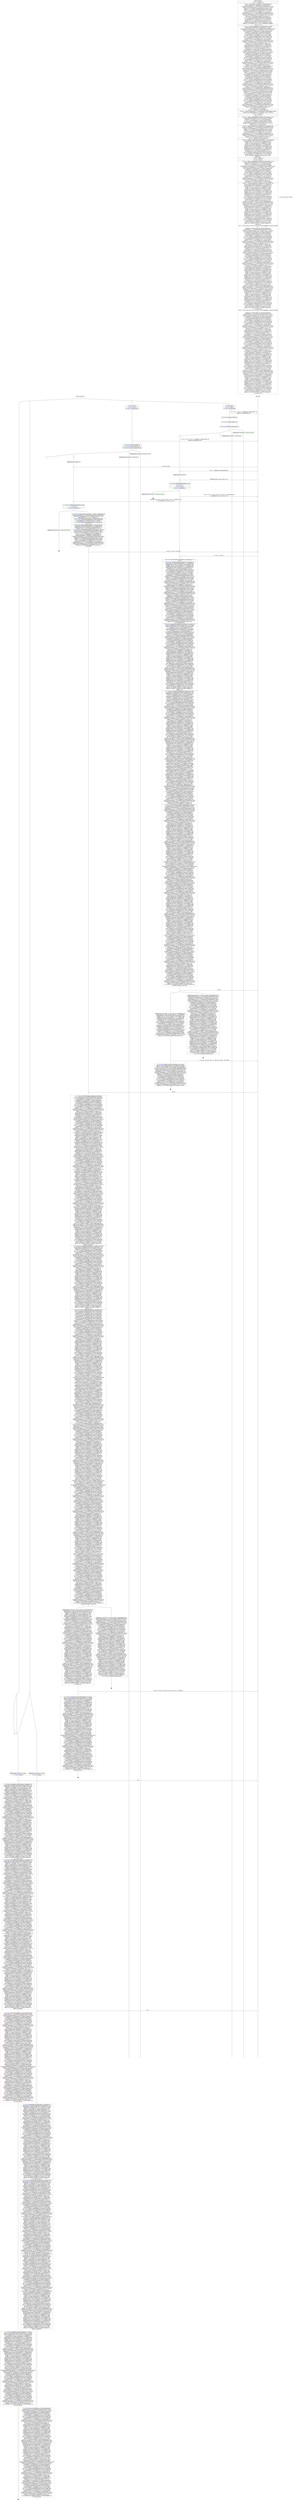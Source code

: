 digraph {
graph [ordering = out]
edge [arrowhead = none, penwidth = 1.6, fontsize = 30]
node [shape = point, width = 0, height = 0, fontsize = 30]
Trace<br/>
[label = <A trace has been found.<br/>
>, shape = plaintext]
P0__0 [label = "Honest Process", shape = plaintext]
P__0 [label = "Attacker", shape = plaintext]
Trace -> P0__0 [label = "", style = invisible, weight = 100]{rank = same; P0__0 P__0}
P0__0 -> P0__1 [label = <>, weight = 100]
/*RPar */
P0__1 -> P0_1__1 [label = <>]
P0__1 -> P0_0__1 [label = <>]
P0__1 [label = "", fixedsize = false, width = 0, height = 0, shape = none]
{rank = same; P0_0__1 P0_1__1}
P0_0__1 [label = "!", shape = ellipse]
{rank = same; P0_0_1__1 P0_0_0__1}
P0_0_1__1 [label = "", fixedsize = false, width = 0, height = 0, shape = none]
P0_0__1 -> P0_0_1__1 [label = <>]
P0_0_0__1 [label = "", fixedsize = false, width = 0, height = 0, shape = none]
P0_0__1 -> P0_0_0__1 [label = <>]
P0_0_0__1 -> P0_0_0__2 [label = <>, weight = 100]
P0_0_0__2 [shape = plaintext, label = <<TABLE BORDER="0" CELLBORDER="1" CELLSPACING="0" CELLPADDING="4"> <TR><TD><FONT COLOR="darkgreen">{19}</FONT><FONT COLOR="blue">new </FONT>sk_4</TD></TR><TR><TD><FONT COLOR="darkgreen">{20}</FONT><FONT COLOR="blue">new </FONT>ltdh_3</TD></TR><TR><TD><FONT COLOR="darkgreen">{21}</FONT><FONT COLOR="blue">new </FONT>computerId</TD></TR></TABLE>>]
P0_0_0__2 -> P0_0_0__3 [label = <>, weight = 100]
P0_0_0__3 -> P0_0_0__4 [label = <>, weight = 100]
P__0 -> P__1 [label = <>, weight = 100]
{rank = same; P__1 P0_0_0__4}
P0_0_0__4 -> P0_0_0__5 [label = <>, weight = 100]
P__1 -> P__2 [label = <>, weight = 100]
{rank = same; P__2 P0_0_0__5}
P0_0_0__5 -> P__2 [label = <(~M,(~M_1,~M_2)) = (id(pk(sk_4),exp(g,ltdh_3)),<br/>
(pk(sk_4),exp(g,ltdh_3)))>, arrowhead = normal]
P0_0_0__5 -> P0_0_0__6 [label = <>, weight = 100]
P__2 -> P__3 [label = <>, weight = 100]
{rank = same; P__3 P0_0_0__6}
P0_0_0__6 -> P0_0_0__7 [label = <>, weight = 100]
P0_0_0__7 [shape = plaintext, label = <<TABLE BORDER="0" CELLBORDER="1" CELLSPACING="0" CELLPADDING="4"> <TR><TD><FONT COLOR="darkgreen">{24}</FONT><FONT COLOR="blue">event</FONT> eShareLT(ltdh_3)</TD></TR></TABLE>>]
P0_0_0__7 -> P0_0_0__8 [label = <>, weight = 100]
P0_0_0__8 -> P0_0_0__9 [label = <>, weight = 100]
P0_0_0__9 [color = red, shape = plaintext, label = <<TABLE BORDER="0" CELLBORDER="1" CELLSPACING="0" CELLPADDING="4"> <TR><TD><FONT COLOR="darkgreen">{25}</FONT><FONT COLOR="blue">event</FONT> eHonest(pk(sk_4))</TD></TR></TABLE>>]
P0_0_0__9 -> P0_0_0__10 [label = <>, weight = 100]
P0_0_0__10 -> P0_0_0__11 [label = <>, weight = 100]
P0_0_0__11 [shape = plaintext, label = <<TABLE BORDER="0" CELLBORDER="1" CELLSPACING="0" CELLPADDING="4"> <TR><TD><FONT COLOR="darkgreen">{26}</FONT><FONT COLOR="blue">event</FONT> eHonest(exp(g,ltdh_3))</TD></TR></TABLE>>]
P0_0_0__11 -> P0_0_0__12 [label = <>, weight = 100]
/*RPar */
P0_0_0__12 -> P0_0_0_1__12 [label = <>]
P0_0_0__12 -> P0_0_0_0__12 [label = <>]
P0_0_0__12 [label = "", fixedsize = false, width = 0, height = 0, shape = none]
{rank = same; P0_0_0_0__12 P0_0_0_1__12}
P0_0_0_0__12 -> P0_0_0_0__13 [label = <>, weight = 100]
P0_0_0_0__13 [shape = plaintext, label = <<TABLE BORDER="0" CELLBORDER="1" CELLSPACING="0" CELLPADDING="4"> <TR><TD>Beginning of process <FONT COLOR="darkgreen">compromiseDH</FONT></TD></TR></TABLE>>]
P0_0_0_0__13 -> P0_0_0_0__14 [label = <>, weight = 100]
/*RPar */
P0_0_0_1__12 -> P0_0_0_1_1__12 [label = <>]
P0_0_0_1__12 -> P0_0_0_1_0__12 [label = <>]
P0_0_0_1__12 [label = "", fixedsize = false, width = 0, height = 0, shape = none]
{rank = same; P0_0_0_1_0__12 P0_0_0_1_1__12}
P0_0_0_1_0__12 -> P0_0_0_1_0__13 [label = <>, weight = 100]
P0_0_0_1_0__13 [shape = plaintext, label = <<TABLE BORDER="0" CELLBORDER="1" CELLSPACING="0" CELLPADDING="4"> <TR><TD>Beginning of process <FONT COLOR="darkgreen">compromise</FONT></TD></TR></TABLE>>]
P0_0_0_1_0__13 -> P0_0_0_1_0__14 [label = <>, weight = 100]
/*RPar */
P0_0_0_1_1__12 -> P0_0_0_1_1_1__12 [label = <>]
P0_0_0_1_1__12 -> P0_0_0_1_1_0__12 [label = <>]
P0_0_0_1_1__12 [label = "", fixedsize = false, width = 0, height = 0, shape = none]
{rank = same; P0_0_0_1_1_0__12 P0_0_0_1_1_1__12}
P0_0_0_1_1_0__12 [label = "!", shape = ellipse]
P0_0_0_1_1_1__12 [label = "!", shape = ellipse]
P0_0_0_1_1_1_0__12 [label = "", fixedsize = false, width = 0, height = 0, shape = none]
P0_0_0_1_1_1__12 -> P0_0_0_1_1_1_0__12 [label = <>, weight = 100]
P0_0_1__1 -> P0_0_1__2 [label = <>, weight = 100]
P0_0_1__2 [shape = plaintext, label = <<TABLE BORDER="0" CELLBORDER="1" CELLSPACING="0" CELLPADDING="4"> <TR><TD><FONT COLOR="darkgreen">{19}</FONT><FONT COLOR="blue">new </FONT>sk_5</TD></TR><TR><TD><FONT COLOR="darkgreen">{20}</FONT><FONT COLOR="blue">new </FONT>ltdh_4</TD></TR><TR><TD><FONT COLOR="darkgreen">{21}</FONT><FONT COLOR="blue">new </FONT>computerId_1</TD></TR></TABLE>>]
P0_0_1__2 -> P0_0_1__3 [label = <>, weight = 100]
P0_0_1__3 -> P0_0_1__4 [label = <>, weight = 100]
P0_0_0_1_1_1_0__12 -> P0_0_0_1_1_1_0__13 [label = <>, weight = 100]
P0_0_0_1_1_0__13 [label = "", style = invisible]
P0_0_0_1_1_0__12 -> P0_0_0_1_1_0__13 [label = <>, weight = 100, style = invisible]
P0_0_0_1_0__14 -> P0_0_0_1_0__15 [label = <>, weight = 100]
P0_0_0_0__14 -> P0_0_0_0__15 [label = <>, weight = 100]
P__3 -> P__4 [label = <>, weight = 100]
{rank = same; P__4 P0_0_0_0__15 P0_0_0_1_0__15 P0_0_0_1_1_0__13 P0_0_0_1_1_1_0__13 P0_0_1__4}
P0_0_1__4 -> P0_0_1__5 [label = <>, weight = 100]
P__4 -> P__5 [label = <>, weight = 100]
{rank = same; P__5 P0_0_1__5}
P0_0_1__5 -> P__5 [label = <(~M_3,(~M_4,~M_5)) = (id(pk(sk_5),exp(g,ltdh_4)),<br/>
(pk(sk_5),exp(g,ltdh_4)))>, arrowhead = normal]
P0_0_1__5 -> P0_0_1__6 [label = <>, weight = 100]
P0_0_0_1_1_1_0__13 -> P0_0_0_1_1_1_0__14 [label = <>, weight = 100]
P0_0_0_1_1_0__14 [label = "", style = invisible]
P0_0_0_1_1_0__13 -> P0_0_0_1_1_0__14 [label = <>, weight = 100, style = invisible]
P0_0_0_1_0__15 -> P0_0_0_1_0__16 [label = <>, weight = 100]
P0_0_0_0__15 -> P0_0_0_0__16 [label = <>, weight = 100]
P__5 -> P__6 [label = <>, weight = 100]
{rank = same; P__6 P0_0_0_0__16 P0_0_0_1_0__16 P0_0_0_1_1_0__14 P0_0_0_1_1_1_0__14 P0_0_1__6}
P0_0_1__6 -> P0_0_1__7 [label = <>, weight = 100]
P0_0_1__7 [shape = plaintext, label = <<TABLE BORDER="0" CELLBORDER="1" CELLSPACING="0" CELLPADDING="4"> <TR><TD><FONT COLOR="darkgreen">{24}</FONT><FONT COLOR="blue">event</FONT> eShareLT(ltdh_4)</TD></TR><TR><TD><FONT COLOR="darkgreen">{25}</FONT><FONT COLOR="blue">event</FONT> eHonest(pk(sk_5))</TD></TR><TR><TD><FONT COLOR="darkgreen">{26}</FONT><FONT COLOR="blue">event</FONT> eHonest(exp(g,ltdh_4))</TD></TR></TABLE>>]
P0_0_1__7 -> P0_0_1__8 [label = <>, weight = 100]
/*RPar */
P0_0_1__8 -> P0_0_1_1__8 [label = <>]
P0_0_1__8 -> P0_0_1_0__8 [label = <>]
P0_0_1__8 [label = "", fixedsize = false, width = 0, height = 0, shape = none]
{rank = same; P0_0_1_0__8 P0_0_1_1__8}
P0_0_1_0__8 -> P0_0_1_0__9 [label = <>, weight = 100]
P0_0_1_0__9 [shape = plaintext, label = <<TABLE BORDER="0" CELLBORDER="1" CELLSPACING="0" CELLPADDING="4"> <TR><TD>Beginning of process <FONT COLOR="darkgreen">compromiseDH</FONT></TD></TR></TABLE>>]
P0_0_1_0__9 -> P0_0_1_0__10 [label = <>, weight = 100]
/*RPar */
P0_0_1_1__8 -> P0_0_1_1_1__8 [label = <>]
P0_0_1_1__8 -> P0_0_1_1_0__8 [label = <>]
P0_0_1_1__8 [label = "", fixedsize = false, width = 0, height = 0, shape = none]
{rank = same; P0_0_1_1_0__8 P0_0_1_1_1__8}
P0_0_1_1_0__8 -> P0_0_1_1_0__9 [label = <>, weight = 100]
P0_0_1_1_0__9 [shape = plaintext, label = <<TABLE BORDER="0" CELLBORDER="1" CELLSPACING="0" CELLPADDING="4"> <TR><TD>Beginning of process <FONT COLOR="darkgreen">compromise</FONT></TD></TR></TABLE>>]
P0_0_1_1_0__9 -> P0_0_1_1_0__10 [label = <>, weight = 100]
/*RPar */
P0_0_1_1_1__8 -> P0_0_1_1_1_1__8 [label = <>]
P0_0_1_1_1__8 -> P0_0_1_1_1_0__8 [label = <>]
P0_0_1_1_1__8 [label = "", fixedsize = false, width = 0, height = 0, shape = none]
{rank = same; P0_0_1_1_1_0__8 P0_0_1_1_1_1__8}
P0_0_1_1_1_0__8 [label = "!", shape = ellipse]
P0_0_1_1_1_0_0__8 [label = "", fixedsize = false, width = 0, height = 0, shape = none]
P0_0_1_1_1_0__8 -> P0_0_1_1_1_0_0__8 [label = <>, weight = 100]
P0_0_1_1_1_0_0__8 -> P0_0_1_1_1_0_0__9 [label = <>, weight = 100]
P0_0_1_1_1_0_0__9 [shape = plaintext, label = <<TABLE BORDER="0" CELLBORDER="1" CELLSPACING="0" CELLPADDING="4"> <TR><TD>Beginning of process <FONT COLOR="darkgreen">R</FONT></TD></TR></TABLE>>]
P0_0_1_1_1_0_0__9 -> P0_0_1_1_1_0_0__10 [label = <>, weight = 100]
P0_0_1_1_1_1__8 [label = "!", shape = ellipse]
/*RPar */
P0_1__1 -> P0_1_1__1 [label = <>]
P0_1__1 -> P0_1_0__1 [label = <>]
P0_1__1 [label = "", fixedsize = false, width = 0, height = 0, shape = none]
{rank = same; P0_1_0__1 P0_1_1__1}
P0_1_0__1 [label = "!", shape = ellipse]
{rank = same; P0_1_0_1__1 P0_1_0_0__1}
P0_1_0_1__1 [label = "", fixedsize = false, width = 0, height = 0, shape = none]
P0_1_0__1 -> P0_1_0_1__1 [label = <>]
P0_1_0_0__1 [label = "", fixedsize = false, width = 0, height = 0, shape = none]
P0_1_0__1 -> P0_1_0_0__1 [label = <>]
P0_1_0_0__1 -> P0_1_0_0__2 [label = <>, weight = 100]
P0_1_0_0__2 [shape = plaintext, label = <<TABLE BORDER="0" CELLBORDER="1" CELLSPACING="0" CELLPADDING="4"> <TR><TD>Beginning of process <FONT COLOR="darkgreen">JudgeI</FONT></TD></TR><TR><TD><FONT COLOR="darkgreen">{11}</FONT><FONT COLOR="blue">new </FONT>stamp_4</TD></TR></TABLE>>]
P0_1_0_0__2 -> P0_1_0_0__3 [label = <>, weight = 100]
P0_1_0_1__1 -> P0_1_0_1__2 [label = <>, weight = 100]
P0_1_0_1__2 [shape = plaintext, label = <<TABLE BORDER="0" CELLBORDER="1" CELLSPACING="0" CELLPADDING="4"> <TR><TD>Beginning of process <FONT COLOR="darkgreen">JudgeI</FONT></TD></TR><TR><TD><FONT COLOR="darkgreen">{11}</FONT><FONT COLOR="blue">new </FONT>stamp_5</TD></TR></TABLE>>]
P0_1_0_1__2 -> P0_1_0_1__3 [label = <>, weight = 100]
/*RPar */
P0_1_1__1 -> P0_1_1_1__1 [label = <>]
P0_1_1__1 -> P0_1_1_0__1 [label = <>]
P0_1_1__1 [label = "", fixedsize = false, width = 0, height = 0, shape = none]
{rank = same; P0_1_1_0__1 P0_1_1_1__1}
P0_1_1_0__1 [label = "!", shape = ellipse]
P0_1_1_1__1 [label = "!", shape = ellipse]
P0_0_1_1_1_0_0__10 -> P0_0_1_1_1_0_0__11 [label = <>, weight = 100]
P0_0_1_1_0__10 -> P0_0_1_1_0__11 [label = <>, weight = 100]
P0_0_1_0__10 -> P0_0_1_0__11 [label = <>, weight = 100]
P0_0_0_1_1_1_0__14 -> P0_0_0_1_1_1_0__15 [label = <>, weight = 100]
P0_0_0_1_1_0__15 [label = "", style = invisible]
P0_0_0_1_1_0__14 -> P0_0_0_1_1_0__15 [label = <>, weight = 100, style = invisible]
P0_0_0_1_0__16 -> P0_0_0_1_0__17 [label = <>, weight = 100]
P0_0_0_0__16 -> P0_0_0_0__17 [label = <>, weight = 100]
P__6 -> P__7 [label = <>, weight = 100]
{rank = same; P__7 P0_0_0_0__17 P0_0_0_1_0__17 P0_0_0_1_1_0__15 P0_0_0_1_1_1_0__15 P0_0_1_0__11 P0_0_1_1_0__11 P0_0_1_1_1_0_0__11}
P0_0_1_1_1_0_0__11 -> P0_0_1_1_1_0_0__12 [label = <>, weight = 100]
P__7 -> P__8 [label = <>, weight = 100]
{rank = same; P__8 P0_0_1_1_1_0_0__12}
P0_0_1_1_1_0_0__12 -> P__8 [label = <(a_4,(a_5,a_6))>, dir = back, arrowhead = normal]
P0_0_1_1_1_0_0__12 -> P0_0_1_1_1_0_0__13 [label = <>, weight = 100]
P0_0_1_1_0__11 -> P0_0_1_1_0__12 [label = <>, weight = 100]
P0_0_1_0__11 -> P0_0_1_0__12 [label = <>, weight = 100]
P0_0_0_1_1_1_0__15 -> P0_0_0_1_1_1_0__16 [label = <>, weight = 100]
P0_0_0_1_1_0__16 [label = "", style = invisible]
P0_0_0_1_1_0__15 -> P0_0_0_1_1_0__16 [label = <>, weight = 100, style = invisible]
P0_0_0_1_0__17 -> P0_0_0_1_0__18 [label = <>, weight = 100]
P0_0_0_0__17 -> P0_0_0_0__18 [label = <>, weight = 100]
P__8 -> P__9 [label = <>, weight = 100]
{rank = same; P__9 P0_0_0_0__18 P0_0_0_1_0__18 P0_0_0_1_1_0__16 P0_0_0_1_1_1_0__16 P0_0_1_0__12 P0_0_1_1_0__12 P0_0_1_1_1_0_0__13}
P0_0_0_1_1_1_0__16 -> P0_0_0_1_1_1_0__17 [label = <>, weight = 100]
P0_0_0_1_1_0__17 [label = "", style = invisible]
P0_0_0_1_1_0__16 -> P0_0_0_1_1_0__17 [label = <>, weight = 100, style = invisible]
P0_0_0_1_0__18 -> P0_0_0_1_0__19 [label = <>, weight = 100]
P0_0_0_0__18 -> P0_0_0_0__19 [label = <>, weight = 100]
P__9 -> P__10 [label = <>, weight = 100]
{rank = same; P__10 P0_0_0_0__19 P0_0_0_1_0__19 P0_0_0_1_1_0__17 P0_0_0_1_1_1_0__17}
P0_0_0_1_1_1_0__17 -> P0_0_0_1_1_1_0__18 [label = <>, weight = 100]
P__10 -> P__11 [label = <>, weight = 100]
{rank = same; P__11 P0_0_0_1_1_1_0__18}
P0_0_0_1_1_1_0__18 -> P__11 [label = <~M_3 = id(pk(sk_5),exp(g,ltdh_4))>, dir = back, arrowhead = normal]
P0_0_0_1_1_1_0__18 -> P0_0_0_1_1_1_0__19 [label = <>, weight = 100]
P0_0_0_1_1_0__18 [label = "", style = invisible]
P0_0_0_1_1_0__17 -> P0_0_0_1_1_0__18 [label = <>, weight = 100, style = invisible]
P0_0_0_1_0__19 -> P0_0_0_1_0__20 [label = <>, weight = 100]
P0_0_0_0__19 -> P0_0_0_0__20 [label = <>, weight = 100]
P__11 -> P__12 [label = <>, weight = 100]
{rank = same; P__12 P0_0_0_0__20 P0_0_0_1_0__20 P0_0_0_1_1_0__18 P0_0_0_1_1_1_0__19}
P0_0_0_1_1_1_0__19 -> P0_0_0_1_1_1_0__20 [label = <>, weight = 100]
P0_0_0_1_1_1_0__20 [shape = plaintext, label = <<TABLE BORDER="0" CELLBORDER="1" CELLSPACING="0" CELLPADDING="4"> <TR><TD>Beginning of process <FONT COLOR="darkgreen">I</FONT></TD></TR></TABLE>>]
P0_0_0_1_1_1_0__20 -> P0_0_0_1_1_1_0__21 [label = <>, weight = 100]
P0_0_0_1_1_1_0__21 -> P0_0_0_1_1_1_0__22 [label = <>, weight = 100]
P0_0_0_1_1_0__19 [label = "", style = invisible]
P0_0_0_1_1_0__18 -> P0_0_0_1_1_0__19 [label = <>, weight = 100, style = invisible]
P0_0_0_1_0__20 -> P0_0_0_1_0__21 [label = <>, weight = 100]
P0_0_0_0__20 -> P0_0_0_0__21 [label = <>, weight = 100]
P__12 -> P__13 [label = <>, weight = 100]
{rank = same; P__13 P0_0_0_0__21 P0_0_0_1_0__21 P0_0_0_1_1_0__19 P0_0_0_1_1_1_0__22}
P0_0_0_1_1_1_0__22 -> P0_0_0_1_1_1_0__23 [label = <>, weight = 100]
P__13 -> P__14 [label = <>, weight = 100]
{rank = same; P__14 P0_0_0_1_1_1_0__23}
P0_0_0_1_1_1_0__23 -> P__14 [label = <(method_zero,(a_9,(a_10,a_11)))>, dir = back, arrowhead = normal]
P0_0_0_1_1_1_0__23 -> P0_0_0_1_1_1_0__24 [label = <>, weight = 100]
P0_0_0_1_1_0__20 [label = "", style = invisible]
P0_0_0_1_1_0__19 -> P0_0_0_1_1_0__20 [label = <>, weight = 100, style = invisible]
P0_0_0_1_0__21 -> P0_0_0_1_0__22 [label = <>, weight = 100]
P0_0_0_0__21 -> P0_0_0_0__22 [label = <>, weight = 100]
P__14 -> P__15 [label = <>, weight = 100]
{rank = same; P__15 P0_0_0_0__22 P0_0_0_1_0__22 P0_0_0_1_1_0__20 P0_0_0_1_1_1_0__24}
P0_0_0_1_1_1_0__24 -> P0_0_0_1_1_1_0__25 [label = <>, weight = 100]
P0_0_0_1_1_1_0__25 [shape = plaintext, label = <<TABLE BORDER="0" CELLBORDER="1" CELLSPACING="0" CELLPADDING="4"> <TR><TD><FONT COLOR="darkgreen">{33}</FONT><FONT COLOR="blue">event</FONT> eMethodOk(method_zero)</TD></TR><TR><TD><FONT COLOR="darkgreen">{34}</FONT><FONT COLOR="blue">new </FONT>X_1</TD></TR><TR><TD><FONT COLOR="darkgreen">{35}</FONT><FONT COLOR="blue">new </FONT>EAD_1</TD></TR><TR><TD><FONT COLOR="darkgreen">{36}</FONT><FONT COLOR="blue">event</FONT> eShare(X_1)</TD></TR></TABLE>>]
P0_0_0_1_1_1_0__25 -> P0_0_0_1_1_1_0__26 [label = <>, weight = 100]
/*RPar */
P0_0_0_1_1_1_0__26 -> P0_0_0_1_1_1_0_1__26 [label = <>]
P0_0_0_1_1_1_0__26 -> P0_0_0_1_1_1_0_0__26 [label = <>]
P0_0_0_1_1_1_0__26 [label = "", fixedsize = false, width = 0, height = 0, shape = none]
{rank = same; P0_0_0_1_1_1_0_0__26 P0_0_0_1_1_1_0_1__26}
P0_0_0_1_1_1_0_0__26 -> P0_0_0_1_1_1_0_0__27 [label = <>, weight = 100]
P0_0_0_1_1_0__21 [label = "", style = invisible]
P0_0_0_1_1_0__20 -> P0_0_0_1_1_0__21 [label = <>, weight = 100, style = invisible]
P0_0_0_1_0__22 -> P0_0_0_1_0__23 [label = <>, weight = 100]
P0_0_0_0__22 -> P0_0_0_0__23 [label = <>, weight = 100]
P__15 -> P__16 [label = <>, weight = 100]
{rank = same; P__16 P0_0_0_0__23 P0_0_0_1_0__23 P0_0_0_1_1_0__21 P0_0_0_1_1_1_0_0__27}
P0_0_0_1_1_1_0_0__27 -> P0_0_0_1_1_1_0_0__28 [label = <>, weight = 100]
P__16 -> P__17 [label = <>, weight = 100]
{rank = same; P__17 P0_0_0_1_1_1_0_0__28}
P0_0_0_1_1_1_0_0__28 -> P__17 [label = <(~M_6,(~M_7,(~M_8,(~M_9,~M_10)))) = (method_zero,<br/>
(a_9,(exp(g,X_1),(a_10,a_11))))>, arrowhead = normal]
P0_0_0_1_1_1_0_0__28 -> P0_0_0_1_1_1_0_0__29 [label = <>, weight = 100]
P0_0_0_1_1_0__22 [label = "", style = invisible]
P0_0_0_1_1_0__21 -> P0_0_0_1_1_0__22 [label = <>, weight = 100, style = invisible]
P0_0_0_1_0__23 -> P0_0_0_1_0__24 [label = <>, weight = 100]
P0_0_0_0__23 -> P0_0_0_0__24 [label = <>, weight = 100]
P__17 -> P__18 [label = <>, weight = 100]
{rank = same; P__18 P0_0_0_0__24 P0_0_0_1_0__24 P0_0_0_1_1_0__22 P0_0_0_1_1_1_0_0__29}
P0_0_0_1_1_1_0_1__26 -> P0_0_0_1_1_1_0_1__27 [label = <>, weight = 100]
P0_0_0_1_1_1_0_1__27 [shape = plaintext, label = <<TABLE BORDER="0" CELLBORDER="1" CELLSPACING="0" CELLPADDING="4"> <TR><TD>Beginning of process <FONT COLOR="darkgreen">CompromiseShare</FONT></TD></TR></TABLE>>]
P0_0_0_1_1_1_0_1__27 -> P0_0_0_1_1_1_0_1__28 [label = <>, weight = 100]
P0_0_0_1_1_1_0_1__29 [label = "", width = 0.3, height = 0.3]
P0_0_0_1_1_1_0_1__28 -> P0_0_0_1_1_1_0_1__29 [label = <>, weight = 100]
P0_0_1_1_1_0_0__13 -> P0_0_1_1_1_0_0__14 [label = <>, weight = 100]
P0_0_1_1_0__12 -> P0_0_1_1_0__13 [label = <>, weight = 100]
P0_0_1_0__12 -> P0_0_1_0__13 [label = <>, weight = 100]
P0_0_0_1_1_1_0_1__30 [label = "", style = invisible]
P0_0_0_1_1_1_0_1__29 -> P0_0_0_1_1_1_0_1__30 [label = <>, weight = 100, style = invisible]
P0_0_0_1_1_1_0_0__29 -> P0_0_0_1_1_1_0_0__30 [label = <>, weight = 100]
P0_0_0_1_1_0__23 [label = "", style = invisible]
P0_0_0_1_1_0__22 -> P0_0_0_1_1_0__23 [label = <>, weight = 100, style = invisible]
P0_0_0_1_0__24 -> P0_0_0_1_0__25 [label = <>, weight = 100]
P0_0_0_0__24 -> P0_0_0_0__25 [label = <>, weight = 100]
P__18 -> P__19 [label = <>, weight = 100]
{rank = same; P__19 P0_0_0_0__25 P0_0_0_1_0__25 P0_0_0_1_1_0__23 P0_0_0_1_1_1_0_0__30 P0_0_0_1_1_1_0_1__30 P0_0_1_0__13 P0_0_1_1_0__13 P0_0_1_1_1_0_0__14}
P0_0_1_1_1_0_0__14 -> P0_0_1_1_1_0_0__15 [label = <>, weight = 100]
P__19 -> P__20 [label = <>, weight = 100]
{rank = same; P__20 P0_0_1_1_1_0_0__15}
P0_0_1_1_1_0_0__15 -> P__20 [label = <(method_zero,(a_9,(~M_8,(a_10,a_11)))) = (method_zero,<br/>
(a_9,(exp(g,X_1),(a_10,a_11))))>, dir = back, arrowhead = normal]
P0_0_1_1_1_0_0__15 -> P0_0_1_1_1_0_0__16 [label = <>, weight = 100]
P0_0_1_1_0__13 -> P0_0_1_1_0__14 [label = <>, weight = 100]
P0_0_1_0__13 -> P0_0_1_0__14 [label = <>, weight = 100]
P0_0_0_1_1_1_0_1__31 [label = "", style = invisible]
P0_0_0_1_1_1_0_1__30 -> P0_0_0_1_1_1_0_1__31 [label = <>, weight = 100, style = invisible]
P0_0_0_1_1_1_0_0__30 -> P0_0_0_1_1_1_0_0__31 [label = <>, weight = 100]
P0_0_0_1_1_0__24 [label = "", style = invisible]
P0_0_0_1_1_0__23 -> P0_0_0_1_1_0__24 [label = <>, weight = 100, style = invisible]
P0_0_0_1_0__25 -> P0_0_0_1_0__26 [label = <>, weight = 100]
P0_0_0_0__25 -> P0_0_0_0__26 [label = <>, weight = 100]
P__20 -> P__21 [label = <>, weight = 100]
{rank = same; P__21 P0_0_0_0__26 P0_0_0_1_0__26 P0_0_0_1_1_0__24 P0_0_0_1_1_1_0_0__31 P0_0_0_1_1_1_0_1__31 P0_0_1_0__14 P0_0_1_1_0__14 P0_0_1_1_1_0_0__16}
P0_0_1_1_1_0_0__16 -> P0_0_1_1_1_0_0__17 [label = <>, weight = 100]
P0_0_1_1_1_0_0__17 [shape = plaintext, label = <<TABLE BORDER="0" CELLBORDER="1" CELLSPACING="0" CELLPADDING="4"> <TR><TD><FONT COLOR="darkgreen">{176}</FONT><FONT COLOR="blue">event</FONT> eMethodOk(method_zero)</TD></TR><TR><TD><FONT COLOR="darkgreen">{178}</FONT><FONT COLOR="blue">new </FONT>Y_1</TD></TR><TR><TD><FONT COLOR="darkgreen">{179}</FONT><FONT COLOR="blue">event</FONT> eShare(Y_1)</TD></TR></TABLE>>]
P0_0_1_1_1_0_0__17 -> P0_0_1_1_1_0_0__18 [label = <>, weight = 100]
/*RPar */
P0_0_1_1_1_0_0__18 -> P0_0_1_1_1_0_0_1__18 [label = <>]
P0_0_1_1_1_0_0__18 -> P0_0_1_1_1_0_0_0__18 [label = <>]
P0_0_1_1_1_0_0__18 [label = "", fixedsize = false, width = 0, height = 0, shape = none]
{rank = same; P0_0_1_1_1_0_0_0__18 P0_0_1_1_1_0_0_1__18}
P0_0_1_1_1_0_0_0__18 -> P0_0_1_1_1_0_0_0__19 [label = <>, weight = 100]
P0_0_1_1_1_0_0_0__19 [shape = plaintext, label = <<TABLE BORDER="0" CELLBORDER="1" CELLSPACING="0" CELLPADDING="4"> <TR><TD><FONT COLOR="darkgreen">{200}</FONT><FONT COLOR="blue">event</FONT> eDerivedR(computerId_1,pk(sk_5),hkdfextract(<br/>
hash((wrap(exp(g,Y_1)),wrap(hash((wrap(method_zero),<br/>
(wrap(a_9),(wrap(exp(g,X_1)),(wrap(a_10),a_11)))))))),<br/>
exp(exp(g,X_1),Y_1)),Y_1,exp(g,X_1))</TD></TR><TR><TD><FONT COLOR="darkgreen">{201}</FONT><FONT COLOR="blue">event</FONT> eTHRShared(pk(sk_5),hash((wrap(exp(<br/>
g,Y_1)),wrap(hash((wrap(method_zero),(wrap(a_9),<br/>
(wrap(exp(g,X_1)),(wrap(a_10),a_11)))))))))</TD></TR><TR><TD><FONT COLOR="darkgreen">{202}</FONT><FONT COLOR="blue">event</FONT> eDerivedRShared(pk(sk_5),exp(exp(g,<br/>
X_1),Y_1))</TD></TR><TR><TD><FONT COLOR="darkgreen">{203}</FONT><FONT COLOR="blue">event</FONT> eDerivedIdR(id(pk(sk_5),exp(g,ltdh_4)),<br/>
hkdfextract(hash((wrap(exp(g,Y_1)),wrap(hash((<br/>
wrap(method_zero),(wrap(a_9),(wrap(exp(g,X_1)),<br/>
(wrap(a_10),a_11)))))))),exp(exp(g,X_1),Y_1)))<br/>
</TD></TR><TR><TD><FONT COLOR="darkgreen">{205}</FONT><FONT COLOR="blue">event</FONT> eSendRData(method_zero,pk(sk_5),(hash(<br/>
(wrap(exp(g,Y_1)),wrap(hash((wrap(method_zero),<br/>
(wrap(a_9),(wrap(exp(g,X_1)),(wrap(a_10),a_11)))))))),<br/>
(a_9,(a_11,(a_5,((method_zero,(a_9,(exp(g,X_1),<br/>
(a_10,a_11)))),(a_4,(id(pk(sk_5),exp(g,ltdh_4)),<br/>
(sign((sSignature1,(id(pk(sk_5),exp(g,ltdh_4)),<br/>
(hash((wrap(exp(g,Y_1)),wrap(hash((wrap(method_zero),<br/>
(wrap(a_9),(wrap(exp(g,X_1)),(wrap(a_10),a_11)))))))),<br/>
(pk(sk_5),(a_5,edhoc_kdf(hkdfextract(hash((wrap(<br/>
exp(g,Y_1)),wrap(hash((wrap(method_zero),(wrap(<br/>
a_9),(wrap(exp(g,X_1)),(wrap(a_10),a_11)))))))),<br/>
exp(exp(g,X_1),Y_1)),stwo,(id(pk(sk_5),exp(g,ltdh_4)),<br/>
(hash((wrap(exp(g,Y_1)),wrap(hash((wrap(method_zero),<br/>
(wrap(a_9),(wrap(exp(g,X_1)),(wrap(a_10),a_11)))))))),<br/>
(pk(sk_5),a_5))),hash_length)))))),srep,sk_5),<br/>
a_5)))))))))</TD></TR></TABLE>>]
P0_0_1_1_1_0_0_0__19 -> P0_0_1_1_1_0_0_0__20 [label = <>, weight = 100]
P0_0_1_1_1_0_0_0__20 -> P0_0_1_1_1_0_0_0__21 [label = <>, weight = 100]
P0_0_1_1_0__14 -> P0_0_1_1_0__15 [label = <>, weight = 100]
P0_0_1_0__14 -> P0_0_1_0__15 [label = <>, weight = 100]
P0_0_0_1_1_1_0_1__32 [label = "", style = invisible]
P0_0_0_1_1_1_0_1__31 -> P0_0_0_1_1_1_0_1__32 [label = <>, weight = 100, style = invisible]
P0_0_0_1_1_1_0_0__31 -> P0_0_0_1_1_1_0_0__32 [label = <>, weight = 100]
P0_0_0_1_1_0__25 [label = "", style = invisible]
P0_0_0_1_1_0__24 -> P0_0_0_1_1_0__25 [label = <>, weight = 100, style = invisible]
P0_0_0_1_0__26 -> P0_0_0_1_0__27 [label = <>, weight = 100]
P0_0_0_0__26 -> P0_0_0_0__27 [label = <>, weight = 100]
P__21 -> P__22 [label = <>, weight = 100]
{rank = same; P__22 P0_0_0_0__27 P0_0_0_1_0__27 P0_0_0_1_1_0__25 P0_0_0_1_1_1_0_0__32 P0_0_0_1_1_1_0_1__32 P0_0_1_0__15 P0_0_1_1_0__15 P0_0_1_1_1_0_0_0__21}
P0_0_1_1_1_0_0_0__21 -> P0_0_1_1_1_0_0_0__22 [label = <>, weight = 100]
P__22 -> P__23 [label = <>, weight = 100]
{rank = same; P__23 P0_0_1_1_1_0_0_0__22}
P0_0_1_1_1_0_0_0__22 -> P__23 [label = <(~M_11,(~M_12,~M_13))>, arrowhead = normal]
P0_0_1_1_1_0_0_0__22 -> P0_0_1_1_1_0_0_0__23 [label = <>, weight = 100]
P0_0_1_1_0__15 -> P0_0_1_1_0__16 [label = <>, weight = 100]
P0_0_1_0__15 -> P0_0_1_0__16 [label = <>, weight = 100]
P0_0_0_1_1_1_0_1__33 [label = "", style = invisible]
P0_0_0_1_1_1_0_1__32 -> P0_0_0_1_1_1_0_1__33 [label = <>, weight = 100, style = invisible]
P0_0_0_1_1_1_0_0__32 -> P0_0_0_1_1_1_0_0__33 [label = <>, weight = 100]
P0_0_0_1_1_0__26 [label = "", style = invisible]
P0_0_0_1_1_0__25 -> P0_0_0_1_1_0__26 [label = <>, weight = 100, style = invisible]
P0_0_0_1_0__27 -> P0_0_0_1_0__28 [label = <>, weight = 100]
P0_0_0_0__27 -> P0_0_0_0__28 [label = <>, weight = 100]
P__23 -> P__24 [label = <>, weight = 100]
{rank = same; P__24 P0_0_0_0__28 P0_0_0_1_0__28 P0_0_0_1_1_0__26 P0_0_0_1_1_1_0_0__33 P0_0_0_1_1_1_0_1__33 P0_0_1_0__16 P0_0_1_1_0__16 P0_0_1_1_1_0_0_0__23}
P0_0_1_1_1_0_0_1__18 -> P0_0_1_1_1_0_0_1__19 [label = <>, weight = 100]
P0_0_1_1_1_0_0_1__19 [shape = plaintext, label = <<TABLE BORDER="0" CELLBORDER="1" CELLSPACING="0" CELLPADDING="4"> <TR><TD>Beginning of process <FONT COLOR="darkgreen">CompromiseShare</FONT></TD></TR></TABLE>>]
P0_0_1_1_1_0_0_1__19 -> P0_0_1_1_1_0_0_1__20 [label = <>, weight = 100]
P0_0_1_1_1_0_0_1__21 [label = "", width = 0.3, height = 0.3]
P0_0_1_1_1_0_0_1__20 -> P0_0_1_1_1_0_0_1__21 [label = <>, weight = 100]
P0_0_0_1_1_1_0_0__33 -> P0_0_0_1_1_1_0_0__34 [label = <>, weight = 100]
P0_0_0_1_1_0__27 [label = "", style = invisible]
P0_0_0_1_1_0__26 -> P0_0_0_1_1_0__27 [label = <>, weight = 100, style = invisible]
P0_0_0_1_0__28 -> P0_0_0_1_0__29 [label = <>, weight = 100]
P0_0_0_0__28 -> P0_0_0_0__29 [label = <>, weight = 100]
P__24 -> P__25 [label = <>, weight = 100]
{rank = same; P__25 P0_0_0_0__29 P0_0_0_1_0__29 P0_0_0_1_1_0__27 P0_0_0_1_1_1_0_0__34}
P0_0_0_1_1_1_0_0__34 -> P0_0_0_1_1_1_0_0__35 [label = <>, weight = 100]
P__25 -> P__26 [label = <>, weight = 100]
{rank = same; P__26 P0_0_0_1_1_1_0_0__35}
P0_0_0_1_1_1_0_0__35 -> P__26 [label = <(~M_11,~M_12)>, dir = back, arrowhead = normal]
P0_0_0_1_1_1_0_0__35 -> P0_0_0_1_1_1_0_0__36 [label = <>, weight = 100]
P0_0_0_1_1_0__28 [label = "", style = invisible]
P0_0_0_1_1_0__27 -> P0_0_0_1_1_0__28 [label = <>, weight = 100, style = invisible]
P0_0_0_1_0__29 -> P0_0_0_1_0__30 [label = <>, weight = 100]
P0_0_0_0__29 -> P0_0_0_0__30 [label = <>, weight = 100]
P__26 -> P__27 [label = <>, weight = 100]
{rank = same; P__27 P0_0_0_0__30 P0_0_0_1_0__30 P0_0_0_1_1_0__28 P0_0_0_1_1_1_0_0__36}
P0_0_0_1_1_1_0_0__36 -> P0_0_0_1_1_1_0_0__37 [label = <>, weight = 100]
P0_0_0_1_1_1_0_0__37 [shape = plaintext, label = <<TABLE BORDER="0" CELLBORDER="1" CELLSPACING="0" CELLPADDING="4"> <TR><TD><FONT COLOR="darkgreen">{62}</FONT><FONT COLOR="blue">event</FONT> eDerivedIShared(pk(sk_4),exp(exp(g,Y_1),<br/>
X_1))</TD></TR><TR><TD><FONT COLOR="darkgreen">{64}</FONT><FONT COLOR="blue">event</FONT> eVerified(sign((sSignature1,(id(pk(sk_5),<br/>
exp(g,ltdh_4)),(hash((wrap(exp(g,Y_1)),wrap(hash(<br/>
(wrap(method_zero),(wrap(a_9),(wrap(exp(g,X_1)),<br/>
(wrap(a_10),a_11)))))))),(pk(sk_5),(a_5,edhoc_kdf(<br/>
hkdfextract(hash((wrap(exp(g,Y_1)),wrap(hash((<br/>
wrap(method_zero),(wrap(a_9),(wrap(exp(g,X_1)),<br/>
(wrap(a_10),a_11)))))))),exp(exp(g,Y_1),X_1)),<br/>
stwo,(id(pk(sk_5),exp(g,ltdh_4)),(hash((wrap(exp(<br/>
g,Y_1)),wrap(hash((wrap(method_zero),(wrap(a_9),<br/>
(wrap(exp(g,X_1)),(wrap(a_10),a_11)))))))),(pk(<br/>
sk_5),a_5))),hash_length)))))),srep,sk_5),e1(sign(<br/>
(sSignature1,(id(pk(sk_5),exp(g,ltdh_4)),(hash(<br/>
(wrap(exp(g,Y_1)),wrap(hash((wrap(method_zero),<br/>
(wrap(a_9),(wrap(exp(g,X_1)),(wrap(a_10),a_11)))))))),<br/>
(pk(sk_5),(a_5,edhoc_kdf(hkdfextract(hash((wrap(<br/>
exp(g,Y_1)),wrap(hash((wrap(method_zero),(wrap(<br/>
a_9),(wrap(exp(g,X_1)),(wrap(a_10),a_11)))))))),<br/>
exp(exp(g,Y_1),X_1)),stwo,(id(pk(sk_5),exp(g,ltdh_4)),<br/>
(hash((wrap(exp(g,Y_1)),wrap(hash((wrap(method_zero),<br/>
(wrap(a_9),(wrap(exp(g,X_1)),(wrap(a_10),a_11)))))))),<br/>
(pk(sk_5),a_5))),hash_length)))))),srep,sk_5)),<br/>
e3(sign((sSignature1,(id(pk(sk_5),exp(g,ltdh_4)),<br/>
(hash((wrap(exp(g,Y_1)),wrap(hash((wrap(method_zero),<br/>
(wrap(a_9),(wrap(exp(g,X_1)),(wrap(a_10),a_11)))))))),<br/>
(pk(sk_5),(a_5,edhoc_kdf(hkdfextract(hash((wrap(<br/>
exp(g,Y_1)),wrap(hash((wrap(method_zero),(wrap(<br/>
a_9),(wrap(exp(g,X_1)),(wrap(a_10),a_11)))))))),<br/>
exp(exp(g,Y_1),X_1)),stwo,(id(pk(sk_5),exp(g,ltdh_4)),<br/>
(hash((wrap(exp(g,Y_1)),wrap(hash((wrap(method_zero),<br/>
(wrap(a_9),(wrap(exp(g,X_1)),(wrap(a_10),a_11)))))))),<br/>
(pk(sk_5),a_5))),hash_length)))))),srep,sk_5)),<br/>
(sSignature1,(id(pk(sk_5),exp(g,ltdh_4)),(hash(<br/>
(wrap(exp(g,Y_1)),wrap(hash((wrap(method_zero),<br/>
(wrap(a_9),(wrap(exp(g,X_1)),(wrap(a_10),a_11)))))))),<br/>
(pk(sk_5),(a_5,edhoc_kdf(hkdfextract(hash((wrap(<br/>
exp(g,Y_1)),wrap(hash((wrap(method_zero),(wrap(<br/>
a_9),(wrap(exp(g,X_1)),(wrap(a_10),a_11)))))))),<br/>
exp(exp(g,Y_1),X_1)),stwo,(id(pk(sk_5),exp(g,ltdh_4)),<br/>
(hash((wrap(exp(g,Y_1)),wrap(hash((wrap(method_zero),<br/>
(wrap(a_9),(wrap(exp(g,X_1)),(wrap(a_10),a_11)))))))),<br/>
(pk(sk_5),a_5))),hash_length)))))),pk(sk_5),sigtrue)<br/>
</TD></TR><TR><TD><FONT COLOR="darkgreen">{66}</FONT><FONT COLOR="blue">event</FONT> eTHIShared(pk(sk_4),hash((wrap(hash(<br/>
(wrap(exp(g,Y_1)),wrap(hash((wrap(method_zero),<br/>
(wrap(a_9),(wrap(exp(g,X_1)),(wrap(a_10),a_11))))))))),<br/>
((a_4,(id(pk(sk_5),exp(g,ltdh_4)),(sign((sSignature1,<br/>
(id(pk(sk_5),exp(g,ltdh_4)),(hash((wrap(exp(g,<br/>
Y_1)),wrap(hash((wrap(method_zero),(wrap(a_9),<br/>
(wrap(exp(g,X_1)),(wrap(a_10),a_11)))))))),(pk(<br/>
sk_5),(a_5,edhoc_kdf(hkdfextract(hash((wrap(exp(<br/>
g,Y_1)),wrap(hash((wrap(method_zero),(wrap(a_9),<br/>
(wrap(exp(g,X_1)),(wrap(a_10),a_11)))))))),exp(<br/>
exp(g,Y_1),X_1)),stwo,(id(pk(sk_5),exp(g,ltdh_4)),<br/>
(hash((wrap(exp(g,Y_1)),wrap(hash((wrap(method_zero),<br/>
(wrap(a_9),(wrap(exp(g,X_1)),(wrap(a_10),a_11)))))))),<br/>
(pk(sk_5),a_5))),hash_length)))))),srep,sk_5),<br/>
a_5))),pk(sk_5)))))</TD></TR><TR><TD><FONT COLOR="darkgreen">{76}</FONT><FONT COLOR="blue">event</FONT> eAcceptI(computerId,method_zero,pk(sk_4),<br/>
pk(sk_5),hkdfextract(hash((wrap(exp(g,Y_1)),wrap(<br/>
hash((wrap(method_zero),(wrap(a_9),(wrap(exp(g,<br/>
X_1)),(wrap(a_10),a_11)))))))),exp(exp(g,Y_1),<br/>
X_1)),hkdfextract(hash((wrap(exp(g,Y_1)),wrap(<br/>
hash((wrap(method_zero),(wrap(a_9),(wrap(exp(g,<br/>
X_1)),(wrap(a_10),a_11)))))))),exp(exp(g,Y_1),<br/>
X_1)),edhoc_kdf(hkdfextract(hash((wrap(exp(g,Y_1)),<br/>
wrap(hash((wrap(method_zero),(wrap(a_9),(wrap(<br/>
exp(g,X_1)),(wrap(a_10),a_11)))))))),exp(exp(g,<br/>
Y_1),X_1)),sseven,hash((wrap(hash((wrap(hash((<br/>
wrap(exp(g,Y_1)),wrap(hash((wrap(method_zero),<br/>
(wrap(a_9),(wrap(exp(g,X_1)),(wrap(a_10),a_11))))))))),<br/>
((a_4,(id(pk(sk_5),exp(g,ltdh_4)),(sign((sSignature1,<br/>
(id(pk(sk_5),exp(g,ltdh_4)),(hash((wrap(exp(g,<br/>
Y_1)),wrap(hash((wrap(method_zero),(wrap(a_9),<br/>
(wrap(exp(g,X_1)),(wrap(a_10),a_11)))))))),(pk(<br/>
sk_5),(a_5,edhoc_kdf(hkdfextract(hash((wrap(exp(<br/>
g,Y_1)),wrap(hash((wrap(method_zero),(wrap(a_9),<br/>
(wrap(exp(g,X_1)),(wrap(a_10),a_11)))))))),exp(<br/>
exp(g,Y_1),X_1)),stwo,(id(pk(sk_5),exp(g,ltdh_4)),<br/>
(hash((wrap(exp(g,Y_1)),wrap(hash((wrap(method_zero),<br/>
(wrap(a_9),(wrap(exp(g,X_1)),(wrap(a_10),a_11)))))))),<br/>
(pk(sk_5),a_5))),hash_length)))))),srep,sk_5),<br/>
a_5))),pk(sk_5))))),((id(pk(sk_4),exp(g,ltdh_3)),<br/>
(sign((sSignature2,(id(pk(sk_4),exp(g,ltdh_3)),<br/>
(hash((wrap(hash((wrap(exp(g,Y_1)),wrap(hash((<br/>
wrap(method_zero),(wrap(a_9),(wrap(exp(g,X_1)),<br/>
(wrap(a_10),a_11))))))))),((a_4,(id(pk(sk_5),exp(<br/>
g,ltdh_4)),(sign((sSignature1,(id(pk(sk_5),exp(<br/>
g,ltdh_4)),(hash((wrap(exp(g,Y_1)),wrap(hash((<br/>
wrap(method_zero),(wrap(a_9),(wrap(exp(g,X_1)),<br/>
(wrap(a_10),a_11)))))))),(pk(sk_5),(a_5,edhoc_kdf(<br/>
hkdfextract(hash((wrap(exp(g,Y_1)),wrap(hash((<br/>
wrap(method_zero),(wrap(a_9),(wrap(exp(g,X_1)),<br/>
(wrap(a_10),a_11)))))))),exp(exp(g,Y_1),X_1)),<br/>
stwo,(id(pk(sk_5),exp(g,ltdh_4)),(hash((wrap(exp(<br/>
g,Y_1)),wrap(hash((wrap(method_zero),(wrap(a_9),<br/>
(wrap(exp(g,X_1)),(wrap(a_10),a_11)))))))),(pk(<br/>
sk_5),a_5))),hash_length)))))),srep,sk_5),a_5))),<br/>
pk(sk_5)))),(pk(sk_4),(EAD_1,edhoc_kdf(hkdfextract(<br/>
hash((wrap(exp(g,Y_1)),wrap(hash((wrap(method_zero),<br/>
(wrap(a_9),(wrap(exp(g,X_1)),(wrap(a_10),a_11)))))))),<br/>
exp(exp(g,Y_1),X_1)),ssix,(id(pk(sk_4),exp(g,ltdh_3)),<br/>
(hash((wrap(hash((wrap(exp(g,Y_1)),wrap(hash((<br/>
wrap(method_zero),(wrap(a_9),(wrap(exp(g,X_1)),<br/>
(wrap(a_10),a_11))))))))),((a_4,(id(pk(sk_5),exp(<br/>
g,ltdh_4)),(sign((sSignature1,(id(pk(sk_5),exp(<br/>
g,ltdh_4)),(hash((wrap(exp(g,Y_1)),wrap(hash((<br/>
wrap(method_zero),(wrap(a_9),(wrap(exp(g,X_1)),<br/>
(wrap(a_10),a_11)))))))),(pk(sk_5),(a_5,edhoc_kdf(<br/>
hkdfextract(hash((wrap(exp(g,Y_1)),wrap(hash((<br/>
wrap(method_zero),(wrap(a_9),(wrap(exp(g,X_1)),<br/>
(wrap(a_10),a_11)))))))),exp(exp(g,Y_1),X_1)),<br/>
stwo,(id(pk(sk_5),exp(g,ltdh_4)),(hash((wrap(exp(<br/>
g,Y_1)),wrap(hash((wrap(method_zero),(wrap(a_9),<br/>
(wrap(exp(g,X_1)),(wrap(a_10),a_11)))))))),(pk(<br/>
sk_5),a_5))),hash_length)))))),srep,sk_5),a_5))),<br/>
pk(sk_5)))),(pk(sk_4),EAD_1))),hash_length)))))),<br/>
srep,sk_4),EAD_1)),pk(sk_4)))),hash_length),X_1,<br/>
exp(g,Y_1))</TD></TR><TR><TD><FONT COLOR="darkgreen">{77}</FONT><FONT COLOR="blue">event</FONT> eSecretsI(computerId,method_zero,pk(<br/>
sk_4),pk(sk_5),hkdfextract(hash((wrap(exp(g,Y_1)),<br/>
wrap(hash((wrap(method_zero),(wrap(a_9),(wrap(<br/>
exp(g,X_1)),(wrap(a_10),a_11)))))))),exp(exp(g,<br/>
Y_1),X_1)),hkdfextract(hash((wrap(exp(g,Y_1)),<br/>
wrap(hash((wrap(method_zero),(wrap(a_9),(wrap(<br/>
exp(g,X_1)),(wrap(a_10),a_11)))))))),exp(exp(g,<br/>
Y_1),X_1)),hkdfextract(hash((wrap(exp(g,Y_1)),<br/>
wrap(hash((wrap(method_zero),(wrap(a_9),(wrap(<br/>
exp(g,X_1)),(wrap(a_10),a_11)))))))),exp(exp(g,<br/>
Y_1),X_1)),edhoc_kdf(hkdfextract(hash((wrap(exp(<br/>
g,Y_1)),wrap(hash((wrap(method_zero),(wrap(a_9),<br/>
(wrap(exp(g,X_1)),(wrap(a_10),a_11)))))))),exp(<br/>
exp(g,Y_1),X_1)),sseven,hash((wrap(hash((wrap(<br/>
hash((wrap(exp(g,Y_1)),wrap(hash((wrap(method_zero),<br/>
(wrap(a_9),(wrap(exp(g,X_1)),(wrap(a_10),a_11))))))))),<br/>
((a_4,(id(pk(sk_5),exp(g,ltdh_4)),(sign((sSignature1,<br/>
(id(pk(sk_5),exp(g,ltdh_4)),(hash((wrap(exp(g,<br/>
Y_1)),wrap(hash((wrap(method_zero),(wrap(a_9),<br/>
(wrap(exp(g,X_1)),(wrap(a_10),a_11)))))))),(pk(<br/>
sk_5),(a_5,edhoc_kdf(hkdfextract(hash((wrap(exp(<br/>
g,Y_1)),wrap(hash((wrap(method_zero),(wrap(a_9),<br/>
(wrap(exp(g,X_1)),(wrap(a_10),a_11)))))))),exp(<br/>
exp(g,Y_1),X_1)),stwo,(id(pk(sk_5),exp(g,ltdh_4)),<br/>
(hash((wrap(exp(g,Y_1)),wrap(hash((wrap(method_zero),<br/>
(wrap(a_9),(wrap(exp(g,X_1)),(wrap(a_10),a_11)))))))),<br/>
(pk(sk_5),a_5))),hash_length)))))),srep,sk_5),<br/>
a_5))),pk(sk_5))))),((id(pk(sk_4),exp(g,ltdh_3)),<br/>
(sign((sSignature2,(id(pk(sk_4),exp(g,ltdh_3)),<br/>
(hash((wrap(hash((wrap(exp(g,Y_1)),wrap(hash((<br/>
wrap(method_zero),(wrap(a_9),(wrap(exp(g,X_1)),<br/>
(wrap(a_10),a_11))))))))),((a_4,(id(pk(sk_5),exp(<br/>
g,ltdh_4)),(sign((sSignature1,(id(pk(sk_5),exp(<br/>
g,ltdh_4)),(hash((wrap(exp(g,Y_1)),wrap(hash((<br/>
wrap(method_zero),(wrap(a_9),(wrap(exp(g,X_1)),<br/>
(wrap(a_10),a_11)))))))),(pk(sk_5),(a_5,edhoc_kdf(<br/>
hkdfextract(hash((wrap(exp(g,Y_1)),wrap(hash((<br/>
wrap(method_zero),(wrap(a_9),(wrap(exp(g,X_1)),<br/>
(wrap(a_10),a_11)))))))),exp(exp(g,Y_1),X_1)),<br/>
stwo,(id(pk(sk_5),exp(g,ltdh_4)),(hash((wrap(exp(<br/>
g,Y_1)),wrap(hash((wrap(method_zero),(wrap(a_9),<br/>
(wrap(exp(g,X_1)),(wrap(a_10),a_11)))))))),(pk(<br/>
sk_5),a_5))),hash_length)))))),srep,sk_5),a_5))),<br/>
pk(sk_5)))),(pk(sk_4),(EAD_1,edhoc_kdf(hkdfextract(<br/>
hash((wrap(exp(g,Y_1)),wrap(hash((wrap(method_zero),<br/>
(wrap(a_9),(wrap(exp(g,X_1)),(wrap(a_10),a_11)))))))),<br/>
exp(exp(g,Y_1),X_1)),ssix,(id(pk(sk_4),exp(g,ltdh_3)),<br/>
(hash((wrap(hash((wrap(exp(g,Y_1)),wrap(hash((<br/>
wrap(method_zero),(wrap(a_9),(wrap(exp(g,X_1)),<br/>
(wrap(a_10),a_11))))))))),((a_4,(id(pk(sk_5),exp(<br/>
g,ltdh_4)),(sign((sSignature1,(id(pk(sk_5),exp(<br/>
g,ltdh_4)),(hash((wrap(exp(g,Y_1)),wrap(hash((<br/>
wrap(method_zero),(wrap(a_9),(wrap(exp(g,X_1)),<br/>
(wrap(a_10),a_11)))))))),(pk(sk_5),(a_5,edhoc_kdf(<br/>
hkdfextract(hash((wrap(exp(g,Y_1)),wrap(hash((<br/>
wrap(method_zero),(wrap(a_9),(wrap(exp(g,X_1)),<br/>
(wrap(a_10),a_11)))))))),exp(exp(g,Y_1),X_1)),<br/>
stwo,(id(pk(sk_5),exp(g,ltdh_4)),(hash((wrap(exp(<br/>
g,Y_1)),wrap(hash((wrap(method_zero),(wrap(a_9),<br/>
(wrap(exp(g,X_1)),(wrap(a_10),a_11)))))))),(pk(<br/>
sk_5),a_5))),hash_length)))))),srep,sk_5),a_5))),<br/>
pk(sk_5)))),(pk(sk_4),EAD_1))),hash_length)))))),<br/>
srep,sk_4),EAD_1)),pk(sk_4)))),hash_length),edhoc_kdf(<br/>
hkdfextract(hash((wrap(exp(g,Y_1)),wrap(hash((<br/>
wrap(method_zero),(wrap(a_9),(wrap(exp(g,X_1)),<br/>
(wrap(a_10),a_11)))))))),exp(exp(g,Y_1),X_1)),<br/>
stzero,hash((wrap(exp(g,Y_1)),wrap(hash((wrap(<br/>
method_zero),(wrap(a_9),(wrap(exp(g,X_1)),(wrap(<br/>
a_10),a_11)))))))),plaintext_length),edhoc_kdf(<br/>
hkdfextract(hash((wrap(exp(g,Y_1)),wrap(hash((<br/>
wrap(method_zero),(wrap(a_9),(wrap(exp(g,X_1)),<br/>
(wrap(a_10),a_11)))))))),exp(exp(g,Y_1),X_1)),<br/>
sthree,hash((wrap(hash((wrap(exp(g,Y_1)),wrap(<br/>
hash((wrap(method_zero),(wrap(a_9),(wrap(exp(g,<br/>
X_1)),(wrap(a_10),a_11))))))))),((a_4,(id(pk(sk_5),<br/>
exp(g,ltdh_4)),(sign((sSignature1,(id(pk(sk_5),<br/>
exp(g,ltdh_4)),(hash((wrap(exp(g,Y_1)),wrap(hash(<br/>
(wrap(method_zero),(wrap(a_9),(wrap(exp(g,X_1)),<br/>
(wrap(a_10),a_11)))))))),(pk(sk_5),(a_5,edhoc_kdf(<br/>
hkdfextract(hash((wrap(exp(g,Y_1)),wrap(hash((<br/>
wrap(method_zero),(wrap(a_9),(wrap(exp(g,X_1)),<br/>
(wrap(a_10),a_11)))))))),exp(exp(g,Y_1),X_1)),<br/>
stwo,(id(pk(sk_5),exp(g,ltdh_4)),(hash((wrap(exp(<br/>
g,Y_1)),wrap(hash((wrap(method_zero),(wrap(a_9),<br/>
(wrap(exp(g,X_1)),(wrap(a_10),a_11)))))))),(pk(<br/>
sk_5),a_5))),hash_length)))))),srep,sk_5),a_5))),<br/>
pk(sk_5)))),key_length),edhoc_kdf(hkdfextract(<br/>
hash((wrap(exp(g,Y_1)),wrap(hash((wrap(method_zero),<br/>
(wrap(a_9),(wrap(exp(g,X_1)),(wrap(a_10),a_11)))))))),<br/>
exp(exp(g,Y_1),X_1)),sfour,hash((wrap(hash((wrap(<br/>
exp(g,Y_1)),wrap(hash((wrap(method_zero),(wrap(<br/>
a_9),(wrap(exp(g,X_1)),(wrap(a_10),a_11))))))))),<br/>
((a_4,(id(pk(sk_5),exp(g,ltdh_4)),(sign((sSignature1,<br/>
(id(pk(sk_5),exp(g,ltdh_4)),(hash((wrap(exp(g,<br/>
Y_1)),wrap(hash((wrap(method_zero),(wrap(a_9),<br/>
(wrap(exp(g,X_1)),(wrap(a_10),a_11)))))))),(pk(<br/>
sk_5),(a_5,edhoc_kdf(hkdfextract(hash((wrap(exp(<br/>
g,Y_1)),wrap(hash((wrap(method_zero),(wrap(a_9),<br/>
(wrap(exp(g,X_1)),(wrap(a_10),a_11)))))))),exp(<br/>
exp(g,Y_1),X_1)),stwo,(id(pk(sk_5),exp(g,ltdh_4)),<br/>
(hash((wrap(exp(g,Y_1)),wrap(hash((wrap(method_zero),<br/>
(wrap(a_9),(wrap(exp(g,X_1)),(wrap(a_10),a_11)))))))),<br/>
(pk(sk_5),a_5))),hash_length)))))),srep,sk_5),<br/>
a_5))),pk(sk_5)))),iv_length),X_1,exp(g,Y_1))</TD></TR><TR><TD><FONT COLOR="darkgreen">{78}</FONT><FONT COLOR="blue">event</FONT> eAcceptIData(edhoc_kdf(hkdfextract(hash(<br/>
(wrap(exp(g,Y_1)),wrap(hash((wrap(method_zero),<br/>
(wrap(a_9),(wrap(exp(g,X_1)),(wrap(a_10),a_11)))))))),<br/>
exp(exp(g,Y_1),X_1)),sseven,hash((wrap(hash((wrap(<br/>
hash((wrap(exp(g,Y_1)),wrap(hash((wrap(method_zero),<br/>
(wrap(a_9),(wrap(exp(g,X_1)),(wrap(a_10),a_11))))))))),<br/>
((a_4,(id(pk(sk_5),exp(g,ltdh_4)),(sign((sSignature1,<br/>
(id(pk(sk_5),exp(g,ltdh_4)),(hash((wrap(exp(g,<br/>
Y_1)),wrap(hash((wrap(method_zero),(wrap(a_9),<br/>
(wrap(exp(g,X_1)),(wrap(a_10),a_11)))))))),(pk(<br/>
sk_5),(a_5,edhoc_kdf(hkdfextract(hash((wrap(exp(<br/>
g,Y_1)),wrap(hash((wrap(method_zero),(wrap(a_9),<br/>
(wrap(exp(g,X_1)),(wrap(a_10),a_11)))))))),exp(<br/>
exp(g,Y_1),X_1)),stwo,(id(pk(sk_5),exp(g,ltdh_4)),<br/>
(hash((wrap(exp(g,Y_1)),wrap(hash((wrap(method_zero),<br/>
(wrap(a_9),(wrap(exp(g,X_1)),(wrap(a_10),a_11)))))))),<br/>
(pk(sk_5),a_5))),hash_length)))))),srep,sk_5),<br/>
a_5))),pk(sk_5))))),((id(pk(sk_4),exp(g,ltdh_3)),<br/>
(sign((sSignature2,(id(pk(sk_4),exp(g,ltdh_3)),<br/>
(hash((wrap(hash((wrap(exp(g,Y_1)),wrap(hash((<br/>
wrap(method_zero),(wrap(a_9),(wrap(exp(g,X_1)),<br/>
(wrap(a_10),a_11))))))))),((a_4,(id(pk(sk_5),exp(<br/>
g,ltdh_4)),(sign((sSignature1,(id(pk(sk_5),exp(<br/>
g,ltdh_4)),(hash((wrap(exp(g,Y_1)),wrap(hash((<br/>
wrap(method_zero),(wrap(a_9),(wrap(exp(g,X_1)),<br/>
(wrap(a_10),a_11)))))))),(pk(sk_5),(a_5,edhoc_kdf(<br/>
hkdfextract(hash((wrap(exp(g,Y_1)),wrap(hash((<br/>
wrap(method_zero),(wrap(a_9),(wrap(exp(g,X_1)),<br/>
(wrap(a_10),a_11)))))))),exp(exp(g,Y_1),X_1)),<br/>
stwo,(id(pk(sk_5),exp(g,ltdh_4)),(hash((wrap(exp(<br/>
g,Y_1)),wrap(hash((wrap(method_zero),(wrap(a_9),<br/>
(wrap(exp(g,X_1)),(wrap(a_10),a_11)))))))),(pk(<br/>
sk_5),a_5))),hash_length)))))),srep,sk_5),a_5))),<br/>
pk(sk_5)))),(pk(sk_4),(EAD_1,edhoc_kdf(hkdfextract(<br/>
hash((wrap(exp(g,Y_1)),wrap(hash((wrap(method_zero),<br/>
(wrap(a_9),(wrap(exp(g,X_1)),(wrap(a_10),a_11)))))))),<br/>
exp(exp(g,Y_1),X_1)),ssix,(id(pk(sk_4),exp(g,ltdh_3)),<br/>
(hash((wrap(hash((wrap(exp(g,Y_1)),wrap(hash((<br/>
wrap(method_zero),(wrap(a_9),(wrap(exp(g,X_1)),<br/>
(wrap(a_10),a_11))))))))),((a_4,(id(pk(sk_5),exp(<br/>
g,ltdh_4)),(sign((sSignature1,(id(pk(sk_5),exp(<br/>
g,ltdh_4)),(hash((wrap(exp(g,Y_1)),wrap(hash((<br/>
wrap(method_zero),(wrap(a_9),(wrap(exp(g,X_1)),<br/>
(wrap(a_10),a_11)))))))),(pk(sk_5),(a_5,edhoc_kdf(<br/>
hkdfextract(hash((wrap(exp(g,Y_1)),wrap(hash((<br/>
wrap(method_zero),(wrap(a_9),(wrap(exp(g,X_1)),<br/>
(wrap(a_10),a_11)))))))),exp(exp(g,Y_1),X_1)),<br/>
stwo,(id(pk(sk_5),exp(g,ltdh_4)),(hash((wrap(exp(<br/>
g,Y_1)),wrap(hash((wrap(method_zero),(wrap(a_9),<br/>
(wrap(exp(g,X_1)),(wrap(a_10),a_11)))))))),(pk(<br/>
sk_5),a_5))),hash_length)))))),srep,sk_5),a_5))),<br/>
pk(sk_5)))),(pk(sk_4),EAD_1))),hash_length)))))),<br/>
srep,sk_4),EAD_1)),pk(sk_4)))),hash_length),method_zero,<br/>
pk(sk_4),pk(sk_5),X_1,exp(g,Y_1),(hash((wrap(exp(<br/>
g,Y_1)),wrap(hash((wrap(method_zero),(wrap(a_9),<br/>
(wrap(exp(g,X_1)),(wrap(a_10),a_11)))))))),(hash(<br/>
(wrap(hash((wrap(exp(g,Y_1)),wrap(hash((wrap(method_zero),<br/>
(wrap(a_9),(wrap(exp(g,X_1)),(wrap(a_10),a_11))))))))),<br/>
((a_4,(id(pk(sk_5),exp(g,ltdh_4)),(sign((sSignature1,<br/>
(id(pk(sk_5),exp(g,ltdh_4)),(hash((wrap(exp(g,<br/>
Y_1)),wrap(hash((wrap(method_zero),(wrap(a_9),<br/>
(wrap(exp(g,X_1)),(wrap(a_10),a_11)))))))),(pk(<br/>
sk_5),(a_5,edhoc_kdf(hkdfextract(hash((wrap(exp(<br/>
g,Y_1)),wrap(hash((wrap(method_zero),(wrap(a_9),<br/>
(wrap(exp(g,X_1)),(wrap(a_10),a_11)))))))),exp(<br/>
exp(g,Y_1),X_1)),stwo,(id(pk(sk_5),exp(g,ltdh_4)),<br/>
(hash((wrap(exp(g,Y_1)),wrap(hash((wrap(method_zero),<br/>
(wrap(a_9),(wrap(exp(g,X_1)),(wrap(a_10),a_11)))))))),<br/>
(pk(sk_5),a_5))),hash_length)))))),srep,sk_5),<br/>
a_5))),pk(sk_5)))),(hash((wrap(hash((wrap(hash(<br/>
(wrap(exp(g,Y_1)),wrap(hash((wrap(method_zero),<br/>
(wrap(a_9),(wrap(exp(g,X_1)),(wrap(a_10),a_11))))))))),<br/>
((a_4,(id(pk(sk_5),exp(g,ltdh_4)),(sign((sSignature1,<br/>
(id(pk(sk_5),exp(g,ltdh_4)),(hash((wrap(exp(g,<br/>
Y_1)),wrap(hash((wrap(method_zero),(wrap(a_9),<br/>
(wrap(exp(g,X_1)),(wrap(a_10),a_11)))))))),(pk(<br/>
sk_5),(a_5,edhoc_kdf(hkdfextract(hash((wrap(exp(<br/>
g,Y_1)),wrap(hash((wrap(method_zero),(wrap(a_9),<br/>
(wrap(exp(g,X_1)),(wrap(a_10),a_11)))))))),exp(<br/>
exp(g,Y_1),X_1)),stwo,(id(pk(sk_5),exp(g,ltdh_4)),<br/>
(hash((wrap(exp(g,Y_1)),wrap(hash((wrap(method_zero),<br/>
(wrap(a_9),(wrap(exp(g,X_1)),(wrap(a_10),a_11)))))))),<br/>
(pk(sk_5),a_5))),hash_length)))))),srep,sk_5),<br/>
a_5))),pk(sk_5))))),((id(pk(sk_4),exp(g,ltdh_3)),<br/>
(sign((sSignature2,(id(pk(sk_4),exp(g,ltdh_3)),<br/>
(hash((wrap(hash((wrap(exp(g,Y_1)),wrap(hash((<br/>
wrap(method_zero),(wrap(a_9),(wrap(exp(g,X_1)),<br/>
(wrap(a_10),a_11))))))))),((a_4,(id(pk(sk_5),exp(<br/>
g,ltdh_4)),(sign((sSignature1,(id(pk(sk_5),exp(<br/>
g,ltdh_4)),(hash((wrap(exp(g,Y_1)),wrap(hash((<br/>
wrap(method_zero),(wrap(a_9),(wrap(exp(g,X_1)),<br/>
(wrap(a_10),a_11)))))))),(pk(sk_5),(a_5,edhoc_kdf(<br/>
hkdfextract(hash((wrap(exp(g,Y_1)),wrap(hash((<br/>
wrap(method_zero),(wrap(a_9),(wrap(exp(g,X_1)),<br/>
(wrap(a_10),a_11)))))))),exp(exp(g,Y_1),X_1)),<br/>
stwo,(id(pk(sk_5),exp(g,ltdh_4)),(hash((wrap(exp(<br/>
g,Y_1)),wrap(hash((wrap(method_zero),(wrap(a_9),<br/>
(wrap(exp(g,X_1)),(wrap(a_10),a_11)))))))),(pk(<br/>
sk_5),a_5))),hash_length)))))),srep,sk_5),a_5))),<br/>
pk(sk_5)))),(pk(sk_4),(EAD_1,edhoc_kdf(hkdfextract(<br/>
hash((wrap(exp(g,Y_1)),wrap(hash((wrap(method_zero),<br/>
(wrap(a_9),(wrap(exp(g,X_1)),(wrap(a_10),a_11)))))))),<br/>
exp(exp(g,Y_1),X_1)),ssix,(id(pk(sk_4),exp(g,ltdh_3)),<br/>
(hash((wrap(hash((wrap(exp(g,Y_1)),wrap(hash((<br/>
wrap(method_zero),(wrap(a_9),(wrap(exp(g,X_1)),<br/>
(wrap(a_10),a_11))))))))),((a_4,(id(pk(sk_5),exp(<br/>
g,ltdh_4)),(sign((sSignature1,(id(pk(sk_5),exp(<br/>
g,ltdh_4)),(hash((wrap(exp(g,Y_1)),wrap(hash((<br/>
wrap(method_zero),(wrap(a_9),(wrap(exp(g,X_1)),<br/>
(wrap(a_10),a_11)))))))),(pk(sk_5),(a_5,edhoc_kdf(<br/>
hkdfextract(hash((wrap(exp(g,Y_1)),wrap(hash((<br/>
wrap(method_zero),(wrap(a_9),(wrap(exp(g,X_1)),<br/>
(wrap(a_10),a_11)))))))),exp(exp(g,Y_1),X_1)),<br/>
stwo,(id(pk(sk_5),exp(g,ltdh_4)),(hash((wrap(exp(<br/>
g,Y_1)),wrap(hash((wrap(method_zero),(wrap(a_9),<br/>
(wrap(exp(g,X_1)),(wrap(a_10),a_11)))))))),(pk(<br/>
sk_5),a_5))),hash_length)))))),srep,sk_5),a_5))),<br/>
pk(sk_5)))),(pk(sk_4),EAD_1))),hash_length)))))),<br/>
srep,sk_4),EAD_1)),pk(sk_4)))),(a_9,(a_11,(a_5,<br/>
(EAD_1,((method_zero,(a_9,(exp(g,X_1),(a_10,a_11)))),<br/>
((a_4,(id(pk(sk_5),exp(g,ltdh_4)),(sign((sSignature1,<br/>
(id(pk(sk_5),exp(g,ltdh_4)),(hash((wrap(exp(g,<br/>
Y_1)),wrap(hash((wrap(method_zero),(wrap(a_9),<br/>
(wrap(exp(g,X_1)),(wrap(a_10),a_11)))))))),(pk(<br/>
sk_5),(a_5,edhoc_kdf(hkdfextract(hash((wrap(exp(<br/>
g,Y_1)),wrap(hash((wrap(method_zero),(wrap(a_9),<br/>
(wrap(exp(g,X_1)),(wrap(a_10),a_11)))))))),exp(<br/>
exp(g,Y_1),X_1)),stwo,(id(pk(sk_5),exp(g,ltdh_4)),<br/>
(hash((wrap(exp(g,Y_1)),wrap(hash((wrap(method_zero),<br/>
(wrap(a_9),(wrap(exp(g,X_1)),(wrap(a_10),a_11)))))))),<br/>
(pk(sk_5),a_5))),hash_length)))))),srep,sk_5),<br/>
a_5))),(id(pk(sk_4),exp(g,ltdh_3)),(sign((sSignature2,<br/>
(id(pk(sk_4),exp(g,ltdh_3)),(hash((wrap(hash((<br/>
wrap(exp(g,Y_1)),wrap(hash((wrap(method_zero),<br/>
(wrap(a_9),(wrap(exp(g,X_1)),(wrap(a_10),a_11))))))))),<br/>
((a_4,(id(pk(sk_5),exp(g,ltdh_4)),(sign((sSignature1,<br/>
(id(pk(sk_5),exp(g,ltdh_4)),(hash((wrap(exp(g,<br/>
Y_1)),wrap(hash((wrap(method_zero),(wrap(a_9),<br/>
(wrap(exp(g,X_1)),(wrap(a_10),a_11)))))))),(pk(<br/>
sk_5),(a_5,edhoc_kdf(hkdfextract(hash((wrap(exp(<br/>
g,Y_1)),wrap(hash((wrap(method_zero),(wrap(a_9),<br/>
(wrap(exp(g,X_1)),(wrap(a_10),a_11)))))))),exp(<br/>
exp(g,Y_1),X_1)),stwo,(id(pk(sk_5),exp(g,ltdh_4)),<br/>
(hash((wrap(exp(g,Y_1)),wrap(hash((wrap(method_zero),<br/>
(wrap(a_9),(wrap(exp(g,X_1)),(wrap(a_10),a_11)))))))),<br/>
(pk(sk_5),a_5))),hash_length)))))),srep,sk_5),<br/>
a_5))),pk(sk_5)))),(pk(sk_4),(EAD_1,edhoc_kdf(<br/>
hkdfextract(hash((wrap(exp(g,Y_1)),wrap(hash((<br/>
wrap(method_zero),(wrap(a_9),(wrap(exp(g,X_1)),<br/>
(wrap(a_10),a_11)))))))),exp(exp(g,Y_1),X_1)),<br/>
ssix,(id(pk(sk_4),exp(g,ltdh_3)),(hash((wrap(hash(<br/>
(wrap(exp(g,Y_1)),wrap(hash((wrap(method_zero),<br/>
(wrap(a_9),(wrap(exp(g,X_1)),(wrap(a_10),a_11))))))))),<br/>
((a_4,(id(pk(sk_5),exp(g,ltdh_4)),(sign((sSignature1,<br/>
(id(pk(sk_5),exp(g,ltdh_4)),(hash((wrap(exp(g,<br/>
Y_1)),wrap(hash((wrap(method_zero),(wrap(a_9),<br/>
(wrap(exp(g,X_1)),(wrap(a_10),a_11)))))))),(pk(<br/>
sk_5),(a_5,edhoc_kdf(hkdfextract(hash((wrap(exp(<br/>
g,Y_1)),wrap(hash((wrap(method_zero),(wrap(a_9),<br/>
(wrap(exp(g,X_1)),(wrap(a_10),a_11)))))))),exp(<br/>
exp(g,Y_1),X_1)),stwo,(id(pk(sk_5),exp(g,ltdh_4)),<br/>
(hash((wrap(exp(g,Y_1)),wrap(hash((wrap(method_zero),<br/>
(wrap(a_9),(wrap(exp(g,X_1)),(wrap(a_10),a_11)))))))),<br/>
(pk(sk_5),a_5))),hash_length)))))),srep,sk_5),<br/>
a_5))),pk(sk_5)))),(pk(sk_4),EAD_1))),hash_length)))))),<br/>
srep,sk_4),EAD_1))))))))))))</TD></TR></TABLE>>]
P0_0_0_1_1_1_0_0__37 -> P0_0_0_1_1_1_0_0__38 [label = <>, weight = 100]
P0_0_0_1_1_1_0_0__38 -> P0_0_0_1_1_1_0_0__39 [label = <>, weight = 100]
P0_0_0_1_1_0__29 [label = "", style = invisible]
P0_0_0_1_1_0__28 -> P0_0_0_1_1_0__29 [label = <>, weight = 100, style = invisible]
P0_0_0_1_0__30 -> P0_0_0_1_0__31 [label = <>, weight = 100]
P0_0_0_0__30 -> P0_0_0_0__31 [label = <>, weight = 100]
P__27 -> P__28 [label = <>, weight = 100]
{rank = same; P__28 P0_0_0_0__31 P0_0_0_1_0__31 P0_0_0_1_1_0__29 P0_0_0_1_1_1_0_0__39}
P0_0_0_1_1_1_0_0__39 -> P0_0_0_1_1_1_0_0__40 [label = <>, weight = 100]
P__28 -> P__29 [label = <>, weight = 100]
{rank = same; P__29 P0_0_0_1_1_1_0_0__40}
P0_0_0_1_1_1_0_0__40 -> P__29 [label = <~M_14>, arrowhead = normal]
P0_0_0_1_1_1_0_0__40 -> P0_0_0_1_1_1_0_0__41 [label = <>, weight = 100]
P0_0_0_1_1_0__30 [label = "", style = invisible]
P0_0_0_1_1_0__29 -> P0_0_0_1_1_0__30 [label = <>, weight = 100, style = invisible]
P0_0_0_1_0__31 -> P0_0_0_1_0__32 [label = <>, weight = 100]
P0_0_0_0__31 -> P0_0_0_0__32 [label = <>, weight = 100]
P__29 -> P__30 [label = <>, weight = 100]
{rank = same; P__30 P0_0_0_0__32 P0_0_0_1_0__32 P0_0_0_1_1_0__30 P0_0_0_1_1_1_0_0__41}
/*RPar */
P0_0_0_1_1_1_0_0__41 -> P0_0_0_1_1_1_0_0_1__41 [label = <>]
P0_0_0_1_1_1_0_0__41 -> P0_0_0_1_1_1_0_0_0__41 [label = <>]
P0_0_0_1_1_1_0_0__41 [label = "", fixedsize = false, width = 0, height = 0, shape = none]
{rank = same; P0_0_0_1_1_1_0_0_0__41 P0_0_0_1_1_1_0_0_1__41}
P0_0_0_1_1_1_0_0_0__41 -> P0_0_0_1_1_1_0_0_0__42 [label = <>, weight = 100]
P0_0_0_1_1_1_0_0_0__42 [shape = plaintext, label = <<TABLE BORDER="0" CELLBORDER="1" CELLSPACING="0" CELLPADDING="4"> <TR><TD>Beginning of process <FONT COLOR="darkgreen">leakSKey</FONT>(edhoc_kdf(hkdfextract(<br/>
hash((wrap(exp(g,Y_1)),wrap(hash((wrap(method_zero),<br/>
(wrap(a_9),(wrap(exp(g,X_1)),(wrap(a_10),a_11)))))))),<br/>
exp(exp(g,Y_1),X_1)),sseven,hash((wrap(hash((wrap(<br/>
hash((wrap(exp(g,Y_1)),wrap(hash((wrap(method_zero),<br/>
(wrap(a_9),(wrap(exp(g,X_1)),(wrap(a_10),a_11))))))))),<br/>
((a_4,(id(pk(sk_5),exp(g,ltdh_4)),(sign((sSignature1,<br/>
(id(pk(sk_5),exp(g,ltdh_4)),(hash((wrap(exp(g,<br/>
Y_1)),wrap(hash((wrap(method_zero),(wrap(a_9),<br/>
(wrap(exp(g,X_1)),(wrap(a_10),a_11)))))))),(pk(<br/>
sk_5),(a_5,edhoc_kdf(hkdfextract(hash((wrap(exp(<br/>
g,Y_1)),wrap(hash((wrap(method_zero),(wrap(a_9),<br/>
(wrap(exp(g,X_1)),(wrap(a_10),a_11)))))))),exp(<br/>
exp(g,Y_1),X_1)),stwo,(id(pk(sk_5),exp(g,ltdh_4)),<br/>
(hash((wrap(exp(g,Y_1)),wrap(hash((wrap(method_zero),<br/>
(wrap(a_9),(wrap(exp(g,X_1)),(wrap(a_10),a_11)))))))),<br/>
(pk(sk_5),a_5))),hash_length)))))),srep,sk_5),<br/>
a_5))),pk(sk_5))))),((id(pk(sk_4),exp(g,ltdh_3)),<br/>
(sign((sSignature2,(id(pk(sk_4),exp(g,ltdh_3)),<br/>
(hash((wrap(hash((wrap(exp(g,Y_1)),wrap(hash((<br/>
wrap(method_zero),(wrap(a_9),(wrap(exp(g,X_1)),<br/>
(wrap(a_10),a_11))))))))),((a_4,(id(pk(sk_5),exp(<br/>
g,ltdh_4)),(sign((sSignature1,(id(pk(sk_5),exp(<br/>
g,ltdh_4)),(hash((wrap(exp(g,Y_1)),wrap(hash((<br/>
wrap(method_zero),(wrap(a_9),(wrap(exp(g,X_1)),<br/>
(wrap(a_10),a_11)))))))),(pk(sk_5),(a_5,edhoc_kdf(<br/>
hkdfextract(hash((wrap(exp(g,Y_1)),wrap(hash((<br/>
wrap(method_zero),(wrap(a_9),(wrap(exp(g,X_1)),<br/>
(wrap(a_10),a_11)))))))),exp(exp(g,Y_1),X_1)),<br/>
stwo,(id(pk(sk_5),exp(g,ltdh_4)),(hash((wrap(exp(<br/>
g,Y_1)),wrap(hash((wrap(method_zero),(wrap(a_9),<br/>
(wrap(exp(g,X_1)),(wrap(a_10),a_11)))))))),(pk(<br/>
sk_5),a_5))),hash_length)))))),srep,sk_5),a_5))),<br/>
pk(sk_5)))),(pk(sk_4),(EAD_1,edhoc_kdf(hkdfextract(<br/>
hash((wrap(exp(g,Y_1)),wrap(hash((wrap(method_zero),<br/>
(wrap(a_9),(wrap(exp(g,X_1)),(wrap(a_10),a_11)))))))),<br/>
exp(exp(g,Y_1),X_1)),ssix,(id(pk(sk_4),exp(g,ltdh_3)),<br/>
(hash((wrap(hash((wrap(exp(g,Y_1)),wrap(hash((<br/>
wrap(method_zero),(wrap(a_9),(wrap(exp(g,X_1)),<br/>
(wrap(a_10),a_11))))))))),((a_4,(id(pk(sk_5),exp(<br/>
g,ltdh_4)),(sign((sSignature1,(id(pk(sk_5),exp(<br/>
g,ltdh_4)),(hash((wrap(exp(g,Y_1)),wrap(hash((<br/>
wrap(method_zero),(wrap(a_9),(wrap(exp(g,X_1)),<br/>
(wrap(a_10),a_11)))))))),(pk(sk_5),(a_5,edhoc_kdf(<br/>
hkdfextract(hash((wrap(exp(g,Y_1)),wrap(hash((<br/>
wrap(method_zero),(wrap(a_9),(wrap(exp(g,X_1)),<br/>
(wrap(a_10),a_11)))))))),exp(exp(g,Y_1),X_1)),<br/>
stwo,(id(pk(sk_5),exp(g,ltdh_4)),(hash((wrap(exp(<br/>
g,Y_1)),wrap(hash((wrap(method_zero),(wrap(a_9),<br/>
(wrap(exp(g,X_1)),(wrap(a_10),a_11)))))))),(pk(<br/>
sk_5),a_5))),hash_length)))))),srep,sk_5),a_5))),<br/>
pk(sk_5)))),(pk(sk_4),EAD_1))),hash_length)))))),<br/>
srep,sk_4),EAD_1)),pk(sk_4)))),hash_length))</TD></TR><TR><TD><FONT COLOR="darkgreen">{83}</FONT><FONT COLOR="blue">event</FONT> eLeakSessionKey(snull)</TD></TR></TABLE>>]
P0_0_0_1_1_1_0_0_0__42 -> P0_0_0_1_1_1_0_0_0__43 [label = <>, weight = 100]
P0_0_0_1_1_1_0_0_0__44 [label = "", width = 0.3, height = 0.3]
P0_0_0_1_1_1_0_0_0__43 -> P0_0_0_1_1_1_0_0_0__44 [label = <>, weight = 100]
P0_0_0_1_1_1_0_0_1__41 -> P0_0_0_1_1_1_0_0_1__42 [label = <>, weight = 100]
P0_0_0_1_1_1_0_0_1__42 [shape = plaintext, label = <<TABLE BORDER="0" CELLBORDER="1" CELLSPACING="0" CELLPADDING="4"> <TR><TD>Beginning of process <FONT COLOR="darkgreen">ContactJudgeFromI</FONT>(id(pk(sk_5),<br/>
exp(g,ltdh_4)), hash((wrap(exp(g,Y_1)),wrap(hash(<br/>
(wrap(method_zero),(wrap(a_9),(wrap(exp(g,X_1)),<br/>
(wrap(a_10),a_11)))))))), pk(sk_5), a_5, edhoc_kdf(<br/>
hkdfextract(hash((wrap(exp(g,Y_1)),wrap(hash((<br/>
wrap(method_zero),(wrap(a_9),(wrap(exp(g,X_1)),<br/>
(wrap(a_10),a_11)))))))),exp(exp(g,Y_1),X_1)),<br/>
stwo,(id(pk(sk_5),exp(g,ltdh_4)),(hash((wrap(exp(<br/>
g,Y_1)),wrap(hash((wrap(method_zero),(wrap(a_9),<br/>
(wrap(exp(g,X_1)),(wrap(a_10),a_11)))))))),(pk(<br/>
sk_5),a_5))),hash_length), sign((sSignature1,(<br/>
id(pk(sk_5),exp(g,ltdh_4)),(hash((wrap(exp(g,Y_1)),<br/>
wrap(hash((wrap(method_zero),(wrap(a_9),(wrap(<br/>
exp(g,X_1)),(wrap(a_10),a_11)))))))),(pk(sk_5),<br/>
(a_5,edhoc_kdf(hkdfextract(hash((wrap(exp(g,Y_1)),<br/>
wrap(hash((wrap(method_zero),(wrap(a_9),(wrap(<br/>
exp(g,X_1)),(wrap(a_10),a_11)))))))),exp(exp(g,<br/>
Y_1),X_1)),stwo,(id(pk(sk_5),exp(g,ltdh_4)),(hash(<br/>
(wrap(exp(g,Y_1)),wrap(hash((wrap(method_zero),<br/>
(wrap(a_9),(wrap(exp(g,X_1)),(wrap(a_10),a_11)))))))),<br/>
(pk(sk_5),a_5))),hash_length)))))),srep,sk_5))<br/>
</TD></TR></TABLE>>]
P0_0_0_1_1_1_0_0_1__42 -> P0_0_0_1_1_1_0_0_1__43 [label = <>, weight = 100]
P0_0_0_1_1_1_0_0_1__43 -> P0_0_0_1_1_1_0_0_1__44 [label = <>, weight = 100]
P0_0_0_1_1_1_0_0_0__45 [label = "", style = invisible]
P0_0_0_1_1_1_0_0_0__44 -> P0_0_0_1_1_1_0_0_0__45 [label = <>, weight = 100, style = invisible]
P0_0_0_1_1_0__31 [label = "", style = invisible]
P0_0_0_1_1_0__30 -> P0_0_0_1_1_0__31 [label = <>, weight = 100, style = invisible]
P0_0_0_1_0__32 -> P0_0_0_1_0__33 [label = <>, weight = 100]
P0_0_0_0__32 -> P0_0_0_0__33 [label = <>, weight = 100]
P__30 -> P__31 [label = <>, weight = 100]
{rank = same; P__31 P0_0_0_0__33 P0_0_0_1_0__33 P0_0_0_1_1_0__31 P0_0_0_1_1_1_0_0_0__45 P0_0_0_1_1_1_0_0_1__44}
P0_0_0_1_1_1_0_0_1__44 -> P0_0_0_1_1_1_0_0_1__45 [label = <>, weight = 100]
P__31 -> P__32 [label = <>, weight = 100]
{rank = same; P__32 P0_0_0_1_1_1_0_0_1__45}
P0_0_0_1_1_1_0_0_1__45 -> P__32 [label = <(~M_15,(~M_16,(~M_17,(~M_18,(~M_19,~M_20)))))>, arrowhead = normal]
P0_0_0_1_1_1_0_0_1__45 -> P0_0_0_1_1_1_0_0_1__46 [label = <>, weight = 100]
P0_0_0_1_1_1_0_0_0__46 [label = "", style = invisible]
P0_0_0_1_1_1_0_0_0__45 -> P0_0_0_1_1_1_0_0_0__46 [label = <>, weight = 100, style = invisible]
P0_0_0_1_1_0__32 [label = "", style = invisible]
P0_0_0_1_1_0__31 -> P0_0_0_1_1_0__32 [label = <>, weight = 100, style = invisible]
P0_0_0_1_0__33 -> P0_0_0_1_0__34 [label = <>, weight = 100]
P0_0_0_0__33 -> P0_0_0_0__34 [label = <>, weight = 100]
P__32 -> P__33 [label = <>, weight = 100]
{rank = same; P__33 P0_0_0_0__34 P0_0_0_1_0__34 P0_0_0_1_1_0__32 P0_0_0_1_1_1_0_0_0__46 P0_0_0_1_1_1_0_0_1__46}
P0_0_0_1_1_1_0_0_1__46 -> P0_0_0_1_1_1_0_0_1__47 [label = <>, weight = 100]
P0_0_0_1_1_1_0_0_1__47 [shape = plaintext, label = <<TABLE BORDER="0" CELLBORDER="1" CELLSPACING="0" CELLPADDING="4"> <TR><TD><FONT COLOR="darkgreen">{82}</FONT><FONT COLOR="blue">event</FONT> eJudgeContactedI((id(pk(sk_5),exp(g,<br/>
ltdh_4)),(hash((wrap(exp(g,Y_1)),wrap(hash((wrap(<br/>
method_zero),(wrap(a_9),(wrap(exp(g,X_1)),(wrap(<br/>
a_10),a_11)))))))),(pk(sk_5),(a_5,(edhoc_kdf(hkdfextract(<br/>
hash((wrap(exp(g,Y_1)),wrap(hash((wrap(method_zero),<br/>
(wrap(a_9),(wrap(exp(g,X_1)),(wrap(a_10),a_11)))))))),<br/>
exp(exp(g,Y_1),X_1)),stwo,(id(pk(sk_5),exp(g,ltdh_4)),<br/>
(hash((wrap(exp(g,Y_1)),wrap(hash((wrap(method_zero),<br/>
(wrap(a_9),(wrap(exp(g,X_1)),(wrap(a_10),a_11)))))))),<br/>
(pk(sk_5),a_5))),hash_length),sign((sSignature1,<br/>
(id(pk(sk_5),exp(g,ltdh_4)),(hash((wrap(exp(g,<br/>
Y_1)),wrap(hash((wrap(method_zero),(wrap(a_9),<br/>
(wrap(exp(g,X_1)),(wrap(a_10),a_11)))))))),(pk(<br/>
sk_5),(a_5,edhoc_kdf(hkdfextract(hash((wrap(exp(<br/>
g,Y_1)),wrap(hash((wrap(method_zero),(wrap(a_9),<br/>
(wrap(exp(g,X_1)),(wrap(a_10),a_11)))))))),exp(<br/>
exp(g,Y_1),X_1)),stwo,(id(pk(sk_5),exp(g,ltdh_4)),<br/>
(hash((wrap(exp(g,Y_1)),wrap(hash((wrap(method_zero),<br/>
(wrap(a_9),(wrap(exp(g,X_1)),(wrap(a_10),a_11)))))))),<br/>
(pk(sk_5),a_5))),hash_length)))))),srep,sk_5)))))))<br/>
</TD></TR></TABLE>>]
P0_0_0_1_1_1_0_0_1__47 -> P0_0_0_1_1_1_0_0_1__48 [label = <>, weight = 100]
P0_0_0_1_1_1_0_0_1__49 [label = "", width = 0.3, height = 0.3]
P0_0_0_1_1_1_0_0_1__48 -> P0_0_0_1_1_1_0_0_1__49 [label = <>, weight = 100]
P0_0_1_1_1_0_0_0__23 -> P0_0_1_1_1_0_0_0__24 [label = <>, weight = 100]
P0_0_1_1_0__16 -> P0_0_1_1_0__17 [label = <>, weight = 100]
P0_0_1_0__16 -> P0_0_1_0__17 [label = <>, weight = 100]
P0_0_0_1_1_1_0_1__34 [label = "", style = invisible]
P0_0_0_1_1_1_0_1__33 -> P0_0_0_1_1_1_0_1__34 [label = <>, weight = 100, style = invisible]
P0_0_0_1_1_1_0_0_1__50 [label = "", style = invisible]
P0_0_0_1_1_1_0_0_1__49 -> P0_0_0_1_1_1_0_0_1__50 [label = <>, weight = 100, style = invisible]
P0_0_0_1_1_1_0_0_0__47 [label = "", style = invisible]
P0_0_0_1_1_1_0_0_0__46 -> P0_0_0_1_1_1_0_0_0__47 [label = <>, weight = 100, style = invisible]
P0_0_0_1_1_0__33 [label = "", style = invisible]
P0_0_0_1_1_0__32 -> P0_0_0_1_1_0__33 [label = <>, weight = 100, style = invisible]
P0_0_0_1_0__34 -> P0_0_0_1_0__35 [label = <>, weight = 100]
P0_0_0_0__34 -> P0_0_0_0__35 [label = <>, weight = 100]
P__33 -> P__34 [label = <>, weight = 100]
{rank = same; P__34 P0_0_0_0__35 P0_0_0_1_0__35 P0_0_0_1_1_0__33 P0_0_0_1_1_1_0_0_0__47 P0_0_0_1_1_1_0_0_1__50 P0_0_0_1_1_1_0_1__34 P0_0_1_0__17 P0_0_1_1_0__17 P0_0_1_1_1_0_0_0__24}
P0_0_1_1_1_0_0_0__24 -> P0_0_1_1_1_0_0_0__25 [label = <>, weight = 100]
P__34 -> P__35 [label = <>, weight = 100]
{rank = same; P__35 P0_0_1_1_1_0_0_0__25}
P0_0_1_1_1_0_0_0__25 -> P__35 [label = <~M_14>, dir = back, arrowhead = normal]
P0_0_1_1_1_0_0_0__25 -> P0_0_1_1_1_0_0_0__26 [label = <>, weight = 100]
P0_0_1_1_0__17 -> P0_0_1_1_0__18 [label = <>, weight = 100]
P0_0_1_0__17 -> P0_0_1_0__18 [label = <>, weight = 100]
P0_0_0_1_1_1_0_1__35 [label = "", style = invisible]
P0_0_0_1_1_1_0_1__34 -> P0_0_0_1_1_1_0_1__35 [label = <>, weight = 100, style = invisible]
P0_0_0_1_1_1_0_0_1__51 [label = "", style = invisible]
P0_0_0_1_1_1_0_0_1__50 -> P0_0_0_1_1_1_0_0_1__51 [label = <>, weight = 100, style = invisible]
P0_0_0_1_1_1_0_0_0__48 [label = "", style = invisible]
P0_0_0_1_1_1_0_0_0__47 -> P0_0_0_1_1_1_0_0_0__48 [label = <>, weight = 100, style = invisible]
P0_0_0_1_1_0__34 [label = "", style = invisible]
P0_0_0_1_1_0__33 -> P0_0_0_1_1_0__34 [label = <>, weight = 100, style = invisible]
P0_0_0_1_0__35 -> P0_0_0_1_0__36 [label = <>, weight = 100]
P0_0_0_0__35 -> P0_0_0_0__36 [label = <>, weight = 100]
P__35 -> P__36 [label = <>, weight = 100]
{rank = same; P__36 P0_0_0_0__36 P0_0_0_1_0__36 P0_0_0_1_1_0__34 P0_0_0_1_1_1_0_0_0__48 P0_0_0_1_1_1_0_0_1__51 P0_0_0_1_1_1_0_1__35 P0_0_1_0__18 P0_0_1_1_0__18 P0_0_1_1_1_0_0_0__26}
P0_0_1_1_1_0_0_0__26 -> P0_0_1_1_1_0_0_0__27 [label = <>, weight = 100]
P0_0_1_1_1_0_0_0__27 [shape = plaintext, label = <<TABLE BORDER="0" CELLBORDER="1" CELLSPACING="0" CELLPADDING="4"> <TR><TD><FONT COLOR="darkgreen">{217}</FONT><FONT COLOR="blue">event</FONT> eVerified(sign((sSignature2,(id(pk(<br/>
sk_4),exp(g,ltdh_3)),(hash((wrap(hash((wrap(exp(<br/>
g,Y_1)),wrap(hash((wrap(method_zero),(wrap(a_9),<br/>
(wrap(exp(g,X_1)),(wrap(a_10),a_11))))))))),((<br/>
a_4,(id(pk(sk_5),exp(g,ltdh_4)),(sign((sSignature1,<br/>
(id(pk(sk_5),exp(g,ltdh_4)),(hash((wrap(exp(g,<br/>
Y_1)),wrap(hash((wrap(method_zero),(wrap(a_9),<br/>
(wrap(exp(g,X_1)),(wrap(a_10),a_11)))))))),(pk(<br/>
sk_5),(a_5,edhoc_kdf(hkdfextract(hash((wrap(exp(<br/>
g,Y_1)),wrap(hash((wrap(method_zero),(wrap(a_9),<br/>
(wrap(exp(g,X_1)),(wrap(a_10),a_11)))))))),exp(<br/>
exp(g,Y_1),X_1)),stwo,(id(pk(sk_5),exp(g,ltdh_4)),<br/>
(hash((wrap(exp(g,Y_1)),wrap(hash((wrap(method_zero),<br/>
(wrap(a_9),(wrap(exp(g,X_1)),(wrap(a_10),a_11)))))))),<br/>
(pk(sk_5),a_5))),hash_length)))))),srep,sk_5),<br/>
a_5))),pk(sk_5)))),(pk(sk_4),(EAD_1,edhoc_kdf(<br/>
hkdfextract(hash((wrap(exp(g,Y_1)),wrap(hash((<br/>
wrap(method_zero),(wrap(a_9),(wrap(exp(g,X_1)),<br/>
(wrap(a_10),a_11)))))))),exp(exp(g,Y_1),X_1)),<br/>
ssix,(id(pk(sk_4),exp(g,ltdh_3)),(hash((wrap(hash(<br/>
(wrap(exp(g,Y_1)),wrap(hash((wrap(method_zero),<br/>
(wrap(a_9),(wrap(exp(g,X_1)),(wrap(a_10),a_11))))))))),<br/>
((a_4,(id(pk(sk_5),exp(g,ltdh_4)),(sign((sSignature1,<br/>
(id(pk(sk_5),exp(g,ltdh_4)),(hash((wrap(exp(g,<br/>
Y_1)),wrap(hash((wrap(method_zero),(wrap(a_9),<br/>
(wrap(exp(g,X_1)),(wrap(a_10),a_11)))))))),(pk(<br/>
sk_5),(a_5,edhoc_kdf(hkdfextract(hash((wrap(exp(<br/>
g,Y_1)),wrap(hash((wrap(method_zero),(wrap(a_9),<br/>
(wrap(exp(g,X_1)),(wrap(a_10),a_11)))))))),exp(<br/>
exp(g,Y_1),X_1)),stwo,(id(pk(sk_5),exp(g,ltdh_4)),<br/>
(hash((wrap(exp(g,Y_1)),wrap(hash((wrap(method_zero),<br/>
(wrap(a_9),(wrap(exp(g,X_1)),(wrap(a_10),a_11)))))))),<br/>
(pk(sk_5),a_5))),hash_length)))))),srep,sk_5),<br/>
a_5))),pk(sk_5)))),(pk(sk_4),EAD_1))),hash_length)))))),<br/>
srep,sk_4),e1(sign((sSignature2,(id(pk(sk_4),exp(<br/>
g,ltdh_3)),(hash((wrap(hash((wrap(exp(g,Y_1)),<br/>
wrap(hash((wrap(method_zero),(wrap(a_9),(wrap(<br/>
exp(g,X_1)),(wrap(a_10),a_11))))))))),((a_4,(id(<br/>
pk(sk_5),exp(g,ltdh_4)),(sign((sSignature1,(id(<br/>
pk(sk_5),exp(g,ltdh_4)),(hash((wrap(exp(g,Y_1)),<br/>
wrap(hash((wrap(method_zero),(wrap(a_9),(wrap(<br/>
exp(g,X_1)),(wrap(a_10),a_11)))))))),(pk(sk_5),<br/>
(a_5,edhoc_kdf(hkdfextract(hash((wrap(exp(g,Y_1)),<br/>
wrap(hash((wrap(method_zero),(wrap(a_9),(wrap(<br/>
exp(g,X_1)),(wrap(a_10),a_11)))))))),exp(exp(g,<br/>
Y_1),X_1)),stwo,(id(pk(sk_5),exp(g,ltdh_4)),(hash(<br/>
(wrap(exp(g,Y_1)),wrap(hash((wrap(method_zero),<br/>
(wrap(a_9),(wrap(exp(g,X_1)),(wrap(a_10),a_11)))))))),<br/>
(pk(sk_5),a_5))),hash_length)))))),srep,sk_5),<br/>
a_5))),pk(sk_5)))),(pk(sk_4),(EAD_1,edhoc_kdf(<br/>
hkdfextract(hash((wrap(exp(g,Y_1)),wrap(hash((<br/>
wrap(method_zero),(wrap(a_9),(wrap(exp(g,X_1)),<br/>
(wrap(a_10),a_11)))))))),exp(exp(g,Y_1),X_1)),<br/>
ssix,(id(pk(sk_4),exp(g,ltdh_3)),(hash((wrap(hash(<br/>
(wrap(exp(g,Y_1)),wrap(hash((wrap(method_zero),<br/>
(wrap(a_9),(wrap(exp(g,X_1)),(wrap(a_10),a_11))))))))),<br/>
((a_4,(id(pk(sk_5),exp(g,ltdh_4)),(sign((sSignature1,<br/>
(id(pk(sk_5),exp(g,ltdh_4)),(hash((wrap(exp(g,<br/>
Y_1)),wrap(hash((wrap(method_zero),(wrap(a_9),<br/>
(wrap(exp(g,X_1)),(wrap(a_10),a_11)))))))),(pk(<br/>
sk_5),(a_5,edhoc_kdf(hkdfextract(hash((wrap(exp(<br/>
g,Y_1)),wrap(hash((wrap(method_zero),(wrap(a_9),<br/>
(wrap(exp(g,X_1)),(wrap(a_10),a_11)))))))),exp(<br/>
exp(g,Y_1),X_1)),stwo,(id(pk(sk_5),exp(g,ltdh_4)),<br/>
(hash((wrap(exp(g,Y_1)),wrap(hash((wrap(method_zero),<br/>
(wrap(a_9),(wrap(exp(g,X_1)),(wrap(a_10),a_11)))))))),<br/>
(pk(sk_5),a_5))),hash_length)))))),srep,sk_5),<br/>
a_5))),pk(sk_5)))),(pk(sk_4),EAD_1))),hash_length)))))),<br/>
srep,sk_4)),e3(sign((sSignature2,(id(pk(sk_4),<br/>
exp(g,ltdh_3)),(hash((wrap(hash((wrap(exp(g,Y_1)),<br/>
wrap(hash((wrap(method_zero),(wrap(a_9),(wrap(<br/>
exp(g,X_1)),(wrap(a_10),a_11))))))))),((a_4,(id(<br/>
pk(sk_5),exp(g,ltdh_4)),(sign((sSignature1,(id(<br/>
pk(sk_5),exp(g,ltdh_4)),(hash((wrap(exp(g,Y_1)),<br/>
wrap(hash((wrap(method_zero),(wrap(a_9),(wrap(<br/>
exp(g,X_1)),(wrap(a_10),a_11)))))))),(pk(sk_5),<br/>
(a_5,edhoc_kdf(hkdfextract(hash((wrap(exp(g,Y_1)),<br/>
wrap(hash((wrap(method_zero),(wrap(a_9),(wrap(<br/>
exp(g,X_1)),(wrap(a_10),a_11)))))))),exp(exp(g,<br/>
Y_1),X_1)),stwo,(id(pk(sk_5),exp(g,ltdh_4)),(hash(<br/>
(wrap(exp(g,Y_1)),wrap(hash((wrap(method_zero),<br/>
(wrap(a_9),(wrap(exp(g,X_1)),(wrap(a_10),a_11)))))))),<br/>
(pk(sk_5),a_5))),hash_length)))))),srep,sk_5),<br/>
a_5))),pk(sk_5)))),(pk(sk_4),(EAD_1,edhoc_kdf(<br/>
hkdfextract(hash((wrap(exp(g,Y_1)),wrap(hash((<br/>
wrap(method_zero),(wrap(a_9),(wrap(exp(g,X_1)),<br/>
(wrap(a_10),a_11)))))))),exp(exp(g,Y_1),X_1)),<br/>
ssix,(id(pk(sk_4),exp(g,ltdh_3)),(hash((wrap(hash(<br/>
(wrap(exp(g,Y_1)),wrap(hash((wrap(method_zero),<br/>
(wrap(a_9),(wrap(exp(g,X_1)),(wrap(a_10),a_11))))))))),<br/>
((a_4,(id(pk(sk_5),exp(g,ltdh_4)),(sign((sSignature1,<br/>
(id(pk(sk_5),exp(g,ltdh_4)),(hash((wrap(exp(g,<br/>
Y_1)),wrap(hash((wrap(method_zero),(wrap(a_9),<br/>
(wrap(exp(g,X_1)),(wrap(a_10),a_11)))))))),(pk(<br/>
sk_5),(a_5,edhoc_kdf(hkdfextract(hash((wrap(exp(<br/>
g,Y_1)),wrap(hash((wrap(method_zero),(wrap(a_9),<br/>
(wrap(exp(g,X_1)),(wrap(a_10),a_11)))))))),exp(<br/>
exp(g,Y_1),X_1)),stwo,(id(pk(sk_5),exp(g,ltdh_4)),<br/>
(hash((wrap(exp(g,Y_1)),wrap(hash((wrap(method_zero),<br/>
(wrap(a_9),(wrap(exp(g,X_1)),(wrap(a_10),a_11)))))))),<br/>
(pk(sk_5),a_5))),hash_length)))))),srep,sk_5),<br/>
a_5))),pk(sk_5)))),(pk(sk_4),EAD_1))),hash_length)))))),<br/>
srep,sk_4)),(sSignature2,(id(pk(sk_4),exp(g,ltdh_3)),<br/>
(hash((wrap(hash((wrap(exp(g,Y_1)),wrap(hash((<br/>
wrap(method_zero),(wrap(a_9),(wrap(exp(g,X_1)),<br/>
(wrap(a_10),a_11))))))))),((a_4,(id(pk(sk_5),exp(<br/>
g,ltdh_4)),(sign((sSignature1,(id(pk(sk_5),exp(<br/>
g,ltdh_4)),(hash((wrap(exp(g,Y_1)),wrap(hash((<br/>
wrap(method_zero),(wrap(a_9),(wrap(exp(g,X_1)),<br/>
(wrap(a_10),a_11)))))))),(pk(sk_5),(a_5,edhoc_kdf(<br/>
hkdfextract(hash((wrap(exp(g,Y_1)),wrap(hash((<br/>
wrap(method_zero),(wrap(a_9),(wrap(exp(g,X_1)),<br/>
(wrap(a_10),a_11)))))))),exp(exp(g,X_1),Y_1)),<br/>
stwo,(id(pk(sk_5),exp(g,ltdh_4)),(hash((wrap(exp(<br/>
g,Y_1)),wrap(hash((wrap(method_zero),(wrap(a_9),<br/>
(wrap(exp(g,X_1)),(wrap(a_10),a_11)))))))),(pk(<br/>
sk_5),a_5))),hash_length)))))),srep,sk_5),a_5))),<br/>
pk(sk_5)))),(pk(sk_4),(EAD_1,edhoc_kdf(hkdfextract(<br/>
hash((wrap(exp(g,Y_1)),wrap(hash((wrap(method_zero),<br/>
(wrap(a_9),(wrap(exp(g,X_1)),(wrap(a_10),a_11)))))))),<br/>
exp(exp(g,X_1),Y_1)),ssix,(id(pk(sk_4),exp(g,ltdh_3)),<br/>
(hash((wrap(hash((wrap(exp(g,Y_1)),wrap(hash((<br/>
wrap(method_zero),(wrap(a_9),(wrap(exp(g,X_1)),<br/>
(wrap(a_10),a_11))))))))),((a_4,(id(pk(sk_5),exp(<br/>
g,ltdh_4)),(sign((sSignature1,(id(pk(sk_5),exp(<br/>
g,ltdh_4)),(hash((wrap(exp(g,Y_1)),wrap(hash((<br/>
wrap(method_zero),(wrap(a_9),(wrap(exp(g,X_1)),<br/>
(wrap(a_10),a_11)))))))),(pk(sk_5),(a_5,edhoc_kdf(<br/>
hkdfextract(hash((wrap(exp(g,Y_1)),wrap(hash((<br/>
wrap(method_zero),(wrap(a_9),(wrap(exp(g,X_1)),<br/>
(wrap(a_10),a_11)))))))),exp(exp(g,X_1),Y_1)),<br/>
stwo,(id(pk(sk_5),exp(g,ltdh_4)),(hash((wrap(exp(<br/>
g,Y_1)),wrap(hash((wrap(method_zero),(wrap(a_9),<br/>
(wrap(exp(g,X_1)),(wrap(a_10),a_11)))))))),(pk(<br/>
sk_5),a_5))),hash_length)))))),srep,sk_5),a_5))),<br/>
pk(sk_5)))),(pk(sk_4),EAD_1))),hash_length)))))),<br/>
pk(sk_4),sigtrue)</TD></TR><TR><TD><FONT COLOR="darkgreen">{220}</FONT><FONT COLOR="blue">event</FONT> eAcceptR(computerId_1,method_zero,pk(<br/>
sk_4),pk(sk_5),hkdfextract(hash((wrap(exp(g,Y_1)),<br/>
wrap(hash((wrap(method_zero),(wrap(a_9),(wrap(<br/>
exp(g,X_1)),(wrap(a_10),a_11)))))))),exp(exp(g,<br/>
X_1),Y_1)),edhoc_kdf(hkdfextract(hash((wrap(exp(<br/>
g,Y_1)),wrap(hash((wrap(method_zero),(wrap(a_9),<br/>
(wrap(exp(g,X_1)),(wrap(a_10),a_11)))))))),exp(<br/>
exp(g,X_1),Y_1)),sseven,hash((wrap(hash((wrap(<br/>
hash((wrap(exp(g,Y_1)),wrap(hash((wrap(method_zero),<br/>
(wrap(a_9),(wrap(exp(g,X_1)),(wrap(a_10),a_11))))))))),<br/>
((a_4,(id(pk(sk_5),exp(g,ltdh_4)),(sign((sSignature1,<br/>
(id(pk(sk_5),exp(g,ltdh_4)),(hash((wrap(exp(g,<br/>
Y_1)),wrap(hash((wrap(method_zero),(wrap(a_9),<br/>
(wrap(exp(g,X_1)),(wrap(a_10),a_11)))))))),(pk(<br/>
sk_5),(a_5,edhoc_kdf(hkdfextract(hash((wrap(exp(<br/>
g,Y_1)),wrap(hash((wrap(method_zero),(wrap(a_9),<br/>
(wrap(exp(g,X_1)),(wrap(a_10),a_11)))))))),exp(<br/>
exp(g,X_1),Y_1)),stwo,(id(pk(sk_5),exp(g,ltdh_4)),<br/>
(hash((wrap(exp(g,Y_1)),wrap(hash((wrap(method_zero),<br/>
(wrap(a_9),(wrap(exp(g,X_1)),(wrap(a_10),a_11)))))))),<br/>
(pk(sk_5),a_5))),hash_length)))))),srep,sk_5),<br/>
a_5))),pk(sk_5))))),((id(pk(sk_4),exp(g,ltdh_3)),<br/>
(sign((sSignature2,(id(pk(sk_4),exp(g,ltdh_3)),<br/>
(hash((wrap(hash((wrap(exp(g,Y_1)),wrap(hash((<br/>
wrap(method_zero),(wrap(a_9),(wrap(exp(g,X_1)),<br/>
(wrap(a_10),a_11))))))))),((a_4,(id(pk(sk_5),exp(<br/>
g,ltdh_4)),(sign((sSignature1,(id(pk(sk_5),exp(<br/>
g,ltdh_4)),(hash((wrap(exp(g,Y_1)),wrap(hash((<br/>
wrap(method_zero),(wrap(a_9),(wrap(exp(g,X_1)),<br/>
(wrap(a_10),a_11)))))))),(pk(sk_5),(a_5,edhoc_kdf(<br/>
hkdfextract(hash((wrap(exp(g,Y_1)),wrap(hash((<br/>
wrap(method_zero),(wrap(a_9),(wrap(exp(g,X_1)),<br/>
(wrap(a_10),a_11)))))))),exp(exp(g,Y_1),X_1)),<br/>
stwo,(id(pk(sk_5),exp(g,ltdh_4)),(hash((wrap(exp(<br/>
g,Y_1)),wrap(hash((wrap(method_zero),(wrap(a_9),<br/>
(wrap(exp(g,X_1)),(wrap(a_10),a_11)))))))),(pk(<br/>
sk_5),a_5))),hash_length)))))),srep,sk_5),a_5))),<br/>
pk(sk_5)))),(pk(sk_4),(EAD_1,edhoc_kdf(hkdfextract(<br/>
hash((wrap(exp(g,Y_1)),wrap(hash((wrap(method_zero),<br/>
(wrap(a_9),(wrap(exp(g,X_1)),(wrap(a_10),a_11)))))))),<br/>
exp(exp(g,Y_1),X_1)),ssix,(id(pk(sk_4),exp(g,ltdh_3)),<br/>
(hash((wrap(hash((wrap(exp(g,Y_1)),wrap(hash((<br/>
wrap(method_zero),(wrap(a_9),(wrap(exp(g,X_1)),<br/>
(wrap(a_10),a_11))))))))),((a_4,(id(pk(sk_5),exp(<br/>
g,ltdh_4)),(sign((sSignature1,(id(pk(sk_5),exp(<br/>
g,ltdh_4)),(hash((wrap(exp(g,Y_1)),wrap(hash((<br/>
wrap(method_zero),(wrap(a_9),(wrap(exp(g,X_1)),<br/>
(wrap(a_10),a_11)))))))),(pk(sk_5),(a_5,edhoc_kdf(<br/>
hkdfextract(hash((wrap(exp(g,Y_1)),wrap(hash((<br/>
wrap(method_zero),(wrap(a_9),(wrap(exp(g,X_1)),<br/>
(wrap(a_10),a_11)))))))),exp(exp(g,Y_1),X_1)),<br/>
stwo,(id(pk(sk_5),exp(g,ltdh_4)),(hash((wrap(exp(<br/>
g,Y_1)),wrap(hash((wrap(method_zero),(wrap(a_9),<br/>
(wrap(exp(g,X_1)),(wrap(a_10),a_11)))))))),(pk(<br/>
sk_5),a_5))),hash_length)))))),srep,sk_5),a_5))),<br/>
pk(sk_5)))),(pk(sk_4),EAD_1))),hash_length)))))),<br/>
srep,sk_4),EAD_1)),pk(sk_4)))),hash_length),Y_1,<br/>
exp(g,X_1))</TD></TR><TR><TD><FONT COLOR="darkgreen">{221}</FONT><FONT COLOR="blue">event</FONT> eSecretsR(computerId_1,method_zero,<br/>
pk(sk_4),pk(sk_5),hkdfextract(hash((wrap(exp(g,<br/>
Y_1)),wrap(hash((wrap(method_zero),(wrap(a_9),<br/>
(wrap(exp(g,X_1)),(wrap(a_10),a_11)))))))),exp(<br/>
exp(g,X_1),Y_1)),hkdfextract(hash((wrap(exp(g,<br/>
Y_1)),wrap(hash((wrap(method_zero),(wrap(a_9),<br/>
(wrap(exp(g,X_1)),(wrap(a_10),a_11)))))))),exp(<br/>
exp(g,X_1),Y_1)),hkdfextract(hash((wrap(exp(g,<br/>
Y_1)),wrap(hash((wrap(method_zero),(wrap(a_9),<br/>
(wrap(exp(g,X_1)),(wrap(a_10),a_11)))))))),exp(<br/>
exp(g,X_1),Y_1)),edhoc_kdf(hkdfextract(hash((wrap(<br/>
exp(g,Y_1)),wrap(hash((wrap(method_zero),(wrap(<br/>
a_9),(wrap(exp(g,X_1)),(wrap(a_10),a_11)))))))),<br/>
exp(exp(g,X_1),Y_1)),sseven,hash((wrap(hash((wrap(<br/>
hash((wrap(exp(g,Y_1)),wrap(hash((wrap(method_zero),<br/>
(wrap(a_9),(wrap(exp(g,X_1)),(wrap(a_10),a_11))))))))),<br/>
((a_4,(id(pk(sk_5),exp(g,ltdh_4)),(sign((sSignature1,<br/>
(id(pk(sk_5),exp(g,ltdh_4)),(hash((wrap(exp(g,<br/>
Y_1)),wrap(hash((wrap(method_zero),(wrap(a_9),<br/>
(wrap(exp(g,X_1)),(wrap(a_10),a_11)))))))),(pk(<br/>
sk_5),(a_5,edhoc_kdf(hkdfextract(hash((wrap(exp(<br/>
g,Y_1)),wrap(hash((wrap(method_zero),(wrap(a_9),<br/>
(wrap(exp(g,X_1)),(wrap(a_10),a_11)))))))),exp(<br/>
exp(g,X_1),Y_1)),stwo,(id(pk(sk_5),exp(g,ltdh_4)),<br/>
(hash((wrap(exp(g,Y_1)),wrap(hash((wrap(method_zero),<br/>
(wrap(a_9),(wrap(exp(g,X_1)),(wrap(a_10),a_11)))))))),<br/>
(pk(sk_5),a_5))),hash_length)))))),srep,sk_5),<br/>
a_5))),pk(sk_5))))),((id(pk(sk_4),exp(g,ltdh_3)),<br/>
(sign((sSignature2,(id(pk(sk_4),exp(g,ltdh_3)),<br/>
(hash((wrap(hash((wrap(exp(g,Y_1)),wrap(hash((<br/>
wrap(method_zero),(wrap(a_9),(wrap(exp(g,X_1)),<br/>
(wrap(a_10),a_11))))))))),((a_4,(id(pk(sk_5),exp(<br/>
g,ltdh_4)),(sign((sSignature1,(id(pk(sk_5),exp(<br/>
g,ltdh_4)),(hash((wrap(exp(g,Y_1)),wrap(hash((<br/>
wrap(method_zero),(wrap(a_9),(wrap(exp(g,X_1)),<br/>
(wrap(a_10),a_11)))))))),(pk(sk_5),(a_5,edhoc_kdf(<br/>
hkdfextract(hash((wrap(exp(g,Y_1)),wrap(hash((<br/>
wrap(method_zero),(wrap(a_9),(wrap(exp(g,X_1)),<br/>
(wrap(a_10),a_11)))))))),exp(exp(g,Y_1),X_1)),<br/>
stwo,(id(pk(sk_5),exp(g,ltdh_4)),(hash((wrap(exp(<br/>
g,Y_1)),wrap(hash((wrap(method_zero),(wrap(a_9),<br/>
(wrap(exp(g,X_1)),(wrap(a_10),a_11)))))))),(pk(<br/>
sk_5),a_5))),hash_length)))))),srep,sk_5),a_5))),<br/>
pk(sk_5)))),(pk(sk_4),(EAD_1,edhoc_kdf(hkdfextract(<br/>
hash((wrap(exp(g,Y_1)),wrap(hash((wrap(method_zero),<br/>
(wrap(a_9),(wrap(exp(g,X_1)),(wrap(a_10),a_11)))))))),<br/>
exp(exp(g,Y_1),X_1)),ssix,(id(pk(sk_4),exp(g,ltdh_3)),<br/>
(hash((wrap(hash((wrap(exp(g,Y_1)),wrap(hash((<br/>
wrap(method_zero),(wrap(a_9),(wrap(exp(g,X_1)),<br/>
(wrap(a_10),a_11))))))))),((a_4,(id(pk(sk_5),exp(<br/>
g,ltdh_4)),(sign((sSignature1,(id(pk(sk_5),exp(<br/>
g,ltdh_4)),(hash((wrap(exp(g,Y_1)),wrap(hash((<br/>
wrap(method_zero),(wrap(a_9),(wrap(exp(g,X_1)),<br/>
(wrap(a_10),a_11)))))))),(pk(sk_5),(a_5,edhoc_kdf(<br/>
hkdfextract(hash((wrap(exp(g,Y_1)),wrap(hash((<br/>
wrap(method_zero),(wrap(a_9),(wrap(exp(g,X_1)),<br/>
(wrap(a_10),a_11)))))))),exp(exp(g,Y_1),X_1)),<br/>
stwo,(id(pk(sk_5),exp(g,ltdh_4)),(hash((wrap(exp(<br/>
g,Y_1)),wrap(hash((wrap(method_zero),(wrap(a_9),<br/>
(wrap(exp(g,X_1)),(wrap(a_10),a_11)))))))),(pk(<br/>
sk_5),a_5))),hash_length)))))),srep,sk_5),a_5))),<br/>
pk(sk_5)))),(pk(sk_4),EAD_1))),hash_length)))))),<br/>
srep,sk_4),EAD_1)),pk(sk_4)))),hash_length),edhoc_kdf(<br/>
hkdfextract(hash((wrap(exp(g,Y_1)),wrap(hash((<br/>
wrap(method_zero),(wrap(a_9),(wrap(exp(g,X_1)),<br/>
(wrap(a_10),a_11)))))))),exp(exp(g,X_1),Y_1)),<br/>
stzero,hash((wrap(exp(g,Y_1)),wrap(hash((wrap(<br/>
method_zero),(wrap(a_9),(wrap(exp(g,X_1)),(wrap(<br/>
a_10),a_11)))))))),plaintext_length),edhoc_kdf(<br/>
hkdfextract(hash((wrap(exp(g,Y_1)),wrap(hash((<br/>
wrap(method_zero),(wrap(a_9),(wrap(exp(g,X_1)),<br/>
(wrap(a_10),a_11)))))))),exp(exp(g,X_1),Y_1)),<br/>
sthree,hash((wrap(hash((wrap(exp(g,Y_1)),wrap(<br/>
hash((wrap(method_zero),(wrap(a_9),(wrap(exp(g,<br/>
X_1)),(wrap(a_10),a_11))))))))),((a_4,(id(pk(sk_5),<br/>
exp(g,ltdh_4)),(sign((sSignature1,(id(pk(sk_5),<br/>
exp(g,ltdh_4)),(hash((wrap(exp(g,Y_1)),wrap(hash(<br/>
(wrap(method_zero),(wrap(a_9),(wrap(exp(g,X_1)),<br/>
(wrap(a_10),a_11)))))))),(pk(sk_5),(a_5,edhoc_kdf(<br/>
hkdfextract(hash((wrap(exp(g,Y_1)),wrap(hash((<br/>
wrap(method_zero),(wrap(a_9),(wrap(exp(g,X_1)),<br/>
(wrap(a_10),a_11)))))))),exp(exp(g,X_1),Y_1)),<br/>
stwo,(id(pk(sk_5),exp(g,ltdh_4)),(hash((wrap(exp(<br/>
g,Y_1)),wrap(hash((wrap(method_zero),(wrap(a_9),<br/>
(wrap(exp(g,X_1)),(wrap(a_10),a_11)))))))),(pk(<br/>
sk_5),a_5))),hash_length)))))),srep,sk_5),a_5))),<br/>
pk(sk_5)))),key_length),edhoc_kdf(hkdfextract(<br/>
hash((wrap(exp(g,Y_1)),wrap(hash((wrap(method_zero),<br/>
(wrap(a_9),(wrap(exp(g,X_1)),(wrap(a_10),a_11)))))))),<br/>
exp(exp(g,X_1),Y_1)),sfour,hash((wrap(hash((wrap(<br/>
exp(g,Y_1)),wrap(hash((wrap(method_zero),(wrap(<br/>
a_9),(wrap(exp(g,X_1)),(wrap(a_10),a_11))))))))),<br/>
((a_4,(id(pk(sk_5),exp(g,ltdh_4)),(sign((sSignature1,<br/>
(id(pk(sk_5),exp(g,ltdh_4)),(hash((wrap(exp(g,<br/>
Y_1)),wrap(hash((wrap(method_zero),(wrap(a_9),<br/>
(wrap(exp(g,X_1)),(wrap(a_10),a_11)))))))),(pk(<br/>
sk_5),(a_5,edhoc_kdf(hkdfextract(hash((wrap(exp(<br/>
g,Y_1)),wrap(hash((wrap(method_zero),(wrap(a_9),<br/>
(wrap(exp(g,X_1)),(wrap(a_10),a_11)))))))),exp(<br/>
exp(g,X_1),Y_1)),stwo,(id(pk(sk_5),exp(g,ltdh_4)),<br/>
(hash((wrap(exp(g,Y_1)),wrap(hash((wrap(method_zero),<br/>
(wrap(a_9),(wrap(exp(g,X_1)),(wrap(a_10),a_11)))))))),<br/>
(pk(sk_5),a_5))),hash_length)))))),srep,sk_5),<br/>
a_5))),pk(sk_5)))),iv_length),Y_1,exp(g,X_1))</TD></TR><TR><TD><FONT COLOR="darkgreen">{222}</FONT><FONT COLOR="blue">event</FONT> eAcceptRData(edhoc_kdf(hkdfextract(<br/>
hash((wrap(exp(g,Y_1)),wrap(hash((wrap(method_zero),<br/>
(wrap(a_9),(wrap(exp(g,X_1)),(wrap(a_10),a_11)))))))),<br/>
exp(exp(g,X_1),Y_1)),sseven,hash((wrap(hash((wrap(<br/>
hash((wrap(exp(g,Y_1)),wrap(hash((wrap(method_zero),<br/>
(wrap(a_9),(wrap(exp(g,X_1)),(wrap(a_10),a_11))))))))),<br/>
((a_4,(id(pk(sk_5),exp(g,ltdh_4)),(sign((sSignature1,<br/>
(id(pk(sk_5),exp(g,ltdh_4)),(hash((wrap(exp(g,<br/>
Y_1)),wrap(hash((wrap(method_zero),(wrap(a_9),<br/>
(wrap(exp(g,X_1)),(wrap(a_10),a_11)))))))),(pk(<br/>
sk_5),(a_5,edhoc_kdf(hkdfextract(hash((wrap(exp(<br/>
g,Y_1)),wrap(hash((wrap(method_zero),(wrap(a_9),<br/>
(wrap(exp(g,X_1)),(wrap(a_10),a_11)))))))),exp(<br/>
exp(g,X_1),Y_1)),stwo,(id(pk(sk_5),exp(g,ltdh_4)),<br/>
(hash((wrap(exp(g,Y_1)),wrap(hash((wrap(method_zero),<br/>
(wrap(a_9),(wrap(exp(g,X_1)),(wrap(a_10),a_11)))))))),<br/>
(pk(sk_5),a_5))),hash_length)))))),srep,sk_5),<br/>
a_5))),pk(sk_5))))),((id(pk(sk_4),exp(g,ltdh_3)),<br/>
(sign((sSignature2,(id(pk(sk_4),exp(g,ltdh_3)),<br/>
(hash((wrap(hash((wrap(exp(g,Y_1)),wrap(hash((<br/>
wrap(method_zero),(wrap(a_9),(wrap(exp(g,X_1)),<br/>
(wrap(a_10),a_11))))))))),((a_4,(id(pk(sk_5),exp(<br/>
g,ltdh_4)),(sign((sSignature1,(id(pk(sk_5),exp(<br/>
g,ltdh_4)),(hash((wrap(exp(g,Y_1)),wrap(hash((<br/>
wrap(method_zero),(wrap(a_9),(wrap(exp(g,X_1)),<br/>
(wrap(a_10),a_11)))))))),(pk(sk_5),(a_5,edhoc_kdf(<br/>
hkdfextract(hash((wrap(exp(g,Y_1)),wrap(hash((<br/>
wrap(method_zero),(wrap(a_9),(wrap(exp(g,X_1)),<br/>
(wrap(a_10),a_11)))))))),exp(exp(g,Y_1),X_1)),<br/>
stwo,(id(pk(sk_5),exp(g,ltdh_4)),(hash((wrap(exp(<br/>
g,Y_1)),wrap(hash((wrap(method_zero),(wrap(a_9),<br/>
(wrap(exp(g,X_1)),(wrap(a_10),a_11)))))))),(pk(<br/>
sk_5),a_5))),hash_length)))))),srep,sk_5),a_5))),<br/>
pk(sk_5)))),(pk(sk_4),(EAD_1,edhoc_kdf(hkdfextract(<br/>
hash((wrap(exp(g,Y_1)),wrap(hash((wrap(method_zero),<br/>
(wrap(a_9),(wrap(exp(g,X_1)),(wrap(a_10),a_11)))))))),<br/>
exp(exp(g,Y_1),X_1)),ssix,(id(pk(sk_4),exp(g,ltdh_3)),<br/>
(hash((wrap(hash((wrap(exp(g,Y_1)),wrap(hash((<br/>
wrap(method_zero),(wrap(a_9),(wrap(exp(g,X_1)),<br/>
(wrap(a_10),a_11))))))))),((a_4,(id(pk(sk_5),exp(<br/>
g,ltdh_4)),(sign((sSignature1,(id(pk(sk_5),exp(<br/>
g,ltdh_4)),(hash((wrap(exp(g,Y_1)),wrap(hash((<br/>
wrap(method_zero),(wrap(a_9),(wrap(exp(g,X_1)),<br/>
(wrap(a_10),a_11)))))))),(pk(sk_5),(a_5,edhoc_kdf(<br/>
hkdfextract(hash((wrap(exp(g,Y_1)),wrap(hash((<br/>
wrap(method_zero),(wrap(a_9),(wrap(exp(g,X_1)),<br/>
(wrap(a_10),a_11)))))))),exp(exp(g,Y_1),X_1)),<br/>
stwo,(id(pk(sk_5),exp(g,ltdh_4)),(hash((wrap(exp(<br/>
g,Y_1)),wrap(hash((wrap(method_zero),(wrap(a_9),<br/>
(wrap(exp(g,X_1)),(wrap(a_10),a_11)))))))),(pk(<br/>
sk_5),a_5))),hash_length)))))),srep,sk_5),a_5))),<br/>
pk(sk_5)))),(pk(sk_4),EAD_1))),hash_length)))))),<br/>
srep,sk_4),EAD_1)),pk(sk_4)))),hash_length),method_zero,<br/>
pk(sk_4),pk(sk_5),Y_1,exp(g,X_1),(hash((wrap(exp(<br/>
g,Y_1)),wrap(hash((wrap(method_zero),(wrap(a_9),<br/>
(wrap(exp(g,X_1)),(wrap(a_10),a_11)))))))),(hash(<br/>
(wrap(hash((wrap(exp(g,Y_1)),wrap(hash((wrap(method_zero),<br/>
(wrap(a_9),(wrap(exp(g,X_1)),(wrap(a_10),a_11))))))))),<br/>
((a_4,(id(pk(sk_5),exp(g,ltdh_4)),(sign((sSignature1,<br/>
(id(pk(sk_5),exp(g,ltdh_4)),(hash((wrap(exp(g,<br/>
Y_1)),wrap(hash((wrap(method_zero),(wrap(a_9),<br/>
(wrap(exp(g,X_1)),(wrap(a_10),a_11)))))))),(pk(<br/>
sk_5),(a_5,edhoc_kdf(hkdfextract(hash((wrap(exp(<br/>
g,Y_1)),wrap(hash((wrap(method_zero),(wrap(a_9),<br/>
(wrap(exp(g,X_1)),(wrap(a_10),a_11)))))))),exp(<br/>
exp(g,X_1),Y_1)),stwo,(id(pk(sk_5),exp(g,ltdh_4)),<br/>
(hash((wrap(exp(g,Y_1)),wrap(hash((wrap(method_zero),<br/>
(wrap(a_9),(wrap(exp(g,X_1)),(wrap(a_10),a_11)))))))),<br/>
(pk(sk_5),a_5))),hash_length)))))),srep,sk_5),<br/>
a_5))),pk(sk_5)))),(hash((wrap(hash((wrap(hash(<br/>
(wrap(exp(g,Y_1)),wrap(hash((wrap(method_zero),<br/>
(wrap(a_9),(wrap(exp(g,X_1)),(wrap(a_10),a_11))))))))),<br/>
((a_4,(id(pk(sk_5),exp(g,ltdh_4)),(sign((sSignature1,<br/>
(id(pk(sk_5),exp(g,ltdh_4)),(hash((wrap(exp(g,<br/>
Y_1)),wrap(hash((wrap(method_zero),(wrap(a_9),<br/>
(wrap(exp(g,X_1)),(wrap(a_10),a_11)))))))),(pk(<br/>
sk_5),(a_5,edhoc_kdf(hkdfextract(hash((wrap(exp(<br/>
g,Y_1)),wrap(hash((wrap(method_zero),(wrap(a_9),<br/>
(wrap(exp(g,X_1)),(wrap(a_10),a_11)))))))),exp(<br/>
exp(g,X_1),Y_1)),stwo,(id(pk(sk_5),exp(g,ltdh_4)),<br/>
(hash((wrap(exp(g,Y_1)),wrap(hash((wrap(method_zero),<br/>
(wrap(a_9),(wrap(exp(g,X_1)),(wrap(a_10),a_11)))))))),<br/>
(pk(sk_5),a_5))),hash_length)))))),srep,sk_5),<br/>
a_5))),pk(sk_5))))),((id(pk(sk_4),exp(g,ltdh_3)),<br/>
(sign((sSignature2,(id(pk(sk_4),exp(g,ltdh_3)),<br/>
(hash((wrap(hash((wrap(exp(g,Y_1)),wrap(hash((<br/>
wrap(method_zero),(wrap(a_9),(wrap(exp(g,X_1)),<br/>
(wrap(a_10),a_11))))))))),((a_4,(id(pk(sk_5),exp(<br/>
g,ltdh_4)),(sign((sSignature1,(id(pk(sk_5),exp(<br/>
g,ltdh_4)),(hash((wrap(exp(g,Y_1)),wrap(hash((<br/>
wrap(method_zero),(wrap(a_9),(wrap(exp(g,X_1)),<br/>
(wrap(a_10),a_11)))))))),(pk(sk_5),(a_5,edhoc_kdf(<br/>
hkdfextract(hash((wrap(exp(g,Y_1)),wrap(hash((<br/>
wrap(method_zero),(wrap(a_9),(wrap(exp(g,X_1)),<br/>
(wrap(a_10),a_11)))))))),exp(exp(g,Y_1),X_1)),<br/>
stwo,(id(pk(sk_5),exp(g,ltdh_4)),(hash((wrap(exp(<br/>
g,Y_1)),wrap(hash((wrap(method_zero),(wrap(a_9),<br/>
(wrap(exp(g,X_1)),(wrap(a_10),a_11)))))))),(pk(<br/>
sk_5),a_5))),hash_length)))))),srep,sk_5),a_5))),<br/>
pk(sk_5)))),(pk(sk_4),(EAD_1,edhoc_kdf(hkdfextract(<br/>
hash((wrap(exp(g,Y_1)),wrap(hash((wrap(method_zero),<br/>
(wrap(a_9),(wrap(exp(g,X_1)),(wrap(a_10),a_11)))))))),<br/>
exp(exp(g,Y_1),X_1)),ssix,(id(pk(sk_4),exp(g,ltdh_3)),<br/>
(hash((wrap(hash((wrap(exp(g,Y_1)),wrap(hash((<br/>
wrap(method_zero),(wrap(a_9),(wrap(exp(g,X_1)),<br/>
(wrap(a_10),a_11))))))))),((a_4,(id(pk(sk_5),exp(<br/>
g,ltdh_4)),(sign((sSignature1,(id(pk(sk_5),exp(<br/>
g,ltdh_4)),(hash((wrap(exp(g,Y_1)),wrap(hash((<br/>
wrap(method_zero),(wrap(a_9),(wrap(exp(g,X_1)),<br/>
(wrap(a_10),a_11)))))))),(pk(sk_5),(a_5,edhoc_kdf(<br/>
hkdfextract(hash((wrap(exp(g,Y_1)),wrap(hash((<br/>
wrap(method_zero),(wrap(a_9),(wrap(exp(g,X_1)),<br/>
(wrap(a_10),a_11)))))))),exp(exp(g,Y_1),X_1)),<br/>
stwo,(id(pk(sk_5),exp(g,ltdh_4)),(hash((wrap(exp(<br/>
g,Y_1)),wrap(hash((wrap(method_zero),(wrap(a_9),<br/>
(wrap(exp(g,X_1)),(wrap(a_10),a_11)))))))),(pk(<br/>
sk_5),a_5))),hash_length)))))),srep,sk_5),a_5))),<br/>
pk(sk_5)))),(pk(sk_4),EAD_1))),hash_length)))))),<br/>
srep,sk_4),EAD_1)),pk(sk_4)))),(a_9,(a_11,(a_5,<br/>
(EAD_1,((method_zero,(a_9,(exp(g,X_1),(a_10,a_11)))),<br/>
((a_4,(id(pk(sk_5),exp(g,ltdh_4)),(sign((sSignature1,<br/>
(id(pk(sk_5),exp(g,ltdh_4)),(hash((wrap(exp(g,<br/>
Y_1)),wrap(hash((wrap(method_zero),(wrap(a_9),<br/>
(wrap(exp(g,X_1)),(wrap(a_10),a_11)))))))),(pk(<br/>
sk_5),(a_5,edhoc_kdf(hkdfextract(hash((wrap(exp(<br/>
g,Y_1)),wrap(hash((wrap(method_zero),(wrap(a_9),<br/>
(wrap(exp(g,X_1)),(wrap(a_10),a_11)))))))),exp(<br/>
exp(g,X_1),Y_1)),stwo,(id(pk(sk_5),exp(g,ltdh_4)),<br/>
(hash((wrap(exp(g,Y_1)),wrap(hash((wrap(method_zero),<br/>
(wrap(a_9),(wrap(exp(g,X_1)),(wrap(a_10),a_11)))))))),<br/>
(pk(sk_5),a_5))),hash_length)))))),srep,sk_5),<br/>
a_5))),(id(pk(sk_4),exp(g,ltdh_3)),(sign((sSignature2,<br/>
(id(pk(sk_4),exp(g,ltdh_3)),(hash((wrap(hash((<br/>
wrap(exp(g,Y_1)),wrap(hash((wrap(method_zero),<br/>
(wrap(a_9),(wrap(exp(g,X_1)),(wrap(a_10),a_11))))))))),<br/>
((a_4,(id(pk(sk_5),exp(g,ltdh_4)),(sign((sSignature1,<br/>
(id(pk(sk_5),exp(g,ltdh_4)),(hash((wrap(exp(g,<br/>
Y_1)),wrap(hash((wrap(method_zero),(wrap(a_9),<br/>
(wrap(exp(g,X_1)),(wrap(a_10),a_11)))))))),(pk(<br/>
sk_5),(a_5,edhoc_kdf(hkdfextract(hash((wrap(exp(<br/>
g,Y_1)),wrap(hash((wrap(method_zero),(wrap(a_9),<br/>
(wrap(exp(g,X_1)),(wrap(a_10),a_11)))))))),exp(<br/>
exp(g,Y_1),X_1)),stwo,(id(pk(sk_5),exp(g,ltdh_4)),<br/>
(hash((wrap(exp(g,Y_1)),wrap(hash((wrap(method_zero),<br/>
(wrap(a_9),(wrap(exp(g,X_1)),(wrap(a_10),a_11)))))))),<br/>
(pk(sk_5),a_5))),hash_length)))))),srep,sk_5),<br/>
a_5))),pk(sk_5)))),(pk(sk_4),(EAD_1,edhoc_kdf(<br/>
hkdfextract(hash((wrap(exp(g,Y_1)),wrap(hash((<br/>
wrap(method_zero),(wrap(a_9),(wrap(exp(g,X_1)),<br/>
(wrap(a_10),a_11)))))))),exp(exp(g,Y_1),X_1)),<br/>
ssix,(id(pk(sk_4),exp(g,ltdh_3)),(hash((wrap(hash(<br/>
(wrap(exp(g,Y_1)),wrap(hash((wrap(method_zero),<br/>
(wrap(a_9),(wrap(exp(g,X_1)),(wrap(a_10),a_11))))))))),<br/>
((a_4,(id(pk(sk_5),exp(g,ltdh_4)),(sign((sSignature1,<br/>
(id(pk(sk_5),exp(g,ltdh_4)),(hash((wrap(exp(g,<br/>
Y_1)),wrap(hash((wrap(method_zero),(wrap(a_9),<br/>
(wrap(exp(g,X_1)),(wrap(a_10),a_11)))))))),(pk(<br/>
sk_5),(a_5,edhoc_kdf(hkdfextract(hash((wrap(exp(<br/>
g,Y_1)),wrap(hash((wrap(method_zero),(wrap(a_9),<br/>
(wrap(exp(g,X_1)),(wrap(a_10),a_11)))))))),exp(<br/>
exp(g,Y_1),X_1)),stwo,(id(pk(sk_5),exp(g,ltdh_4)),<br/>
(hash((wrap(exp(g,Y_1)),wrap(hash((wrap(method_zero),<br/>
(wrap(a_9),(wrap(exp(g,X_1)),(wrap(a_10),a_11)))))))),<br/>
(pk(sk_5),a_5))),hash_length)))))),srep,sk_5),<br/>
a_5))),pk(sk_5)))),(pk(sk_4),EAD_1))),hash_length)))))),<br/>
srep,sk_4),EAD_1))))))))))))</TD></TR></TABLE>>]
P0_0_1_1_1_0_0_0__27 -> P0_0_1_1_1_0_0_0__28 [label = <>, weight = 100]
/*RPar */
P0_0_1_1_1_0_0_0__28 -> P0_0_1_1_1_0_0_0_1__28 [label = <>]
P0_0_1_1_1_0_0_0__28 -> P0_0_1_1_1_0_0_0_0__28 [label = <>]
P0_0_1_1_1_0_0_0__28 [label = "", fixedsize = false, width = 0, height = 0, shape = none]
{rank = same; P0_0_1_1_1_0_0_0_0__28 P0_0_1_1_1_0_0_0_1__28}
P0_0_1_1_1_0_0_0_0__28 -> P0_0_1_1_1_0_0_0_0__29 [label = <>, weight = 100]
P0_0_1_1_1_0_0_0_0__29 [shape = plaintext, label = <<TABLE BORDER="0" CELLBORDER="1" CELLSPACING="0" CELLPADDING="4"> <TR><TD>Beginning of process <FONT COLOR="darkgreen">leakSKey</FONT>(edhoc_kdf(hkdfextract(<br/>
hash((wrap(exp(g,Y_1)),wrap(hash((wrap(method_zero),<br/>
(wrap(a_9),(wrap(exp(g,X_1)),(wrap(a_10),a_11)))))))),<br/>
exp(exp(g,X_1),Y_1)),sseven,hash((wrap(hash((wrap(<br/>
hash((wrap(exp(g,Y_1)),wrap(hash((wrap(method_zero),<br/>
(wrap(a_9),(wrap(exp(g,X_1)),(wrap(a_10),a_11))))))))),<br/>
((a_4,(id(pk(sk_5),exp(g,ltdh_4)),(sign((sSignature1,<br/>
(id(pk(sk_5),exp(g,ltdh_4)),(hash((wrap(exp(g,<br/>
Y_1)),wrap(hash((wrap(method_zero),(wrap(a_9),<br/>
(wrap(exp(g,X_1)),(wrap(a_10),a_11)))))))),(pk(<br/>
sk_5),(a_5,edhoc_kdf(hkdfextract(hash((wrap(exp(<br/>
g,Y_1)),wrap(hash((wrap(method_zero),(wrap(a_9),<br/>
(wrap(exp(g,X_1)),(wrap(a_10),a_11)))))))),exp(<br/>
exp(g,X_1),Y_1)),stwo,(id(pk(sk_5),exp(g,ltdh_4)),<br/>
(hash((wrap(exp(g,Y_1)),wrap(hash((wrap(method_zero),<br/>
(wrap(a_9),(wrap(exp(g,X_1)),(wrap(a_10),a_11)))))))),<br/>
(pk(sk_5),a_5))),hash_length)))))),srep,sk_5),<br/>
a_5))),pk(sk_5))))),((id(pk(sk_4),exp(g,ltdh_3)),<br/>
(sign((sSignature2,(id(pk(sk_4),exp(g,ltdh_3)),<br/>
(hash((wrap(hash((wrap(exp(g,Y_1)),wrap(hash((<br/>
wrap(method_zero),(wrap(a_9),(wrap(exp(g,X_1)),<br/>
(wrap(a_10),a_11))))))))),((a_4,(id(pk(sk_5),exp(<br/>
g,ltdh_4)),(sign((sSignature1,(id(pk(sk_5),exp(<br/>
g,ltdh_4)),(hash((wrap(exp(g,Y_1)),wrap(hash((<br/>
wrap(method_zero),(wrap(a_9),(wrap(exp(g,X_1)),<br/>
(wrap(a_10),a_11)))))))),(pk(sk_5),(a_5,edhoc_kdf(<br/>
hkdfextract(hash((wrap(exp(g,Y_1)),wrap(hash((<br/>
wrap(method_zero),(wrap(a_9),(wrap(exp(g,X_1)),<br/>
(wrap(a_10),a_11)))))))),exp(exp(g,Y_1),X_1)),<br/>
stwo,(id(pk(sk_5),exp(g,ltdh_4)),(hash((wrap(exp(<br/>
g,Y_1)),wrap(hash((wrap(method_zero),(wrap(a_9),<br/>
(wrap(exp(g,X_1)),(wrap(a_10),a_11)))))))),(pk(<br/>
sk_5),a_5))),hash_length)))))),srep,sk_5),a_5))),<br/>
pk(sk_5)))),(pk(sk_4),(EAD_1,edhoc_kdf(hkdfextract(<br/>
hash((wrap(exp(g,Y_1)),wrap(hash((wrap(method_zero),<br/>
(wrap(a_9),(wrap(exp(g,X_1)),(wrap(a_10),a_11)))))))),<br/>
exp(exp(g,Y_1),X_1)),ssix,(id(pk(sk_4),exp(g,ltdh_3)),<br/>
(hash((wrap(hash((wrap(exp(g,Y_1)),wrap(hash((<br/>
wrap(method_zero),(wrap(a_9),(wrap(exp(g,X_1)),<br/>
(wrap(a_10),a_11))))))))),((a_4,(id(pk(sk_5),exp(<br/>
g,ltdh_4)),(sign((sSignature1,(id(pk(sk_5),exp(<br/>
g,ltdh_4)),(hash((wrap(exp(g,Y_1)),wrap(hash((<br/>
wrap(method_zero),(wrap(a_9),(wrap(exp(g,X_1)),<br/>
(wrap(a_10),a_11)))))))),(pk(sk_5),(a_5,edhoc_kdf(<br/>
hkdfextract(hash((wrap(exp(g,Y_1)),wrap(hash((<br/>
wrap(method_zero),(wrap(a_9),(wrap(exp(g,X_1)),<br/>
(wrap(a_10),a_11)))))))),exp(exp(g,Y_1),X_1)),<br/>
stwo,(id(pk(sk_5),exp(g,ltdh_4)),(hash((wrap(exp(<br/>
g,Y_1)),wrap(hash((wrap(method_zero),(wrap(a_9),<br/>
(wrap(exp(g,X_1)),(wrap(a_10),a_11)))))))),(pk(<br/>
sk_5),a_5))),hash_length)))))),srep,sk_5),a_5))),<br/>
pk(sk_5)))),(pk(sk_4),EAD_1))),hash_length)))))),<br/>
srep,sk_4),EAD_1)),pk(sk_4)))),hash_length))</TD></TR><TR><TD><FONT COLOR="darkgreen">{226}</FONT><FONT COLOR="blue">event</FONT> eLeakSessionKey(snull)</TD></TR></TABLE>>]
P0_0_1_1_1_0_0_0_0__29 -> P0_0_1_1_1_0_0_0_0__30 [label = <>, weight = 100]
P0_0_1_1_1_0_0_0_0__31 [label = "", width = 0.3, height = 0.3]
P0_0_1_1_1_0_0_0_0__30 -> P0_0_1_1_1_0_0_0_0__31 [label = <>, weight = 100]
P0_0_1_1_1_0_0_0_1__28 -> P0_0_1_1_1_0_0_0_1__29 [label = <>, weight = 100]
P0_0_1_1_1_0_0_0_1__29 [shape = plaintext, label = <<TABLE BORDER="0" CELLBORDER="1" CELLSPACING="0" CELLPADDING="4"> <TR><TD>Beginning of process <FONT COLOR="darkgreen">ContactJudgeFromR</FONT>(id(pk(sk_4),<br/>
exp(g,ltdh_3)), hash((wrap(hash((wrap(exp(g,Y_1)),<br/>
wrap(hash((wrap(method_zero),(wrap(a_9),(wrap(<br/>
exp(g,X_1)),(wrap(a_10),a_11))))))))),((a_4,(id(<br/>
pk(sk_5),exp(g,ltdh_4)),(sign((sSignature1,(id(<br/>
pk(sk_5),exp(g,ltdh_4)),(hash((wrap(exp(g,Y_1)),<br/>
wrap(hash((wrap(method_zero),(wrap(a_9),(wrap(<br/>
exp(g,X_1)),(wrap(a_10),a_11)))))))),(pk(sk_5),<br/>
(a_5,edhoc_kdf(hkdfextract(hash((wrap(exp(g,Y_1)),<br/>
wrap(hash((wrap(method_zero),(wrap(a_9),(wrap(<br/>
exp(g,X_1)),(wrap(a_10),a_11)))))))),exp(exp(g,<br/>
X_1),Y_1)),stwo,(id(pk(sk_5),exp(g,ltdh_4)),(hash(<br/>
(wrap(exp(g,Y_1)),wrap(hash((wrap(method_zero),<br/>
(wrap(a_9),(wrap(exp(g,X_1)),(wrap(a_10),a_11)))))))),<br/>
(pk(sk_5),a_5))),hash_length)))))),srep,sk_5),<br/>
a_5))),pk(sk_5)))), pk(sk_4), EAD_1, edhoc_kdf(<br/>
hkdfextract(hash((wrap(exp(g,Y_1)),wrap(hash((<br/>
wrap(method_zero),(wrap(a_9),(wrap(exp(g,X_1)),<br/>
(wrap(a_10),a_11)))))))),exp(exp(g,X_1),Y_1)),<br/>
ssix,(id(pk(sk_4),exp(g,ltdh_3)),(hash((wrap(hash(<br/>
(wrap(exp(g,Y_1)),wrap(hash((wrap(method_zero),<br/>
(wrap(a_9),(wrap(exp(g,X_1)),(wrap(a_10),a_11))))))))),<br/>
((a_4,(id(pk(sk_5),exp(g,ltdh_4)),(sign((sSignature1,<br/>
(id(pk(sk_5),exp(g,ltdh_4)),(hash((wrap(exp(g,<br/>
Y_1)),wrap(hash((wrap(method_zero),(wrap(a_9),<br/>
(wrap(exp(g,X_1)),(wrap(a_10),a_11)))))))),(pk(<br/>
sk_5),(a_5,edhoc_kdf(hkdfextract(hash((wrap(exp(<br/>
g,Y_1)),wrap(hash((wrap(method_zero),(wrap(a_9),<br/>
(wrap(exp(g,X_1)),(wrap(a_10),a_11)))))))),exp(<br/>
exp(g,X_1),Y_1)),stwo,(id(pk(sk_5),exp(g,ltdh_4)),<br/>
(hash((wrap(exp(g,Y_1)),wrap(hash((wrap(method_zero),<br/>
(wrap(a_9),(wrap(exp(g,X_1)),(wrap(a_10),a_11)))))))),<br/>
(pk(sk_5),a_5))),hash_length)))))),srep,sk_5),<br/>
a_5))),pk(sk_5)))),(pk(sk_4),EAD_1))),hash_length),<br/>
sign((sSignature2,(id(pk(sk_4),exp(g,ltdh_3)),<br/>
(hash((wrap(hash((wrap(exp(g,Y_1)),wrap(hash((<br/>
wrap(method_zero),(wrap(a_9),(wrap(exp(g,X_1)),<br/>
(wrap(a_10),a_11))))))))),((a_4,(id(pk(sk_5),exp(<br/>
g,ltdh_4)),(sign((sSignature1,(id(pk(sk_5),exp(<br/>
g,ltdh_4)),(hash((wrap(exp(g,Y_1)),wrap(hash((<br/>
wrap(method_zero),(wrap(a_9),(wrap(exp(g,X_1)),<br/>
(wrap(a_10),a_11)))))))),(pk(sk_5),(a_5,edhoc_kdf(<br/>
hkdfextract(hash((wrap(exp(g,Y_1)),wrap(hash((<br/>
wrap(method_zero),(wrap(a_9),(wrap(exp(g,X_1)),<br/>
(wrap(a_10),a_11)))))))),exp(exp(g,Y_1),X_1)),<br/>
stwo,(id(pk(sk_5),exp(g,ltdh_4)),(hash((wrap(exp(<br/>
g,Y_1)),wrap(hash((wrap(method_zero),(wrap(a_9),<br/>
(wrap(exp(g,X_1)),(wrap(a_10),a_11)))))))),(pk(<br/>
sk_5),a_5))),hash_length)))))),srep,sk_5),a_5))),<br/>
pk(sk_5)))),(pk(sk_4),(EAD_1,edhoc_kdf(hkdfextract(<br/>
hash((wrap(exp(g,Y_1)),wrap(hash((wrap(method_zero),<br/>
(wrap(a_9),(wrap(exp(g,X_1)),(wrap(a_10),a_11)))))))),<br/>
exp(exp(g,Y_1),X_1)),ssix,(id(pk(sk_4),exp(g,ltdh_3)),<br/>
(hash((wrap(hash((wrap(exp(g,Y_1)),wrap(hash((<br/>
wrap(method_zero),(wrap(a_9),(wrap(exp(g,X_1)),<br/>
(wrap(a_10),a_11))))))))),((a_4,(id(pk(sk_5),exp(<br/>
g,ltdh_4)),(sign((sSignature1,(id(pk(sk_5),exp(<br/>
g,ltdh_4)),(hash((wrap(exp(g,Y_1)),wrap(hash((<br/>
wrap(method_zero),(wrap(a_9),(wrap(exp(g,X_1)),<br/>
(wrap(a_10),a_11)))))))),(pk(sk_5),(a_5,edhoc_kdf(<br/>
hkdfextract(hash((wrap(exp(g,Y_1)),wrap(hash((<br/>
wrap(method_zero),(wrap(a_9),(wrap(exp(g,X_1)),<br/>
(wrap(a_10),a_11)))))))),exp(exp(g,Y_1),X_1)),<br/>
stwo,(id(pk(sk_5),exp(g,ltdh_4)),(hash((wrap(exp(<br/>
g,Y_1)),wrap(hash((wrap(method_zero),(wrap(a_9),<br/>
(wrap(exp(g,X_1)),(wrap(a_10),a_11)))))))),(pk(<br/>
sk_5),a_5))),hash_length)))))),srep,sk_5),a_5))),<br/>
pk(sk_5)))),(pk(sk_4),EAD_1))),hash_length)))))),<br/>
srep,sk_4))</TD></TR></TABLE>>]
P0_0_1_1_1_0_0_0_1__29 -> P0_0_1_1_1_0_0_0_1__30 [label = <>, weight = 100]
P0_0_1_1_1_0_0_0_1__30 -> P0_0_1_1_1_0_0_0_1__31 [label = <>, weight = 100]
P0_0_1_1_1_0_0_0_0__32 [label = "", style = invisible]
P0_0_1_1_1_0_0_0_0__31 -> P0_0_1_1_1_0_0_0_0__32 [label = <>, weight = 100, style = invisible]
P0_0_1_1_0__18 -> P0_0_1_1_0__19 [label = <>, weight = 100]
P0_0_1_0__18 -> P0_0_1_0__19 [label = <>, weight = 100]
P0_0_0_1_1_1_0_1__36 [label = "", style = invisible]
P0_0_0_1_1_1_0_1__35 -> P0_0_0_1_1_1_0_1__36 [label = <>, weight = 100, style = invisible]
P0_0_0_1_1_1_0_0_1__52 [label = "", style = invisible]
P0_0_0_1_1_1_0_0_1__51 -> P0_0_0_1_1_1_0_0_1__52 [label = <>, weight = 100, style = invisible]
P0_0_0_1_1_1_0_0_0__49 [label = "", style = invisible]
P0_0_0_1_1_1_0_0_0__48 -> P0_0_0_1_1_1_0_0_0__49 [label = <>, weight = 100, style = invisible]
P0_0_0_1_1_0__35 [label = "", style = invisible]
P0_0_0_1_1_0__34 -> P0_0_0_1_1_0__35 [label = <>, weight = 100, style = invisible]
P0_0_0_1_0__36 -> P0_0_0_1_0__37 [label = <>, weight = 100]
P0_0_0_0__36 -> P0_0_0_0__37 [label = <>, weight = 100]
P__36 -> P__37 [label = <>, weight = 100]
{rank = same; P__37 P0_0_0_0__37 P0_0_0_1_0__37 P0_0_0_1_1_0__35 P0_0_0_1_1_1_0_0_0__49 P0_0_0_1_1_1_0_0_1__52 P0_0_0_1_1_1_0_1__36 P0_0_1_0__19 P0_0_1_1_0__19 P0_0_1_1_1_0_0_0_0__32 P0_0_1_1_1_0_0_0_1__31}
P0_0_1_1_1_0_0_0_1__31 -> P0_0_1_1_1_0_0_0_1__32 [label = <>, weight = 100]
P__37 -> P__38 [label = <>, weight = 100]
{rank = same; P__38 P0_0_1_1_1_0_0_0_1__32}
P0_0_1_1_1_0_0_0_1__32 -> P__38 [label = <(~M_21,(~M_22,(~M_23,(~M_24,(~M_25,~M_26)))))>, arrowhead = normal]
P0_0_1_1_1_0_0_0_1__32 -> P0_0_1_1_1_0_0_0_1__33 [label = <>, weight = 100]
P0_0_1_1_1_0_0_0_0__33 [label = "", style = invisible]
P0_0_1_1_1_0_0_0_0__32 -> P0_0_1_1_1_0_0_0_0__33 [label = <>, weight = 100, style = invisible]
P0_0_1_1_0__19 -> P0_0_1_1_0__20 [label = <>, weight = 100]
P0_0_1_0__19 -> P0_0_1_0__20 [label = <>, weight = 100]
P0_0_0_1_1_1_0_1__37 [label = "", style = invisible]
P0_0_0_1_1_1_0_1__36 -> P0_0_0_1_1_1_0_1__37 [label = <>, weight = 100, style = invisible]
P0_0_0_1_1_1_0_0_1__53 [label = "", style = invisible]
P0_0_0_1_1_1_0_0_1__52 -> P0_0_0_1_1_1_0_0_1__53 [label = <>, weight = 100, style = invisible]
P0_0_0_1_1_1_0_0_0__50 [label = "", style = invisible]
P0_0_0_1_1_1_0_0_0__49 -> P0_0_0_1_1_1_0_0_0__50 [label = <>, weight = 100, style = invisible]
P0_0_0_1_1_0__36 [label = "", style = invisible]
P0_0_0_1_1_0__35 -> P0_0_0_1_1_0__36 [label = <>, weight = 100, style = invisible]
P0_0_0_1_0__37 -> P0_0_0_1_0__38 [label = <>, weight = 100]
P0_0_0_0__37 -> P0_0_0_0__38 [label = <>, weight = 100]
P__38 -> P__39 [label = <>, weight = 100]
{rank = same; P__39 P0_0_0_0__38 P0_0_0_1_0__38 P0_0_0_1_1_0__36 P0_0_0_1_1_1_0_0_0__50 P0_0_0_1_1_1_0_0_1__53 P0_0_0_1_1_1_0_1__37 P0_0_1_0__20 P0_0_1_1_0__20 P0_0_1_1_1_0_0_0_0__33 P0_0_1_1_1_0_0_0_1__33}
P0_0_1_1_1_0_0_0_1__33 -> P0_0_1_1_1_0_0_0_1__34 [label = <>, weight = 100]
P0_0_1_1_1_0_0_0_1__34 [shape = plaintext, label = <<TABLE BORDER="0" CELLBORDER="1" CELLSPACING="0" CELLPADDING="4"> <TR><TD><FONT COLOR="darkgreen">{225}</FONT><FONT COLOR="blue">event</FONT> eJudgeContactedR((id(pk(sk_4),exp(g,<br/>
ltdh_3)),(hash((wrap(hash((wrap(exp(g,Y_1)),wrap(<br/>
hash((wrap(method_zero),(wrap(a_9),(wrap(exp(g,<br/>
X_1)),(wrap(a_10),a_11))))))))),((a_4,(id(pk(sk_5),<br/>
exp(g,ltdh_4)),(sign((sSignature1,(id(pk(sk_5),<br/>
exp(g,ltdh_4)),(hash((wrap(exp(g,Y_1)),wrap(hash(<br/>
(wrap(method_zero),(wrap(a_9),(wrap(exp(g,X_1)),<br/>
(wrap(a_10),a_11)))))))),(pk(sk_5),(a_5,edhoc_kdf(<br/>
hkdfextract(hash((wrap(exp(g,Y_1)),wrap(hash((<br/>
wrap(method_zero),(wrap(a_9),(wrap(exp(g,X_1)),<br/>
(wrap(a_10),a_11)))))))),exp(exp(g,X_1),Y_1)),<br/>
stwo,(id(pk(sk_5),exp(g,ltdh_4)),(hash((wrap(exp(<br/>
g,Y_1)),wrap(hash((wrap(method_zero),(wrap(a_9),<br/>
(wrap(exp(g,X_1)),(wrap(a_10),a_11)))))))),(pk(<br/>
sk_5),a_5))),hash_length)))))),srep,sk_5),a_5))),<br/>
pk(sk_5)))),(pk(sk_4),(EAD_1,(edhoc_kdf(hkdfextract(<br/>
hash((wrap(exp(g,Y_1)),wrap(hash((wrap(method_zero),<br/>
(wrap(a_9),(wrap(exp(g,X_1)),(wrap(a_10),a_11)))))))),<br/>
exp(exp(g,X_1),Y_1)),ssix,(id(pk(sk_4),exp(g,ltdh_3)),<br/>
(hash((wrap(hash((wrap(exp(g,Y_1)),wrap(hash((<br/>
wrap(method_zero),(wrap(a_9),(wrap(exp(g,X_1)),<br/>
(wrap(a_10),a_11))))))))),((a_4,(id(pk(sk_5),exp(<br/>
g,ltdh_4)),(sign((sSignature1,(id(pk(sk_5),exp(<br/>
g,ltdh_4)),(hash((wrap(exp(g,Y_1)),wrap(hash((<br/>
wrap(method_zero),(wrap(a_9),(wrap(exp(g,X_1)),<br/>
(wrap(a_10),a_11)))))))),(pk(sk_5),(a_5,edhoc_kdf(<br/>
hkdfextract(hash((wrap(exp(g,Y_1)),wrap(hash((<br/>
wrap(method_zero),(wrap(a_9),(wrap(exp(g,X_1)),<br/>
(wrap(a_10),a_11)))))))),exp(exp(g,X_1),Y_1)),<br/>
stwo,(id(pk(sk_5),exp(g,ltdh_4)),(hash((wrap(exp(<br/>
g,Y_1)),wrap(hash((wrap(method_zero),(wrap(a_9),<br/>
(wrap(exp(g,X_1)),(wrap(a_10),a_11)))))))),(pk(<br/>
sk_5),a_5))),hash_length)))))),srep,sk_5),a_5))),<br/>
pk(sk_5)))),(pk(sk_4),EAD_1))),hash_length),sign(<br/>
(sSignature2,(id(pk(sk_4),exp(g,ltdh_3)),(hash(<br/>
(wrap(hash((wrap(exp(g,Y_1)),wrap(hash((wrap(method_zero),<br/>
(wrap(a_9),(wrap(exp(g,X_1)),(wrap(a_10),a_11))))))))),<br/>
((a_4,(id(pk(sk_5),exp(g,ltdh_4)),(sign((sSignature1,<br/>
(id(pk(sk_5),exp(g,ltdh_4)),(hash((wrap(exp(g,<br/>
Y_1)),wrap(hash((wrap(method_zero),(wrap(a_9),<br/>
(wrap(exp(g,X_1)),(wrap(a_10),a_11)))))))),(pk(<br/>
sk_5),(a_5,edhoc_kdf(hkdfextract(hash((wrap(exp(<br/>
g,Y_1)),wrap(hash((wrap(method_zero),(wrap(a_9),<br/>
(wrap(exp(g,X_1)),(wrap(a_10),a_11)))))))),exp(<br/>
exp(g,Y_1),X_1)),stwo,(id(pk(sk_5),exp(g,ltdh_4)),<br/>
(hash((wrap(exp(g,Y_1)),wrap(hash((wrap(method_zero),<br/>
(wrap(a_9),(wrap(exp(g,X_1)),(wrap(a_10),a_11)))))))),<br/>
(pk(sk_5),a_5))),hash_length)))))),srep,sk_5),<br/>
a_5))),pk(sk_5)))),(pk(sk_4),(EAD_1,edhoc_kdf(<br/>
hkdfextract(hash((wrap(exp(g,Y_1)),wrap(hash((<br/>
wrap(method_zero),(wrap(a_9),(wrap(exp(g,X_1)),<br/>
(wrap(a_10),a_11)))))))),exp(exp(g,Y_1),X_1)),<br/>
ssix,(id(pk(sk_4),exp(g,ltdh_3)),(hash((wrap(hash(<br/>
(wrap(exp(g,Y_1)),wrap(hash((wrap(method_zero),<br/>
(wrap(a_9),(wrap(exp(g,X_1)),(wrap(a_10),a_11))))))))),<br/>
((a_4,(id(pk(sk_5),exp(g,ltdh_4)),(sign((sSignature1,<br/>
(id(pk(sk_5),exp(g,ltdh_4)),(hash((wrap(exp(g,<br/>
Y_1)),wrap(hash((wrap(method_zero),(wrap(a_9),<br/>
(wrap(exp(g,X_1)),(wrap(a_10),a_11)))))))),(pk(<br/>
sk_5),(a_5,edhoc_kdf(hkdfextract(hash((wrap(exp(<br/>
g,Y_1)),wrap(hash((wrap(method_zero),(wrap(a_9),<br/>
(wrap(exp(g,X_1)),(wrap(a_10),a_11)))))))),exp(<br/>
exp(g,Y_1),X_1)),stwo,(id(pk(sk_5),exp(g,ltdh_4)),<br/>
(hash((wrap(exp(g,Y_1)),wrap(hash((wrap(method_zero),<br/>
(wrap(a_9),(wrap(exp(g,X_1)),(wrap(a_10),a_11)))))))),<br/>
(pk(sk_5),a_5))),hash_length)))))),srep,sk_5),<br/>
a_5))),pk(sk_5)))),(pk(sk_4),EAD_1))),hash_length)))))),<br/>
srep,sk_4)))))))</TD></TR></TABLE>>]
P0_0_1_1_1_0_0_0_1__34 -> P0_0_1_1_1_0_0_0_1__35 [label = <>, weight = 100]
P0_0_1_1_1_0_0_0_1__36 [label = "", width = 0.3, height = 0.3]
P0_0_1_1_1_0_0_0_1__35 -> P0_0_1_1_1_0_0_0_1__36 [label = <>, weight = 100]
P0_1_0_1__3 -> P0_1_0_1__4 [label = <>, weight = 100]
P0_1_0_0__3 -> P0_1_0_0__4 [label = <>, weight = 100]
P0_0_1_1_1_1__9 [label = "", style = invisible]
P0_0_1_1_1_1__8 -> P0_0_1_1_1_1__9 [label = <>, weight = 100, style = invisible]
P0_0_1_1_1_0_0_1__22 [label = "", style = invisible]
P0_0_1_1_1_0_0_1__21 -> P0_0_1_1_1_0_0_1__22 [label = <>, weight = 100, style = invisible]
P0_0_1_1_1_0_0_0_1__37 [label = "", style = invisible]
P0_0_1_1_1_0_0_0_1__36 -> P0_0_1_1_1_0_0_0_1__37 [label = <>, weight = 100, style = invisible]
P0_0_1_1_1_0_0_0_0__34 [label = "", style = invisible]
P0_0_1_1_1_0_0_0_0__33 -> P0_0_1_1_1_0_0_0_0__34 [label = <>, weight = 100, style = invisible]
P0_0_1_1_0__20 -> P0_0_1_1_0__21 [label = <>, weight = 100]
P0_0_1_0__20 -> P0_0_1_0__21 [label = <>, weight = 100]
P0_0_0_1_1_1_0_1__38 [label = "", style = invisible]
P0_0_0_1_1_1_0_1__37 -> P0_0_0_1_1_1_0_1__38 [label = <>, weight = 100, style = invisible]
P0_0_0_1_1_1_0_0_1__54 [label = "", style = invisible]
P0_0_0_1_1_1_0_0_1__53 -> P0_0_0_1_1_1_0_0_1__54 [label = <>, weight = 100, style = invisible]
P0_0_0_1_1_1_0_0_0__51 [label = "", style = invisible]
P0_0_0_1_1_1_0_0_0__50 -> P0_0_0_1_1_1_0_0_0__51 [label = <>, weight = 100, style = invisible]
P0_0_0_1_1_0__37 [label = "", style = invisible]
P0_0_0_1_1_0__36 -> P0_0_0_1_1_0__37 [label = <>, weight = 100, style = invisible]
P0_0_0_1_0__38 -> P0_0_0_1_0__39 [label = <>, weight = 100]
P0_0_0_0__38 -> P0_0_0_0__39 [label = <>, weight = 100]
P__39 -> P__40 [label = <>, weight = 100]
{rank = same; P__40 P0_0_0_0__39 P0_0_0_1_0__39 P0_0_0_1_1_0__37 P0_0_0_1_1_1_0_0_0__51 P0_0_0_1_1_1_0_0_1__54 P0_0_0_1_1_1_0_1__38 P0_0_1_0__21 P0_0_1_1_0__21 P0_0_1_1_1_0_0_0_0__34 P0_0_1_1_1_0_0_0_1__37 P0_0_1_1_1_0_0_1__22 P0_0_1_1_1_1__9 P0_1_0_0__4 P0_1_0_1__4}
P0_1_0_1__4 -> P0_1_0_1__5 [label = <>, weight = 100]
P__40 -> P__41 [label = <>, weight = 100]
{rank = same; P__41 P0_1_0_1__5}
P0_1_0_1__5 -> P__41 [label = <~X_1>, dir = back, arrowhead = normal]
P0_1_0_1__5 -> P0_1_0_1__6 [label = <>, weight = 100]
P0_1_0_0__4 -> P0_1_0_0__5 [label = <>, weight = 100]
P0_0_1_1_1_1__10 [label = "", style = invisible]
P0_0_1_1_1_1__9 -> P0_0_1_1_1_1__10 [label = <>, weight = 100, style = invisible]
P0_0_1_1_1_0_0_1__23 [label = "", style = invisible]
P0_0_1_1_1_0_0_1__22 -> P0_0_1_1_1_0_0_1__23 [label = <>, weight = 100, style = invisible]
P0_0_1_1_1_0_0_0_1__38 [label = "", style = invisible]
P0_0_1_1_1_0_0_0_1__37 -> P0_0_1_1_1_0_0_0_1__38 [label = <>, weight = 100, style = invisible]
P0_0_1_1_1_0_0_0_0__35 [label = "", style = invisible]
P0_0_1_1_1_0_0_0_0__34 -> P0_0_1_1_1_0_0_0_0__35 [label = <>, weight = 100, style = invisible]
P0_0_1_1_0__21 -> P0_0_1_1_0__22 [label = <>, weight = 100]
P0_0_1_0__21 -> P0_0_1_0__22 [label = <>, weight = 100]
P0_0_0_1_1_1_0_1__39 [label = "", style = invisible]
P0_0_0_1_1_1_0_1__38 -> P0_0_0_1_1_1_0_1__39 [label = <>, weight = 100, style = invisible]
P0_0_0_1_1_1_0_0_1__55 [label = "", style = invisible]
P0_0_0_1_1_1_0_0_1__54 -> P0_0_0_1_1_1_0_0_1__55 [label = <>, weight = 100, style = invisible]
P0_0_0_1_1_1_0_0_0__52 [label = "", style = invisible]
P0_0_0_1_1_1_0_0_0__51 -> P0_0_0_1_1_1_0_0_0__52 [label = <>, weight = 100, style = invisible]
P0_0_0_1_1_0__38 [label = "", style = invisible]
P0_0_0_1_1_0__37 -> P0_0_0_1_1_0__38 [label = <>, weight = 100, style = invisible]
P0_0_0_1_0__39 -> P0_0_0_1_0__40 [label = <>, weight = 100]
P0_0_0_0__39 -> P0_0_0_0__40 [label = <>, weight = 100]
P__41 -> P__42 [label = <>, weight = 100]
{rank = same; P__42 P0_0_0_0__40 P0_0_0_1_0__40 P0_0_0_1_1_0__38 P0_0_0_1_1_1_0_0_0__52 P0_0_0_1_1_1_0_0_1__55 P0_0_0_1_1_1_0_1__39 P0_0_1_0__22 P0_0_1_1_0__22 P0_0_1_1_1_0_0_0_0__35 P0_0_1_1_1_0_0_0_1__38 P0_0_1_1_1_0_0_1__23 P0_0_1_1_1_1__10 P0_1_0_0__5 P0_1_0_1__6}
P0_1_0_1__6 -> P0_1_0_1__7 [label = <>, weight = 100]
P0_1_0_1__7 [shape = plaintext, label = <<TABLE BORDER="0" CELLBORDER="1" CELLSPACING="0" CELLPADDING="4"> <TR><TD><FONT COLOR="darkgreen">{14}</FONT><FONT COLOR="blue">event</FONT> eJudgeReceivedI(stamp_5,(id(pk(sk_4),<br/>
exp(g,ltdh_3)),(hash((wrap(hash((wrap(exp(g,Y_1)),<br/>
wrap(hash((wrap(method_zero),(wrap(a_9),(wrap(<br/>
exp(g,X_1)),(wrap(a_10),a_11))))))))),((a_4,(id(<br/>
pk(sk_5),exp(g,ltdh_4)),(sign((sSignature1,(id(<br/>
pk(sk_5),exp(g,ltdh_4)),(hash((wrap(exp(g,Y_1)),<br/>
wrap(hash((wrap(method_zero),(wrap(a_9),(wrap(<br/>
exp(g,X_1)),(wrap(a_10),a_11)))))))),(pk(sk_5),<br/>
(a_5,edhoc_kdf(hkdfextract(hash((wrap(exp(g,Y_1)),<br/>
wrap(hash((wrap(method_zero),(wrap(a_9),(wrap(<br/>
exp(g,X_1)),(wrap(a_10),a_11)))))))),exp(exp(g,<br/>
Y_1),X_1)),stwo,(id(pk(sk_5),exp(g,ltdh_4)),(hash(<br/>
(wrap(exp(g,Y_1)),wrap(hash((wrap(method_zero),<br/>
(wrap(a_9),(wrap(exp(g,X_1)),(wrap(a_10),a_11)))))))),<br/>
(pk(sk_5),a_5))),hash_length)))))),srep,sk_5),<br/>
a_5))),pk(sk_5)))),(pk(sk_4),(EAD_1,(edhoc_kdf(<br/>
hkdfextract(hash((wrap(exp(g,Y_1)),wrap(hash((<br/>
wrap(method_zero),(wrap(a_9),(wrap(exp(g,X_1)),<br/>
(wrap(a_10),a_11)))))))),exp(exp(g,Y_1),X_1)),<br/>
ssix,(id(pk(sk_4),exp(g,ltdh_3)),(hash((wrap(hash(<br/>
(wrap(exp(g,Y_1)),wrap(hash((wrap(method_zero),<br/>
(wrap(a_9),(wrap(exp(g,X_1)),(wrap(a_10),a_11))))))))),<br/>
((a_4,(id(pk(sk_5),exp(g,ltdh_4)),(sign((sSignature1,<br/>
(id(pk(sk_5),exp(g,ltdh_4)),(hash((wrap(exp(g,<br/>
Y_1)),wrap(hash((wrap(method_zero),(wrap(a_9),<br/>
(wrap(exp(g,X_1)),(wrap(a_10),a_11)))))))),(pk(<br/>
sk_5),(a_5,edhoc_kdf(hkdfextract(hash((wrap(exp(<br/>
g,Y_1)),wrap(hash((wrap(method_zero),(wrap(a_9),<br/>
(wrap(exp(g,X_1)),(wrap(a_10),a_11)))))))),exp(<br/>
exp(g,Y_1),X_1)),stwo,(id(pk(sk_5),exp(g,ltdh_4)),<br/>
(hash((wrap(exp(g,Y_1)),wrap(hash((wrap(method_zero),<br/>
(wrap(a_9),(wrap(exp(g,X_1)),(wrap(a_10),a_11)))))))),<br/>
(pk(sk_5),a_5))),hash_length)))))),srep,sk_5),<br/>
a_5))),pk(sk_5)))),(pk(sk_4),EAD_1))),hash_length),<br/>
sign((sSignature2,(id(pk(sk_4),exp(g,ltdh_3)),<br/>
(hash((wrap(hash((wrap(exp(g,Y_1)),wrap(hash((<br/>
wrap(method_zero),(wrap(a_9),(wrap(exp(g,X_1)),<br/>
(wrap(a_10),a_11))))))))),((a_4,(id(pk(sk_5),exp(<br/>
g,ltdh_4)),(sign((sSignature1,(id(pk(sk_5),exp(<br/>
g,ltdh_4)),(hash((wrap(exp(g,Y_1)),wrap(hash((<br/>
wrap(method_zero),(wrap(a_9),(wrap(exp(g,X_1)),<br/>
(wrap(a_10),a_11)))))))),(pk(sk_5),(a_5,edhoc_kdf(<br/>
hkdfextract(hash((wrap(exp(g,Y_1)),wrap(hash((<br/>
wrap(method_zero),(wrap(a_9),(wrap(exp(g,X_1)),<br/>
(wrap(a_10),a_11)))))))),exp(exp(g,Y_1),X_1)),<br/>
stwo,(id(pk(sk_5),exp(g,ltdh_4)),(hash((wrap(exp(<br/>
g,Y_1)),wrap(hash((wrap(method_zero),(wrap(a_9),<br/>
(wrap(exp(g,X_1)),(wrap(a_10),a_11)))))))),(pk(<br/>
sk_5),a_5))),hash_length)))))),srep,sk_5),a_5))),<br/>
pk(sk_5)))),(pk(sk_4),(EAD_1,edhoc_kdf(hkdfextract(<br/>
hash((wrap(exp(g,Y_1)),wrap(hash((wrap(method_zero),<br/>
(wrap(a_9),(wrap(exp(g,X_1)),(wrap(a_10),a_11)))))))),<br/>
exp(exp(g,Y_1),X_1)),ssix,(id(pk(sk_4),exp(g,ltdh_3)),<br/>
(hash((wrap(hash((wrap(exp(g,Y_1)),wrap(hash((<br/>
wrap(method_zero),(wrap(a_9),(wrap(exp(g,X_1)),<br/>
(wrap(a_10),a_11))))))))),((a_4,(id(pk(sk_5),exp(<br/>
g,ltdh_4)),(sign((sSignature1,(id(pk(sk_5),exp(<br/>
g,ltdh_4)),(hash((wrap(exp(g,Y_1)),wrap(hash((<br/>
wrap(method_zero),(wrap(a_9),(wrap(exp(g,X_1)),<br/>
(wrap(a_10),a_11)))))))),(pk(sk_5),(a_5,edhoc_kdf(<br/>
hkdfextract(hash((wrap(exp(g,Y_1)),wrap(hash((<br/>
wrap(method_zero),(wrap(a_9),(wrap(exp(g,X_1)),<br/>
(wrap(a_10),a_11)))))))),exp(exp(g,Y_1),X_1)),<br/>
stwo,(id(pk(sk_5),exp(g,ltdh_4)),(hash((wrap(exp(<br/>
g,Y_1)),wrap(hash((wrap(method_zero),(wrap(a_9),<br/>
(wrap(exp(g,X_1)),(wrap(a_10),a_11)))))))),(pk(<br/>
sk_5),a_5))),hash_length)))))),srep,sk_5),a_5))),<br/>
pk(sk_5)))),(pk(sk_4),EAD_1))),hash_length)))))),<br/>
a_12,sk_4)))))))</TD></TR><TR><TD><FONT COLOR="darkgreen">{15}</FONT><FONT COLOR="blue">event</FONT> eVerified(sign((sSignature2,(id(pk(sk_4),<br/>
exp(g,ltdh_3)),(hash((wrap(hash((wrap(exp(g,Y_1)),<br/>
wrap(hash((wrap(method_zero),(wrap(a_9),(wrap(<br/>
exp(g,X_1)),(wrap(a_10),a_11))))))))),((a_4,(id(<br/>
pk(sk_5),exp(g,ltdh_4)),(sign((sSignature1,(id(<br/>
pk(sk_5),exp(g,ltdh_4)),(hash((wrap(exp(g,Y_1)),<br/>
wrap(hash((wrap(method_zero),(wrap(a_9),(wrap(<br/>
exp(g,X_1)),(wrap(a_10),a_11)))))))),(pk(sk_5),<br/>
(a_5,edhoc_kdf(hkdfextract(hash((wrap(exp(g,Y_1)),<br/>
wrap(hash((wrap(method_zero),(wrap(a_9),(wrap(<br/>
exp(g,X_1)),(wrap(a_10),a_11)))))))),exp(exp(g,<br/>
Y_1),X_1)),stwo,(id(pk(sk_5),exp(g,ltdh_4)),(hash(<br/>
(wrap(exp(g,Y_1)),wrap(hash((wrap(method_zero),<br/>
(wrap(a_9),(wrap(exp(g,X_1)),(wrap(a_10),a_11)))))))),<br/>
(pk(sk_5),a_5))),hash_length)))))),srep,sk_5),<br/>
a_5))),pk(sk_5)))),(pk(sk_4),(EAD_1,edhoc_kdf(<br/>
hkdfextract(hash((wrap(exp(g,Y_1)),wrap(hash((<br/>
wrap(method_zero),(wrap(a_9),(wrap(exp(g,X_1)),<br/>
(wrap(a_10),a_11)))))))),exp(exp(g,Y_1),X_1)),<br/>
ssix,(id(pk(sk_4),exp(g,ltdh_3)),(hash((wrap(hash(<br/>
(wrap(exp(g,Y_1)),wrap(hash((wrap(method_zero),<br/>
(wrap(a_9),(wrap(exp(g,X_1)),(wrap(a_10),a_11))))))))),<br/>
((a_4,(id(pk(sk_5),exp(g,ltdh_4)),(sign((sSignature1,<br/>
(id(pk(sk_5),exp(g,ltdh_4)),(hash((wrap(exp(g,<br/>
Y_1)),wrap(hash((wrap(method_zero),(wrap(a_9),<br/>
(wrap(exp(g,X_1)),(wrap(a_10),a_11)))))))),(pk(<br/>
sk_5),(a_5,edhoc_kdf(hkdfextract(hash((wrap(exp(<br/>
g,Y_1)),wrap(hash((wrap(method_zero),(wrap(a_9),<br/>
(wrap(exp(g,X_1)),(wrap(a_10),a_11)))))))),exp(<br/>
exp(g,Y_1),X_1)),stwo,(id(pk(sk_5),exp(g,ltdh_4)),<br/>
(hash((wrap(exp(g,Y_1)),wrap(hash((wrap(method_zero),<br/>
(wrap(a_9),(wrap(exp(g,X_1)),(wrap(a_10),a_11)))))))),<br/>
(pk(sk_5),a_5))),hash_length)))))),srep,sk_5),<br/>
a_5))),pk(sk_5)))),(pk(sk_4),EAD_1))),hash_length)))))),<br/>
a_12,sk_4),e1(sign((sSignature2,(id(pk(sk_4),exp(<br/>
g,ltdh_3)),(hash((wrap(hash((wrap(exp(g,Y_1)),<br/>
wrap(hash((wrap(method_zero),(wrap(a_9),(wrap(<br/>
exp(g,X_1)),(wrap(a_10),a_11))))))))),((a_4,(id(<br/>
pk(sk_5),exp(g,ltdh_4)),(sign((sSignature1,(id(<br/>
pk(sk_5),exp(g,ltdh_4)),(hash((wrap(exp(g,Y_1)),<br/>
wrap(hash((wrap(method_zero),(wrap(a_9),(wrap(<br/>
exp(g,X_1)),(wrap(a_10),a_11)))))))),(pk(sk_5),<br/>
(a_5,edhoc_kdf(hkdfextract(hash((wrap(exp(g,Y_1)),<br/>
wrap(hash((wrap(method_zero),(wrap(a_9),(wrap(<br/>
exp(g,X_1)),(wrap(a_10),a_11)))))))),exp(exp(g,<br/>
Y_1),X_1)),stwo,(id(pk(sk_5),exp(g,ltdh_4)),(hash(<br/>
(wrap(exp(g,Y_1)),wrap(hash((wrap(method_zero),<br/>
(wrap(a_9),(wrap(exp(g,X_1)),(wrap(a_10),a_11)))))))),<br/>
(pk(sk_5),a_5))),hash_length)))))),srep,sk_5),<br/>
a_5))),pk(sk_5)))),(pk(sk_4),(EAD_1,edhoc_kdf(<br/>
hkdfextract(hash((wrap(exp(g,Y_1)),wrap(hash((<br/>
wrap(method_zero),(wrap(a_9),(wrap(exp(g,X_1)),<br/>
(wrap(a_10),a_11)))))))),exp(exp(g,Y_1),X_1)),<br/>
ssix,(id(pk(sk_4),exp(g,ltdh_3)),(hash((wrap(hash(<br/>
(wrap(exp(g,Y_1)),wrap(hash((wrap(method_zero),<br/>
(wrap(a_9),(wrap(exp(g,X_1)),(wrap(a_10),a_11))))))))),<br/>
((a_4,(id(pk(sk_5),exp(g,ltdh_4)),(sign((sSignature1,<br/>
(id(pk(sk_5),exp(g,ltdh_4)),(hash((wrap(exp(g,<br/>
Y_1)),wrap(hash((wrap(method_zero),(wrap(a_9),<br/>
(wrap(exp(g,X_1)),(wrap(a_10),a_11)))))))),(pk(<br/>
sk_5),(a_5,edhoc_kdf(hkdfextract(hash((wrap(exp(<br/>
g,Y_1)),wrap(hash((wrap(method_zero),(wrap(a_9),<br/>
(wrap(exp(g,X_1)),(wrap(a_10),a_11)))))))),exp(<br/>
exp(g,Y_1),X_1)),stwo,(id(pk(sk_5),exp(g,ltdh_4)),<br/>
(hash((wrap(exp(g,Y_1)),wrap(hash((wrap(method_zero),<br/>
(wrap(a_9),(wrap(exp(g,X_1)),(wrap(a_10),a_11)))))))),<br/>
(pk(sk_5),a_5))),hash_length)))))),srep,sk_5),<br/>
a_5))),pk(sk_5)))),(pk(sk_4),EAD_1))),hash_length)))))),<br/>
a_12,sk_4)),e3(sign((sSignature2,(id(pk(sk_4),<br/>
exp(g,ltdh_3)),(hash((wrap(hash((wrap(exp(g,Y_1)),<br/>
wrap(hash((wrap(method_zero),(wrap(a_9),(wrap(<br/>
exp(g,X_1)),(wrap(a_10),a_11))))))))),((a_4,(id(<br/>
pk(sk_5),exp(g,ltdh_4)),(sign((sSignature1,(id(<br/>
pk(sk_5),exp(g,ltdh_4)),(hash((wrap(exp(g,Y_1)),<br/>
wrap(hash((wrap(method_zero),(wrap(a_9),(wrap(<br/>
exp(g,X_1)),(wrap(a_10),a_11)))))))),(pk(sk_5),<br/>
(a_5,edhoc_kdf(hkdfextract(hash((wrap(exp(g,Y_1)),<br/>
wrap(hash((wrap(method_zero),(wrap(a_9),(wrap(<br/>
exp(g,X_1)),(wrap(a_10),a_11)))))))),exp(exp(g,<br/>
Y_1),X_1)),stwo,(id(pk(sk_5),exp(g,ltdh_4)),(hash(<br/>
(wrap(exp(g,Y_1)),wrap(hash((wrap(method_zero),<br/>
(wrap(a_9),(wrap(exp(g,X_1)),(wrap(a_10),a_11)))))))),<br/>
(pk(sk_5),a_5))),hash_length)))))),srep,sk_5),<br/>
a_5))),pk(sk_5)))),(pk(sk_4),(EAD_1,edhoc_kdf(<br/>
hkdfextract(hash((wrap(exp(g,Y_1)),wrap(hash((<br/>
wrap(method_zero),(wrap(a_9),(wrap(exp(g,X_1)),<br/>
(wrap(a_10),a_11)))))))),exp(exp(g,Y_1),X_1)),<br/>
ssix,(id(pk(sk_4),exp(g,ltdh_3)),(hash((wrap(hash(<br/>
(wrap(exp(g,Y_1)),wrap(hash((wrap(method_zero),<br/>
(wrap(a_9),(wrap(exp(g,X_1)),(wrap(a_10),a_11))))))))),<br/>
((a_4,(id(pk(sk_5),exp(g,ltdh_4)),(sign((sSignature1,<br/>
(id(pk(sk_5),exp(g,ltdh_4)),(hash((wrap(exp(g,<br/>
Y_1)),wrap(hash((wrap(method_zero),(wrap(a_9),<br/>
(wrap(exp(g,X_1)),(wrap(a_10),a_11)))))))),(pk(<br/>
sk_5),(a_5,edhoc_kdf(hkdfextract(hash((wrap(exp(<br/>
g,Y_1)),wrap(hash((wrap(method_zero),(wrap(a_9),<br/>
(wrap(exp(g,X_1)),(wrap(a_10),a_11)))))))),exp(<br/>
exp(g,Y_1),X_1)),stwo,(id(pk(sk_5),exp(g,ltdh_4)),<br/>
(hash((wrap(exp(g,Y_1)),wrap(hash((wrap(method_zero),<br/>
(wrap(a_9),(wrap(exp(g,X_1)),(wrap(a_10),a_11)))))))),<br/>
(pk(sk_5),a_5))),hash_length)))))),srep,sk_5),<br/>
a_5))),pk(sk_5)))),(pk(sk_4),EAD_1))),hash_length)))))),<br/>
a_12,sk_4)),(sSignature2,(id(pk(sk_4),exp(g,ltdh_3)),<br/>
(hash((wrap(hash((wrap(exp(g,Y_1)),wrap(hash((<br/>
wrap(method_zero),(wrap(a_9),(wrap(exp(g,X_1)),<br/>
(wrap(a_10),a_11))))))))),((a_4,(id(pk(sk_5),exp(<br/>
g,ltdh_4)),(sign((sSignature1,(id(pk(sk_5),exp(<br/>
g,ltdh_4)),(hash((wrap(exp(g,Y_1)),wrap(hash((<br/>
wrap(method_zero),(wrap(a_9),(wrap(exp(g,X_1)),<br/>
(wrap(a_10),a_11)))))))),(pk(sk_5),(a_5,edhoc_kdf(<br/>
hkdfextract(hash((wrap(exp(g,Y_1)),wrap(hash((<br/>
wrap(method_zero),(wrap(a_9),(wrap(exp(g,X_1)),<br/>
(wrap(a_10),a_11)))))))),exp(exp(g,Y_1),X_1)),<br/>
stwo,(id(pk(sk_5),exp(g,ltdh_4)),(hash((wrap(exp(<br/>
g,Y_1)),wrap(hash((wrap(method_zero),(wrap(a_9),<br/>
(wrap(exp(g,X_1)),(wrap(a_10),a_11)))))))),(pk(<br/>
sk_5),a_5))),hash_length)))))),srep,sk_5),a_5))),<br/>
pk(sk_5)))),(pk(sk_4),(EAD_1,edhoc_kdf(hkdfextract(<br/>
hash((wrap(exp(g,Y_1)),wrap(hash((wrap(method_zero),<br/>
(wrap(a_9),(wrap(exp(g,X_1)),(wrap(a_10),a_11)))))))),<br/>
exp(exp(g,Y_1),X_1)),ssix,(id(pk(sk_4),exp(g,ltdh_3)),<br/>
(hash((wrap(hash((wrap(exp(g,Y_1)),wrap(hash((<br/>
wrap(method_zero),(wrap(a_9),(wrap(exp(g,X_1)),<br/>
(wrap(a_10),a_11))))))))),((a_4,(id(pk(sk_5),exp(<br/>
g,ltdh_4)),(sign((sSignature1,(id(pk(sk_5),exp(<br/>
g,ltdh_4)),(hash((wrap(exp(g,Y_1)),wrap(hash((<br/>
wrap(method_zero),(wrap(a_9),(wrap(exp(g,X_1)),<br/>
(wrap(a_10),a_11)))))))),(pk(sk_5),(a_5,edhoc_kdf(<br/>
hkdfextract(hash((wrap(exp(g,Y_1)),wrap(hash((<br/>
wrap(method_zero),(wrap(a_9),(wrap(exp(g,X_1)),<br/>
(wrap(a_10),a_11)))))))),exp(exp(g,Y_1),X_1)),<br/>
stwo,(id(pk(sk_5),exp(g,ltdh_4)),(hash((wrap(exp(<br/>
g,Y_1)),wrap(hash((wrap(method_zero),(wrap(a_9),<br/>
(wrap(exp(g,X_1)),(wrap(a_10),a_11)))))))),(pk(<br/>
sk_5),a_5))),hash_length)))))),srep,sk_5),a_5))),<br/>
pk(sk_5)))),(pk(sk_4),EAD_1))),hash_length)))))),<br/>
pk(sk_4),sigtrue)</TD></TR></TABLE>>]
P0_1_0_1__7 -> P0_1_0_1__8 [label = <>, weight = 100]
P0_1_0_1__8 -> P0_1_0_1__9 [label = <>, weight = 100]
P0_1_0_1__9 [color = red, shape = plaintext, label = <<TABLE BORDER="0" CELLBORDER="1" CELLSPACING="0" CELLPADDING="4"> <TR><TD><FONT COLOR="darkgreen">{16}</FONT><FONT COLOR="blue">event</FONT> eWasActiveI(pk(sk_4),hash((wrap(hash(<br/>
(wrap(exp(g,Y_1)),wrap(hash((wrap(method_zero),<br/>
(wrap(a_9),(wrap(exp(g,X_1)),(wrap(a_10),a_11))))))))),<br/>
((a_4,(id(pk(sk_5),exp(g,ltdh_4)),(sign((sSignature1,<br/>
(id(pk(sk_5),exp(g,ltdh_4)),(hash((wrap(exp(g,<br/>
Y_1)),wrap(hash((wrap(method_zero),(wrap(a_9),<br/>
(wrap(exp(g,X_1)),(wrap(a_10),a_11)))))))),(pk(<br/>
sk_5),(a_5,edhoc_kdf(hkdfextract(hash((wrap(exp(<br/>
g,Y_1)),wrap(hash((wrap(method_zero),(wrap(a_9),<br/>
(wrap(exp(g,X_1)),(wrap(a_10),a_11)))))))),exp(<br/>
exp(g,Y_1),X_1)),stwo,(id(pk(sk_5),exp(g,ltdh_4)),<br/>
(hash((wrap(exp(g,Y_1)),wrap(hash((wrap(method_zero),<br/>
(wrap(a_9),(wrap(exp(g,X_1)),(wrap(a_10),a_11)))))))),<br/>
(pk(sk_5),a_5))),hash_length)))))),srep,sk_5),<br/>
a_5))),pk(sk_5)))),(id(pk(sk_4),exp(g,ltdh_3)),<br/>
(hash((wrap(hash((wrap(exp(g,Y_1)),wrap(hash((<br/>
wrap(method_zero),(wrap(a_9),(wrap(exp(g,X_1)),<br/>
(wrap(a_10),a_11))))))))),((a_4,(id(pk(sk_5),exp(<br/>
g,ltdh_4)),(sign((sSignature1,(id(pk(sk_5),exp(<br/>
g,ltdh_4)),(hash((wrap(exp(g,Y_1)),wrap(hash((<br/>
wrap(method_zero),(wrap(a_9),(wrap(exp(g,X_1)),<br/>
(wrap(a_10),a_11)))))))),(pk(sk_5),(a_5,edhoc_kdf(<br/>
hkdfextract(hash((wrap(exp(g,Y_1)),wrap(hash((<br/>
wrap(method_zero),(wrap(a_9),(wrap(exp(g,X_1)),<br/>
(wrap(a_10),a_11)))))))),exp(exp(g,Y_1),X_1)),<br/>
stwo,(id(pk(sk_5),exp(g,ltdh_4)),(hash((wrap(exp(<br/>
g,Y_1)),wrap(hash((wrap(method_zero),(wrap(a_9),<br/>
(wrap(exp(g,X_1)),(wrap(a_10),a_11)))))))),(pk(<br/>
sk_5),a_5))),hash_length)))))),srep,sk_5),a_5))),<br/>
pk(sk_5)))),(pk(sk_4),(EAD_1,(edhoc_kdf(hkdfextract(<br/>
hash((wrap(exp(g,Y_1)),wrap(hash((wrap(method_zero),<br/>
(wrap(a_9),(wrap(exp(g,X_1)),(wrap(a_10),a_11)))))))),<br/>
exp(exp(g,Y_1),X_1)),ssix,(id(pk(sk_4),exp(g,ltdh_3)),<br/>
(hash((wrap(hash((wrap(exp(g,Y_1)),wrap(hash((<br/>
wrap(method_zero),(wrap(a_9),(wrap(exp(g,X_1)),<br/>
(wrap(a_10),a_11))))))))),((a_4,(id(pk(sk_5),exp(<br/>
g,ltdh_4)),(sign((sSignature1,(id(pk(sk_5),exp(<br/>
g,ltdh_4)),(hash((wrap(exp(g,Y_1)),wrap(hash((<br/>
wrap(method_zero),(wrap(a_9),(wrap(exp(g,X_1)),<br/>
(wrap(a_10),a_11)))))))),(pk(sk_5),(a_5,edhoc_kdf(<br/>
hkdfextract(hash((wrap(exp(g,Y_1)),wrap(hash((<br/>
wrap(method_zero),(wrap(a_9),(wrap(exp(g,X_1)),<br/>
(wrap(a_10),a_11)))))))),exp(exp(g,Y_1),X_1)),<br/>
stwo,(id(pk(sk_5),exp(g,ltdh_4)),(hash((wrap(exp(<br/>
g,Y_1)),wrap(hash((wrap(method_zero),(wrap(a_9),<br/>
(wrap(exp(g,X_1)),(wrap(a_10),a_11)))))))),(pk(<br/>
sk_5),a_5))),hash_length)))))),srep,sk_5),a_5))),<br/>
pk(sk_5)))),(pk(sk_4),EAD_1))),hash_length),sign(<br/>
(sSignature2,(id(pk(sk_4),exp(g,ltdh_3)),(hash(<br/>
(wrap(hash((wrap(exp(g,Y_1)),wrap(hash((wrap(method_zero),<br/>
(wrap(a_9),(wrap(exp(g,X_1)),(wrap(a_10),a_11))))))))),<br/>
((a_4,(id(pk(sk_5),exp(g,ltdh_4)),(sign((sSignature1,<br/>
(id(pk(sk_5),exp(g,ltdh_4)),(hash((wrap(exp(g,<br/>
Y_1)),wrap(hash((wrap(method_zero),(wrap(a_9),<br/>
(wrap(exp(g,X_1)),(wrap(a_10),a_11)))))))),(pk(<br/>
sk_5),(a_5,edhoc_kdf(hkdfextract(hash((wrap(exp(<br/>
g,Y_1)),wrap(hash((wrap(method_zero),(wrap(a_9),<br/>
(wrap(exp(g,X_1)),(wrap(a_10),a_11)))))))),exp(<br/>
exp(g,Y_1),X_1)),stwo,(id(pk(sk_5),exp(g,ltdh_4)),<br/>
(hash((wrap(exp(g,Y_1)),wrap(hash((wrap(method_zero),<br/>
(wrap(a_9),(wrap(exp(g,X_1)),(wrap(a_10),a_11)))))))),<br/>
(pk(sk_5),a_5))),hash_length)))))),srep,sk_5),<br/>
a_5))),pk(sk_5)))),(pk(sk_4),(EAD_1,edhoc_kdf(<br/>
hkdfextract(hash((wrap(exp(g,Y_1)),wrap(hash((<br/>
wrap(method_zero),(wrap(a_9),(wrap(exp(g,X_1)),<br/>
(wrap(a_10),a_11)))))))),exp(exp(g,Y_1),X_1)),<br/>
ssix,(id(pk(sk_4),exp(g,ltdh_3)),(hash((wrap(hash(<br/>
(wrap(exp(g,Y_1)),wrap(hash((wrap(method_zero),<br/>
(wrap(a_9),(wrap(exp(g,X_1)),(wrap(a_10),a_11))))))))),<br/>
((a_4,(id(pk(sk_5),exp(g,ltdh_4)),(sign((sSignature1,<br/>
(id(pk(sk_5),exp(g,ltdh_4)),(hash((wrap(exp(g,<br/>
Y_1)),wrap(hash((wrap(method_zero),(wrap(a_9),<br/>
(wrap(exp(g,X_1)),(wrap(a_10),a_11)))))))),(pk(<br/>
sk_5),(a_5,edhoc_kdf(hkdfextract(hash((wrap(exp(<br/>
g,Y_1)),wrap(hash((wrap(method_zero),(wrap(a_9),<br/>
(wrap(exp(g,X_1)),(wrap(a_10),a_11)))))))),exp(<br/>
exp(g,Y_1),X_1)),stwo,(id(pk(sk_5),exp(g,ltdh_4)),<br/>
(hash((wrap(exp(g,Y_1)),wrap(hash((wrap(method_zero),<br/>
(wrap(a_9),(wrap(exp(g,X_1)),(wrap(a_10),a_11)))))))),<br/>
(pk(sk_5),a_5))),hash_length)))))),srep,sk_5),<br/>
a_5))),pk(sk_5)))),(pk(sk_4),EAD_1))),hash_length)))))),<br/>
a_12,sk_4)))))))</TD></TR></TABLE>>]
P0_1_0_1__9 -> P0_1_0_1__10 [label = <>, weight = 100]
P0_1_0_1__10 -> P0_1_0_1__11 [label = <>, weight = 100]
P0_1_0_1__11 [shape = plaintext, label = <<TABLE BORDER="0" CELLBORDER="1" CELLSPACING="0" CELLPADDING="4"> <TR><TD><FONT COLOR="darkgreen">{17}</FONT><FONT COLOR="blue">event</FONT> eJudgeProcessedI((id(pk(sk_4),exp(g,<br/>
ltdh_3)),(hash((wrap(hash((wrap(exp(g,Y_1)),wrap(<br/>
hash((wrap(method_zero),(wrap(a_9),(wrap(exp(g,<br/>
X_1)),(wrap(a_10),a_11))))))))),((a_4,(id(pk(sk_5),<br/>
exp(g,ltdh_4)),(sign((sSignature1,(id(pk(sk_5),<br/>
exp(g,ltdh_4)),(hash((wrap(exp(g,Y_1)),wrap(hash(<br/>
(wrap(method_zero),(wrap(a_9),(wrap(exp(g,X_1)),<br/>
(wrap(a_10),a_11)))))))),(pk(sk_5),(a_5,edhoc_kdf(<br/>
hkdfextract(hash((wrap(exp(g,Y_1)),wrap(hash((<br/>
wrap(method_zero),(wrap(a_9),(wrap(exp(g,X_1)),<br/>
(wrap(a_10),a_11)))))))),exp(exp(g,Y_1),X_1)),<br/>
stwo,(id(pk(sk_5),exp(g,ltdh_4)),(hash((wrap(exp(<br/>
g,Y_1)),wrap(hash((wrap(method_zero),(wrap(a_9),<br/>
(wrap(exp(g,X_1)),(wrap(a_10),a_11)))))))),(pk(<br/>
sk_5),a_5))),hash_length)))))),srep,sk_5),a_5))),<br/>
pk(sk_5)))),(pk(sk_4),(EAD_1,(edhoc_kdf(hkdfextract(<br/>
hash((wrap(exp(g,Y_1)),wrap(hash((wrap(method_zero),<br/>
(wrap(a_9),(wrap(exp(g,X_1)),(wrap(a_10),a_11)))))))),<br/>
exp(exp(g,Y_1),X_1)),ssix,(id(pk(sk_4),exp(g,ltdh_3)),<br/>
(hash((wrap(hash((wrap(exp(g,Y_1)),wrap(hash((<br/>
wrap(method_zero),(wrap(a_9),(wrap(exp(g,X_1)),<br/>
(wrap(a_10),a_11))))))))),((a_4,(id(pk(sk_5),exp(<br/>
g,ltdh_4)),(sign((sSignature1,(id(pk(sk_5),exp(<br/>
g,ltdh_4)),(hash((wrap(exp(g,Y_1)),wrap(hash((<br/>
wrap(method_zero),(wrap(a_9),(wrap(exp(g,X_1)),<br/>
(wrap(a_10),a_11)))))))),(pk(sk_5),(a_5,edhoc_kdf(<br/>
hkdfextract(hash((wrap(exp(g,Y_1)),wrap(hash((<br/>
wrap(method_zero),(wrap(a_9),(wrap(exp(g,X_1)),<br/>
(wrap(a_10),a_11)))))))),exp(exp(g,Y_1),X_1)),<br/>
stwo,(id(pk(sk_5),exp(g,ltdh_4)),(hash((wrap(exp(<br/>
g,Y_1)),wrap(hash((wrap(method_zero),(wrap(a_9),<br/>
(wrap(exp(g,X_1)),(wrap(a_10),a_11)))))))),(pk(<br/>
sk_5),a_5))),hash_length)))))),srep,sk_5),a_5))),<br/>
pk(sk_5)))),(pk(sk_4),EAD_1))),hash_length),sign(<br/>
(sSignature2,(id(pk(sk_4),exp(g,ltdh_3)),(hash(<br/>
(wrap(hash((wrap(exp(g,Y_1)),wrap(hash((wrap(method_zero),<br/>
(wrap(a_9),(wrap(exp(g,X_1)),(wrap(a_10),a_11))))))))),<br/>
((a_4,(id(pk(sk_5),exp(g,ltdh_4)),(sign((sSignature1,<br/>
(id(pk(sk_5),exp(g,ltdh_4)),(hash((wrap(exp(g,<br/>
Y_1)),wrap(hash((wrap(method_zero),(wrap(a_9),<br/>
(wrap(exp(g,X_1)),(wrap(a_10),a_11)))))))),(pk(<br/>
sk_5),(a_5,edhoc_kdf(hkdfextract(hash((wrap(exp(<br/>
g,Y_1)),wrap(hash((wrap(method_zero),(wrap(a_9),<br/>
(wrap(exp(g,X_1)),(wrap(a_10),a_11)))))))),exp(<br/>
exp(g,Y_1),X_1)),stwo,(id(pk(sk_5),exp(g,ltdh_4)),<br/>
(hash((wrap(exp(g,Y_1)),wrap(hash((wrap(method_zero),<br/>
(wrap(a_9),(wrap(exp(g,X_1)),(wrap(a_10),a_11)))))))),<br/>
(pk(sk_5),a_5))),hash_length)))))),srep,sk_5),<br/>
a_5))),pk(sk_5)))),(pk(sk_4),(EAD_1,edhoc_kdf(<br/>
hkdfextract(hash((wrap(exp(g,Y_1)),wrap(hash((<br/>
wrap(method_zero),(wrap(a_9),(wrap(exp(g,X_1)),<br/>
(wrap(a_10),a_11)))))))),exp(exp(g,Y_1),X_1)),<br/>
ssix,(id(pk(sk_4),exp(g,ltdh_3)),(hash((wrap(hash(<br/>
(wrap(exp(g,Y_1)),wrap(hash((wrap(method_zero),<br/>
(wrap(a_9),(wrap(exp(g,X_1)),(wrap(a_10),a_11))))))))),<br/>
((a_4,(id(pk(sk_5),exp(g,ltdh_4)),(sign((sSignature1,<br/>
(id(pk(sk_5),exp(g,ltdh_4)),(hash((wrap(exp(g,<br/>
Y_1)),wrap(hash((wrap(method_zero),(wrap(a_9),<br/>
(wrap(exp(g,X_1)),(wrap(a_10),a_11)))))))),(pk(<br/>
sk_5),(a_5,edhoc_kdf(hkdfextract(hash((wrap(exp(<br/>
g,Y_1)),wrap(hash((wrap(method_zero),(wrap(a_9),<br/>
(wrap(exp(g,X_1)),(wrap(a_10),a_11)))))))),exp(<br/>
exp(g,Y_1),X_1)),stwo,(id(pk(sk_5),exp(g,ltdh_4)),<br/>
(hash((wrap(exp(g,Y_1)),wrap(hash((wrap(method_zero),<br/>
(wrap(a_9),(wrap(exp(g,X_1)),(wrap(a_10),a_11)))))))),<br/>
(pk(sk_5),a_5))),hash_length)))))),srep,sk_5),<br/>
a_5))),pk(sk_5)))),(pk(sk_4),EAD_1))),hash_length)))))),<br/>
a_12,sk_4)))))))</TD></TR></TABLE>>]
P0_1_0_1__11 -> P0_1_0_1__12 [label = <>, weight = 100]
P0_1_0_1__13 [label = "", width = 0.3, height = 0.3]
P0_1_0_1__12 -> P0_1_0_1__13 [label = <>, weight = 100]
P0_1_0_0__5 -> P0_1_0_0__6 [label = <>, weight = 100]
P0_0_1_1_1_1__11 [label = "", style = invisible]
P0_0_1_1_1_1__10 -> P0_0_1_1_1_1__11 [label = <>, weight = 100, style = invisible]
P0_0_1_1_1_0_0_1__24 [label = "", style = invisible]
P0_0_1_1_1_0_0_1__23 -> P0_0_1_1_1_0_0_1__24 [label = <>, weight = 100, style = invisible]
P0_0_1_1_1_0_0_0_1__39 [label = "", style = invisible]
P0_0_1_1_1_0_0_0_1__38 -> P0_0_1_1_1_0_0_0_1__39 [label = <>, weight = 100, style = invisible]
P0_0_1_1_1_0_0_0_0__36 [label = "", style = invisible]
P0_0_1_1_1_0_0_0_0__35 -> P0_0_1_1_1_0_0_0_0__36 [label = <>, weight = 100, style = invisible]
P0_0_1_1_0__22 -> P0_0_1_1_0__23 [label = <>, weight = 100]
P0_0_1_0__22 -> P0_0_1_0__23 [label = <>, weight = 100]
P0_0_0_1_1_1_0_1__40 [label = "", style = invisible]
P0_0_0_1_1_1_0_1__39 -> P0_0_0_1_1_1_0_1__40 [label = <>, weight = 100, style = invisible]
P0_0_0_1_1_1_0_0_1__56 [label = "", style = invisible]
P0_0_0_1_1_1_0_0_1__55 -> P0_0_0_1_1_1_0_0_1__56 [label = <>, weight = 100, style = invisible]
P0_0_0_1_1_1_0_0_0__53 [label = "", style = invisible]
P0_0_0_1_1_1_0_0_0__52 -> P0_0_0_1_1_1_0_0_0__53 [label = <>, weight = 100, style = invisible]
P0_0_0_1_1_0__39 [label = "", style = invisible]
P0_0_0_1_1_0__38 -> P0_0_0_1_1_0__39 [label = <>, weight = 100, style = invisible]
P0_0_0_1_0__40 -> P0_0_0_1_0__41 [label = <>, weight = 100]
P0_0_0_0__40 -> P0_0_0_0__41 [label = <>, weight = 100]
P__42 -> P__43 [label = <>, weight = 100]
{rank = same; P__43 P0_0_0_0__41 P0_0_0_1_0__41 P0_0_0_1_1_0__39 P0_0_0_1_1_1_0_0_0__53 P0_0_0_1_1_1_0_0_1__56 P0_0_0_1_1_1_0_1__40 P0_0_1_0__23 P0_0_1_1_0__23 P0_0_1_1_1_0_0_0_0__36 P0_0_1_1_1_0_0_0_1__39 P0_0_1_1_1_0_0_1__24 P0_0_1_1_1_1__11 P0_1_0_0__6}
P0_1_0_0__6 -> P0_1_0_0__7 [label = <>, weight = 100]
P__43 -> P__44 [label = <>, weight = 100]
{rank = same; P__44 P0_1_0_0__7}
P0_1_0_0__7 -> P__44 [label = <~X_2>, dir = back, arrowhead = normal]
P0_1_0_0__7 -> P0_1_0_0__8 [label = <>, weight = 100]
P0_0_1_1_1_1__12 [label = "", style = invisible]
P0_0_1_1_1_1__11 -> P0_0_1_1_1_1__12 [label = <>, weight = 100, style = invisible]
P0_0_1_1_1_0_0_1__25 [label = "", style = invisible]
P0_0_1_1_1_0_0_1__24 -> P0_0_1_1_1_0_0_1__25 [label = <>, weight = 100, style = invisible]
P0_0_1_1_1_0_0_0_1__40 [label = "", style = invisible]
P0_0_1_1_1_0_0_0_1__39 -> P0_0_1_1_1_0_0_0_1__40 [label = <>, weight = 100, style = invisible]
P0_0_1_1_1_0_0_0_0__37 [label = "", style = invisible]
P0_0_1_1_1_0_0_0_0__36 -> P0_0_1_1_1_0_0_0_0__37 [label = <>, weight = 100, style = invisible]
P0_0_1_1_0__23 -> P0_0_1_1_0__24 [label = <>, weight = 100]
P0_0_1_0__23 -> P0_0_1_0__24 [label = <>, weight = 100]
P0_0_0_1_1_1_0_1__41 [label = "", style = invisible]
P0_0_0_1_1_1_0_1__40 -> P0_0_0_1_1_1_0_1__41 [label = <>, weight = 100, style = invisible]
P0_0_0_1_1_1_0_0_1__57 [label = "", style = invisible]
P0_0_0_1_1_1_0_0_1__56 -> P0_0_0_1_1_1_0_0_1__57 [label = <>, weight = 100, style = invisible]
P0_0_0_1_1_1_0_0_0__54 [label = "", style = invisible]
P0_0_0_1_1_1_0_0_0__53 -> P0_0_0_1_1_1_0_0_0__54 [label = <>, weight = 100, style = invisible]
P0_0_0_1_1_0__40 [label = "", style = invisible]
P0_0_0_1_1_0__39 -> P0_0_0_1_1_0__40 [label = <>, weight = 100, style = invisible]
P0_0_0_1_0__41 -> P0_0_0_1_0__42 [label = <>, weight = 100]
P0_0_0_0__41 -> P0_0_0_0__42 [label = <>, weight = 100]
P__44 -> P__45 [label = <>, weight = 100]
{rank = same; P__45 P0_0_0_0__42 P0_0_0_1_0__42 P0_0_0_1_1_0__40 P0_0_0_1_1_1_0_0_0__54 P0_0_0_1_1_1_0_0_1__57 P0_0_0_1_1_1_0_1__41 P0_0_1_0__24 P0_0_1_1_0__24 P0_0_1_1_1_0_0_0_0__37 P0_0_1_1_1_0_0_0_1__40 P0_0_1_1_1_0_0_1__25 P0_0_1_1_1_1__12 P0_1_0_0__8}
P0_1_0_0__8 -> P0_1_0_0__9 [label = <>, weight = 100]
P0_1_0_0__9 [shape = plaintext, label = <<TABLE BORDER="0" CELLBORDER="1" CELLSPACING="0" CELLPADDING="4"> <TR><TD><FONT COLOR="darkgreen">{14}</FONT><FONT COLOR="blue">event</FONT> eJudgeReceivedI(stamp_4,(id(pk(sk_4),<br/>
exp(g,ltdh_3)),(hash((wrap(hash((wrap(exp(g,Y_1)),<br/>
wrap(hash((wrap(method_zero),(wrap(a_9),(wrap(<br/>
exp(g,X_1)),(wrap(a_10),a_11))))))))),((a_4,(id(<br/>
pk(sk_5),exp(g,ltdh_4)),(sign((sSignature1,(id(<br/>
pk(sk_5),exp(g,ltdh_4)),(hash((wrap(exp(g,Y_1)),<br/>
wrap(hash((wrap(method_zero),(wrap(a_9),(wrap(<br/>
exp(g,X_1)),(wrap(a_10),a_11)))))))),(pk(sk_5),<br/>
(a_5,edhoc_kdf(hkdfextract(hash((wrap(exp(g,Y_1)),<br/>
wrap(hash((wrap(method_zero),(wrap(a_9),(wrap(<br/>
exp(g,X_1)),(wrap(a_10),a_11)))))))),exp(exp(g,<br/>
Y_1),X_1)),stwo,(id(pk(sk_5),exp(g,ltdh_4)),(hash(<br/>
(wrap(exp(g,Y_1)),wrap(hash((wrap(method_zero),<br/>
(wrap(a_9),(wrap(exp(g,X_1)),(wrap(a_10),a_11)))))))),<br/>
(pk(sk_5),a_5))),hash_length)))))),srep,sk_5),<br/>
a_5))),pk(sk_5)))),(pk(sk_4),(EAD_1,(edhoc_kdf(<br/>
hkdfextract(hash((wrap(exp(g,Y_1)),wrap(hash((<br/>
wrap(method_zero),(wrap(a_9),(wrap(exp(g,X_1)),<br/>
(wrap(a_10),a_11)))))))),exp(exp(g,Y_1),X_1)),<br/>
ssix,(id(pk(sk_4),exp(g,ltdh_3)),(hash((wrap(hash(<br/>
(wrap(exp(g,Y_1)),wrap(hash((wrap(method_zero),<br/>
(wrap(a_9),(wrap(exp(g,X_1)),(wrap(a_10),a_11))))))))),<br/>
((a_4,(id(pk(sk_5),exp(g,ltdh_4)),(sign((sSignature1,<br/>
(id(pk(sk_5),exp(g,ltdh_4)),(hash((wrap(exp(g,<br/>
Y_1)),wrap(hash((wrap(method_zero),(wrap(a_9),<br/>
(wrap(exp(g,X_1)),(wrap(a_10),a_11)))))))),(pk(<br/>
sk_5),(a_5,edhoc_kdf(hkdfextract(hash((wrap(exp(<br/>
g,Y_1)),wrap(hash((wrap(method_zero),(wrap(a_9),<br/>
(wrap(exp(g,X_1)),(wrap(a_10),a_11)))))))),exp(<br/>
exp(g,Y_1),X_1)),stwo,(id(pk(sk_5),exp(g,ltdh_4)),<br/>
(hash((wrap(exp(g,Y_1)),wrap(hash((wrap(method_zero),<br/>
(wrap(a_9),(wrap(exp(g,X_1)),(wrap(a_10),a_11)))))))),<br/>
(pk(sk_5),a_5))),hash_length)))))),srep,sk_5),<br/>
a_5))),pk(sk_5)))),(pk(sk_4),EAD_1))),hash_length),<br/>
sign((sSignature2,(id(pk(sk_4),exp(g,ltdh_3)),<br/>
(hash((wrap(hash((wrap(exp(g,Y_1)),wrap(hash((<br/>
wrap(method_zero),(wrap(a_9),(wrap(exp(g,X_1)),<br/>
(wrap(a_10),a_11))))))))),((a_4,(id(pk(sk_5),exp(<br/>
g,ltdh_4)),(sign((sSignature1,(id(pk(sk_5),exp(<br/>
g,ltdh_4)),(hash((wrap(exp(g,Y_1)),wrap(hash((<br/>
wrap(method_zero),(wrap(a_9),(wrap(exp(g,X_1)),<br/>
(wrap(a_10),a_11)))))))),(pk(sk_5),(a_5,edhoc_kdf(<br/>
hkdfextract(hash((wrap(exp(g,Y_1)),wrap(hash((<br/>
wrap(method_zero),(wrap(a_9),(wrap(exp(g,X_1)),<br/>
(wrap(a_10),a_11)))))))),exp(exp(g,Y_1),X_1)),<br/>
stwo,(id(pk(sk_5),exp(g,ltdh_4)),(hash((wrap(exp(<br/>
g,Y_1)),wrap(hash((wrap(method_zero),(wrap(a_9),<br/>
(wrap(exp(g,X_1)),(wrap(a_10),a_11)))))))),(pk(<br/>
sk_5),a_5))),hash_length)))))),srep,sk_5),a_5))),<br/>
pk(sk_5)))),(pk(sk_4),(EAD_1,edhoc_kdf(hkdfextract(<br/>
hash((wrap(exp(g,Y_1)),wrap(hash((wrap(method_zero),<br/>
(wrap(a_9),(wrap(exp(g,X_1)),(wrap(a_10),a_11)))))))),<br/>
exp(exp(g,Y_1),X_1)),ssix,(id(pk(sk_4),exp(g,ltdh_3)),<br/>
(hash((wrap(hash((wrap(exp(g,Y_1)),wrap(hash((<br/>
wrap(method_zero),(wrap(a_9),(wrap(exp(g,X_1)),<br/>
(wrap(a_10),a_11))))))))),((a_4,(id(pk(sk_5),exp(<br/>
g,ltdh_4)),(sign((sSignature1,(id(pk(sk_5),exp(<br/>
g,ltdh_4)),(hash((wrap(exp(g,Y_1)),wrap(hash((<br/>
wrap(method_zero),(wrap(a_9),(wrap(exp(g,X_1)),<br/>
(wrap(a_10),a_11)))))))),(pk(sk_5),(a_5,edhoc_kdf(<br/>
hkdfextract(hash((wrap(exp(g,Y_1)),wrap(hash((<br/>
wrap(method_zero),(wrap(a_9),(wrap(exp(g,X_1)),<br/>
(wrap(a_10),a_11)))))))),exp(exp(g,Y_1),X_1)),<br/>
stwo,(id(pk(sk_5),exp(g,ltdh_4)),(hash((wrap(exp(<br/>
g,Y_1)),wrap(hash((wrap(method_zero),(wrap(a_9),<br/>
(wrap(exp(g,X_1)),(wrap(a_10),a_11)))))))),(pk(<br/>
sk_5),a_5))),hash_length)))))),srep,sk_5),a_5))),<br/>
pk(sk_5)))),(pk(sk_4),EAD_1))),hash_length)))))),<br/>
a_13,sk_4)))))))</TD></TR><TR><TD><FONT COLOR="darkgreen">{15}</FONT><FONT COLOR="blue">event</FONT> eVerified(sign((sSignature2,(id(pk(sk_4),<br/>
exp(g,ltdh_3)),(hash((wrap(hash((wrap(exp(g,Y_1)),<br/>
wrap(hash((wrap(method_zero),(wrap(a_9),(wrap(<br/>
exp(g,X_1)),(wrap(a_10),a_11))))))))),((a_4,(id(<br/>
pk(sk_5),exp(g,ltdh_4)),(sign((sSignature1,(id(<br/>
pk(sk_5),exp(g,ltdh_4)),(hash((wrap(exp(g,Y_1)),<br/>
wrap(hash((wrap(method_zero),(wrap(a_9),(wrap(<br/>
exp(g,X_1)),(wrap(a_10),a_11)))))))),(pk(sk_5),<br/>
(a_5,edhoc_kdf(hkdfextract(hash((wrap(exp(g,Y_1)),<br/>
wrap(hash((wrap(method_zero),(wrap(a_9),(wrap(<br/>
exp(g,X_1)),(wrap(a_10),a_11)))))))),exp(exp(g,<br/>
Y_1),X_1)),stwo,(id(pk(sk_5),exp(g,ltdh_4)),(hash(<br/>
(wrap(exp(g,Y_1)),wrap(hash((wrap(method_zero),<br/>
(wrap(a_9),(wrap(exp(g,X_1)),(wrap(a_10),a_11)))))))),<br/>
(pk(sk_5),a_5))),hash_length)))))),srep,sk_5),<br/>
a_5))),pk(sk_5)))),(pk(sk_4),(EAD_1,edhoc_kdf(<br/>
hkdfextract(hash((wrap(exp(g,Y_1)),wrap(hash((<br/>
wrap(method_zero),(wrap(a_9),(wrap(exp(g,X_1)),<br/>
(wrap(a_10),a_11)))))))),exp(exp(g,Y_1),X_1)),<br/>
ssix,(id(pk(sk_4),exp(g,ltdh_3)),(hash((wrap(hash(<br/>
(wrap(exp(g,Y_1)),wrap(hash((wrap(method_zero),<br/>
(wrap(a_9),(wrap(exp(g,X_1)),(wrap(a_10),a_11))))))))),<br/>
((a_4,(id(pk(sk_5),exp(g,ltdh_4)),(sign((sSignature1,<br/>
(id(pk(sk_5),exp(g,ltdh_4)),(hash((wrap(exp(g,<br/>
Y_1)),wrap(hash((wrap(method_zero),(wrap(a_9),<br/>
(wrap(exp(g,X_1)),(wrap(a_10),a_11)))))))),(pk(<br/>
sk_5),(a_5,edhoc_kdf(hkdfextract(hash((wrap(exp(<br/>
g,Y_1)),wrap(hash((wrap(method_zero),(wrap(a_9),<br/>
(wrap(exp(g,X_1)),(wrap(a_10),a_11)))))))),exp(<br/>
exp(g,Y_1),X_1)),stwo,(id(pk(sk_5),exp(g,ltdh_4)),<br/>
(hash((wrap(exp(g,Y_1)),wrap(hash((wrap(method_zero),<br/>
(wrap(a_9),(wrap(exp(g,X_1)),(wrap(a_10),a_11)))))))),<br/>
(pk(sk_5),a_5))),hash_length)))))),srep,sk_5),<br/>
a_5))),pk(sk_5)))),(pk(sk_4),EAD_1))),hash_length)))))),<br/>
a_13,sk_4),e1(sign((sSignature2,(id(pk(sk_4),exp(<br/>
g,ltdh_3)),(hash((wrap(hash((wrap(exp(g,Y_1)),<br/>
wrap(hash((wrap(method_zero),(wrap(a_9),(wrap(<br/>
exp(g,X_1)),(wrap(a_10),a_11))))))))),((a_4,(id(<br/>
pk(sk_5),exp(g,ltdh_4)),(sign((sSignature1,(id(<br/>
pk(sk_5),exp(g,ltdh_4)),(hash((wrap(exp(g,Y_1)),<br/>
wrap(hash((wrap(method_zero),(wrap(a_9),(wrap(<br/>
exp(g,X_1)),(wrap(a_10),a_11)))))))),(pk(sk_5),<br/>
(a_5,edhoc_kdf(hkdfextract(hash((wrap(exp(g,Y_1)),<br/>
wrap(hash((wrap(method_zero),(wrap(a_9),(wrap(<br/>
exp(g,X_1)),(wrap(a_10),a_11)))))))),exp(exp(g,<br/>
Y_1),X_1)),stwo,(id(pk(sk_5),exp(g,ltdh_4)),(hash(<br/>
(wrap(exp(g,Y_1)),wrap(hash((wrap(method_zero),<br/>
(wrap(a_9),(wrap(exp(g,X_1)),(wrap(a_10),a_11)))))))),<br/>
(pk(sk_5),a_5))),hash_length)))))),srep,sk_5),<br/>
a_5))),pk(sk_5)))),(pk(sk_4),(EAD_1,edhoc_kdf(<br/>
hkdfextract(hash((wrap(exp(g,Y_1)),wrap(hash((<br/>
wrap(method_zero),(wrap(a_9),(wrap(exp(g,X_1)),<br/>
(wrap(a_10),a_11)))))))),exp(exp(g,Y_1),X_1)),<br/>
ssix,(id(pk(sk_4),exp(g,ltdh_3)),(hash((wrap(hash(<br/>
(wrap(exp(g,Y_1)),wrap(hash((wrap(method_zero),<br/>
(wrap(a_9),(wrap(exp(g,X_1)),(wrap(a_10),a_11))))))))),<br/>
((a_4,(id(pk(sk_5),exp(g,ltdh_4)),(sign((sSignature1,<br/>
(id(pk(sk_5),exp(g,ltdh_4)),(hash((wrap(exp(g,<br/>
Y_1)),wrap(hash((wrap(method_zero),(wrap(a_9),<br/>
(wrap(exp(g,X_1)),(wrap(a_10),a_11)))))))),(pk(<br/>
sk_5),(a_5,edhoc_kdf(hkdfextract(hash((wrap(exp(<br/>
g,Y_1)),wrap(hash((wrap(method_zero),(wrap(a_9),<br/>
(wrap(exp(g,X_1)),(wrap(a_10),a_11)))))))),exp(<br/>
exp(g,Y_1),X_1)),stwo,(id(pk(sk_5),exp(g,ltdh_4)),<br/>
(hash((wrap(exp(g,Y_1)),wrap(hash((wrap(method_zero),<br/>
(wrap(a_9),(wrap(exp(g,X_1)),(wrap(a_10),a_11)))))))),<br/>
(pk(sk_5),a_5))),hash_length)))))),srep,sk_5),<br/>
a_5))),pk(sk_5)))),(pk(sk_4),EAD_1))),hash_length)))))),<br/>
a_13,sk_4)),e3(sign((sSignature2,(id(pk(sk_4),<br/>
exp(g,ltdh_3)),(hash((wrap(hash((wrap(exp(g,Y_1)),<br/>
wrap(hash((wrap(method_zero),(wrap(a_9),(wrap(<br/>
exp(g,X_1)),(wrap(a_10),a_11))))))))),((a_4,(id(<br/>
pk(sk_5),exp(g,ltdh_4)),(sign((sSignature1,(id(<br/>
pk(sk_5),exp(g,ltdh_4)),(hash((wrap(exp(g,Y_1)),<br/>
wrap(hash((wrap(method_zero),(wrap(a_9),(wrap(<br/>
exp(g,X_1)),(wrap(a_10),a_11)))))))),(pk(sk_5),<br/>
(a_5,edhoc_kdf(hkdfextract(hash((wrap(exp(g,Y_1)),<br/>
wrap(hash((wrap(method_zero),(wrap(a_9),(wrap(<br/>
exp(g,X_1)),(wrap(a_10),a_11)))))))),exp(exp(g,<br/>
Y_1),X_1)),stwo,(id(pk(sk_5),exp(g,ltdh_4)),(hash(<br/>
(wrap(exp(g,Y_1)),wrap(hash((wrap(method_zero),<br/>
(wrap(a_9),(wrap(exp(g,X_1)),(wrap(a_10),a_11)))))))),<br/>
(pk(sk_5),a_5))),hash_length)))))),srep,sk_5),<br/>
a_5))),pk(sk_5)))),(pk(sk_4),(EAD_1,edhoc_kdf(<br/>
hkdfextract(hash((wrap(exp(g,Y_1)),wrap(hash((<br/>
wrap(method_zero),(wrap(a_9),(wrap(exp(g,X_1)),<br/>
(wrap(a_10),a_11)))))))),exp(exp(g,Y_1),X_1)),<br/>
ssix,(id(pk(sk_4),exp(g,ltdh_3)),(hash((wrap(hash(<br/>
(wrap(exp(g,Y_1)),wrap(hash((wrap(method_zero),<br/>
(wrap(a_9),(wrap(exp(g,X_1)),(wrap(a_10),a_11))))))))),<br/>
((a_4,(id(pk(sk_5),exp(g,ltdh_4)),(sign((sSignature1,<br/>
(id(pk(sk_5),exp(g,ltdh_4)),(hash((wrap(exp(g,<br/>
Y_1)),wrap(hash((wrap(method_zero),(wrap(a_9),<br/>
(wrap(exp(g,X_1)),(wrap(a_10),a_11)))))))),(pk(<br/>
sk_5),(a_5,edhoc_kdf(hkdfextract(hash((wrap(exp(<br/>
g,Y_1)),wrap(hash((wrap(method_zero),(wrap(a_9),<br/>
(wrap(exp(g,X_1)),(wrap(a_10),a_11)))))))),exp(<br/>
exp(g,Y_1),X_1)),stwo,(id(pk(sk_5),exp(g,ltdh_4)),<br/>
(hash((wrap(exp(g,Y_1)),wrap(hash((wrap(method_zero),<br/>
(wrap(a_9),(wrap(exp(g,X_1)),(wrap(a_10),a_11)))))))),<br/>
(pk(sk_5),a_5))),hash_length)))))),srep,sk_5),<br/>
a_5))),pk(sk_5)))),(pk(sk_4),EAD_1))),hash_length)))))),<br/>
a_13,sk_4)),(sSignature2,(id(pk(sk_4),exp(g,ltdh_3)),<br/>
(hash((wrap(hash((wrap(exp(g,Y_1)),wrap(hash((<br/>
wrap(method_zero),(wrap(a_9),(wrap(exp(g,X_1)),<br/>
(wrap(a_10),a_11))))))))),((a_4,(id(pk(sk_5),exp(<br/>
g,ltdh_4)),(sign((sSignature1,(id(pk(sk_5),exp(<br/>
g,ltdh_4)),(hash((wrap(exp(g,Y_1)),wrap(hash((<br/>
wrap(method_zero),(wrap(a_9),(wrap(exp(g,X_1)),<br/>
(wrap(a_10),a_11)))))))),(pk(sk_5),(a_5,edhoc_kdf(<br/>
hkdfextract(hash((wrap(exp(g,Y_1)),wrap(hash((<br/>
wrap(method_zero),(wrap(a_9),(wrap(exp(g,X_1)),<br/>
(wrap(a_10),a_11)))))))),exp(exp(g,Y_1),X_1)),<br/>
stwo,(id(pk(sk_5),exp(g,ltdh_4)),(hash((wrap(exp(<br/>
g,Y_1)),wrap(hash((wrap(method_zero),(wrap(a_9),<br/>
(wrap(exp(g,X_1)),(wrap(a_10),a_11)))))))),(pk(<br/>
sk_5),a_5))),hash_length)))))),srep,sk_5),a_5))),<br/>
pk(sk_5)))),(pk(sk_4),(EAD_1,edhoc_kdf(hkdfextract(<br/>
hash((wrap(exp(g,Y_1)),wrap(hash((wrap(method_zero),<br/>
(wrap(a_9),(wrap(exp(g,X_1)),(wrap(a_10),a_11)))))))),<br/>
exp(exp(g,Y_1),X_1)),ssix,(id(pk(sk_4),exp(g,ltdh_3)),<br/>
(hash((wrap(hash((wrap(exp(g,Y_1)),wrap(hash((<br/>
wrap(method_zero),(wrap(a_9),(wrap(exp(g,X_1)),<br/>
(wrap(a_10),a_11))))))))),((a_4,(id(pk(sk_5),exp(<br/>
g,ltdh_4)),(sign((sSignature1,(id(pk(sk_5),exp(<br/>
g,ltdh_4)),(hash((wrap(exp(g,Y_1)),wrap(hash((<br/>
wrap(method_zero),(wrap(a_9),(wrap(exp(g,X_1)),<br/>
(wrap(a_10),a_11)))))))),(pk(sk_5),(a_5,edhoc_kdf(<br/>
hkdfextract(hash((wrap(exp(g,Y_1)),wrap(hash((<br/>
wrap(method_zero),(wrap(a_9),(wrap(exp(g,X_1)),<br/>
(wrap(a_10),a_11)))))))),exp(exp(g,Y_1),X_1)),<br/>
stwo,(id(pk(sk_5),exp(g,ltdh_4)),(hash((wrap(exp(<br/>
g,Y_1)),wrap(hash((wrap(method_zero),(wrap(a_9),<br/>
(wrap(exp(g,X_1)),(wrap(a_10),a_11)))))))),(pk(<br/>
sk_5),a_5))),hash_length)))))),srep,sk_5),a_5))),<br/>
pk(sk_5)))),(pk(sk_4),EAD_1))),hash_length)))))),<br/>
pk(sk_4),sigtrue)</TD></TR></TABLE>>]
P0_1_0_0__9 -> P0_1_0_0__10 [label = <>, weight = 100]
P0_1_0_0__10 -> P0_1_0_0__11 [label = <>, weight = 100]
P0_1_0_0__11 [color = red, shape = plaintext, label = <<TABLE BORDER="0" CELLBORDER="1" CELLSPACING="0" CELLPADDING="4"> <TR><TD><FONT COLOR="darkgreen">{16}</FONT><FONT COLOR="blue">event</FONT> eWasActiveI(pk(sk_4),hash((wrap(hash(<br/>
(wrap(exp(g,Y_1)),wrap(hash((wrap(method_zero),<br/>
(wrap(a_9),(wrap(exp(g,X_1)),(wrap(a_10),a_11))))))))),<br/>
((a_4,(id(pk(sk_5),exp(g,ltdh_4)),(sign((sSignature1,<br/>
(id(pk(sk_5),exp(g,ltdh_4)),(hash((wrap(exp(g,<br/>
Y_1)),wrap(hash((wrap(method_zero),(wrap(a_9),<br/>
(wrap(exp(g,X_1)),(wrap(a_10),a_11)))))))),(pk(<br/>
sk_5),(a_5,edhoc_kdf(hkdfextract(hash((wrap(exp(<br/>
g,Y_1)),wrap(hash((wrap(method_zero),(wrap(a_9),<br/>
(wrap(exp(g,X_1)),(wrap(a_10),a_11)))))))),exp(<br/>
exp(g,Y_1),X_1)),stwo,(id(pk(sk_5),exp(g,ltdh_4)),<br/>
(hash((wrap(exp(g,Y_1)),wrap(hash((wrap(method_zero),<br/>
(wrap(a_9),(wrap(exp(g,X_1)),(wrap(a_10),a_11)))))))),<br/>
(pk(sk_5),a_5))),hash_length)))))),srep,sk_5),<br/>
a_5))),pk(sk_5)))),(id(pk(sk_4),exp(g,ltdh_3)),<br/>
(hash((wrap(hash((wrap(exp(g,Y_1)),wrap(hash((<br/>
wrap(method_zero),(wrap(a_9),(wrap(exp(g,X_1)),<br/>
(wrap(a_10),a_11))))))))),((a_4,(id(pk(sk_5),exp(<br/>
g,ltdh_4)),(sign((sSignature1,(id(pk(sk_5),exp(<br/>
g,ltdh_4)),(hash((wrap(exp(g,Y_1)),wrap(hash((<br/>
wrap(method_zero),(wrap(a_9),(wrap(exp(g,X_1)),<br/>
(wrap(a_10),a_11)))))))),(pk(sk_5),(a_5,edhoc_kdf(<br/>
hkdfextract(hash((wrap(exp(g,Y_1)),wrap(hash((<br/>
wrap(method_zero),(wrap(a_9),(wrap(exp(g,X_1)),<br/>
(wrap(a_10),a_11)))))))),exp(exp(g,Y_1),X_1)),<br/>
stwo,(id(pk(sk_5),exp(g,ltdh_4)),(hash((wrap(exp(<br/>
g,Y_1)),wrap(hash((wrap(method_zero),(wrap(a_9),<br/>
(wrap(exp(g,X_1)),(wrap(a_10),a_11)))))))),(pk(<br/>
sk_5),a_5))),hash_length)))))),srep,sk_5),a_5))),<br/>
pk(sk_5)))),(pk(sk_4),(EAD_1,(edhoc_kdf(hkdfextract(<br/>
hash((wrap(exp(g,Y_1)),wrap(hash((wrap(method_zero),<br/>
(wrap(a_9),(wrap(exp(g,X_1)),(wrap(a_10),a_11)))))))),<br/>
exp(exp(g,Y_1),X_1)),ssix,(id(pk(sk_4),exp(g,ltdh_3)),<br/>
(hash((wrap(hash((wrap(exp(g,Y_1)),wrap(hash((<br/>
wrap(method_zero),(wrap(a_9),(wrap(exp(g,X_1)),<br/>
(wrap(a_10),a_11))))))))),((a_4,(id(pk(sk_5),exp(<br/>
g,ltdh_4)),(sign((sSignature1,(id(pk(sk_5),exp(<br/>
g,ltdh_4)),(hash((wrap(exp(g,Y_1)),wrap(hash((<br/>
wrap(method_zero),(wrap(a_9),(wrap(exp(g,X_1)),<br/>
(wrap(a_10),a_11)))))))),(pk(sk_5),(a_5,edhoc_kdf(<br/>
hkdfextract(hash((wrap(exp(g,Y_1)),wrap(hash((<br/>
wrap(method_zero),(wrap(a_9),(wrap(exp(g,X_1)),<br/>
(wrap(a_10),a_11)))))))),exp(exp(g,Y_1),X_1)),<br/>
stwo,(id(pk(sk_5),exp(g,ltdh_4)),(hash((wrap(exp(<br/>
g,Y_1)),wrap(hash((wrap(method_zero),(wrap(a_9),<br/>
(wrap(exp(g,X_1)),(wrap(a_10),a_11)))))))),(pk(<br/>
sk_5),a_5))),hash_length)))))),srep,sk_5),a_5))),<br/>
pk(sk_5)))),(pk(sk_4),EAD_1))),hash_length),sign(<br/>
(sSignature2,(id(pk(sk_4),exp(g,ltdh_3)),(hash(<br/>
(wrap(hash((wrap(exp(g,Y_1)),wrap(hash((wrap(method_zero),<br/>
(wrap(a_9),(wrap(exp(g,X_1)),(wrap(a_10),a_11))))))))),<br/>
((a_4,(id(pk(sk_5),exp(g,ltdh_4)),(sign((sSignature1,<br/>
(id(pk(sk_5),exp(g,ltdh_4)),(hash((wrap(exp(g,<br/>
Y_1)),wrap(hash((wrap(method_zero),(wrap(a_9),<br/>
(wrap(exp(g,X_1)),(wrap(a_10),a_11)))))))),(pk(<br/>
sk_5),(a_5,edhoc_kdf(hkdfextract(hash((wrap(exp(<br/>
g,Y_1)),wrap(hash((wrap(method_zero),(wrap(a_9),<br/>
(wrap(exp(g,X_1)),(wrap(a_10),a_11)))))))),exp(<br/>
exp(g,Y_1),X_1)),stwo,(id(pk(sk_5),exp(g,ltdh_4)),<br/>
(hash((wrap(exp(g,Y_1)),wrap(hash((wrap(method_zero),<br/>
(wrap(a_9),(wrap(exp(g,X_1)),(wrap(a_10),a_11)))))))),<br/>
(pk(sk_5),a_5))),hash_length)))))),srep,sk_5),<br/>
a_5))),pk(sk_5)))),(pk(sk_4),(EAD_1,edhoc_kdf(<br/>
hkdfextract(hash((wrap(exp(g,Y_1)),wrap(hash((<br/>
wrap(method_zero),(wrap(a_9),(wrap(exp(g,X_1)),<br/>
(wrap(a_10),a_11)))))))),exp(exp(g,Y_1),X_1)),<br/>
ssix,(id(pk(sk_4),exp(g,ltdh_3)),(hash((wrap(hash(<br/>
(wrap(exp(g,Y_1)),wrap(hash((wrap(method_zero),<br/>
(wrap(a_9),(wrap(exp(g,X_1)),(wrap(a_10),a_11))))))))),<br/>
((a_4,(id(pk(sk_5),exp(g,ltdh_4)),(sign((sSignature1,<br/>
(id(pk(sk_5),exp(g,ltdh_4)),(hash((wrap(exp(g,<br/>
Y_1)),wrap(hash((wrap(method_zero),(wrap(a_9),<br/>
(wrap(exp(g,X_1)),(wrap(a_10),a_11)))))))),(pk(<br/>
sk_5),(a_5,edhoc_kdf(hkdfextract(hash((wrap(exp(<br/>
g,Y_1)),wrap(hash((wrap(method_zero),(wrap(a_9),<br/>
(wrap(exp(g,X_1)),(wrap(a_10),a_11)))))))),exp(<br/>
exp(g,Y_1),X_1)),stwo,(id(pk(sk_5),exp(g,ltdh_4)),<br/>
(hash((wrap(exp(g,Y_1)),wrap(hash((wrap(method_zero),<br/>
(wrap(a_9),(wrap(exp(g,X_1)),(wrap(a_10),a_11)))))))),<br/>
(pk(sk_5),a_5))),hash_length)))))),srep,sk_5),<br/>
a_5))),pk(sk_5)))),(pk(sk_4),EAD_1))),hash_length)))))),<br/>
a_13,sk_4)))))))</TD></TR></TABLE>>]
P0_1_0_0__11 -> P0_1_0_0__12 [label = <>, weight = 100]
Abbrev [shape = plaintext, label = <<TABLE BORDER="0" CELLBORDER="1" CELLSPACING="0" CELLPADDING="4"><TR> <TD> Abbreviations </TD></TR><TR><TD>~M_11 = exp(g,Y_1)</TD></TR><TR><TD>~M_12 = encxor((a_4,(id(pk(sk_5),exp(g,ltdh_4)),(<br/>
sign((sSignature1,(id(pk(sk_5),exp(g,ltdh_4)),<br/>
(hash((wrap(exp(g,Y_1)),wrap(hash((wrap(method_zero),<br/>
(wrap(a_9),(wrap(exp(g,X_1)),(wrap(a_10),a_11)))))))),<br/>
(pk(sk_5),(a_5,edhoc_kdf(hkdfextract(hash((wrap(<br/>
exp(g,Y_1)),wrap(hash((wrap(method_zero),(wrap(<br/>
a_9),(wrap(exp(g,X_1)),(wrap(a_10),a_11)))))))),<br/>
exp(exp(g,X_1),Y_1)),stwo,(id(pk(sk_5),exp(g,ltdh_4)),<br/>
(hash((wrap(exp(g,Y_1)),wrap(hash((wrap(method_zero),<br/>
(wrap(a_9),(wrap(exp(g,X_1)),(wrap(a_10),a_11)))))))),<br/>
(pk(sk_5),a_5))),hash_length)))))),srep,sk_5),<br/>
a_5))),edhoc_kdf(hkdfextract(hash((wrap(exp(g,<br/>
Y_1)),wrap(hash((wrap(method_zero),(wrap(a_9),<br/>
(wrap(exp(g,X_1)),(wrap(a_10),a_11)))))))),exp(<br/>
exp(g,X_1),Y_1)),stzero,hash((wrap(exp(g,Y_1)),<br/>
wrap(hash((wrap(method_zero),(wrap(a_9),(wrap(<br/>
exp(g,X_1)),(wrap(a_10),a_11)))))))),plaintext_length))</TD></TR><TR><TD>~M_13 = a_4</TD></TR><TR><TD>~M_14 = aeadenc((id(pk(sk_4),exp(g,ltdh_3)),(sign(<br/>
(sSignature2,(id(pk(sk_4),exp(g,ltdh_3)),(hash(<br/>
(wrap(hash((wrap(exp(g,Y_1)),wrap(hash((wrap(method_zero),<br/>
(wrap(a_9),(wrap(exp(g,X_1)),(wrap(a_10),a_11))))))))),<br/>
((a_4,(id(pk(sk_5),exp(g,ltdh_4)),(sign((sSignature1,<br/>
(id(pk(sk_5),exp(g,ltdh_4)),(hash((wrap(exp(g,<br/>
Y_1)),wrap(hash((wrap(method_zero),(wrap(a_9),<br/>
(wrap(exp(g,X_1)),(wrap(a_10),a_11)))))))),(pk(<br/>
sk_5),(a_5,edhoc_kdf(hkdfextract(hash((wrap(exp(<br/>
g,Y_1)),wrap(hash((wrap(method_zero),(wrap(a_9),<br/>
(wrap(exp(g,X_1)),(wrap(a_10),a_11)))))))),exp(<br/>
exp(g,Y_1),X_1)),stwo,(id(pk(sk_5),exp(g,ltdh_4)),<br/>
(hash((wrap(exp(g,Y_1)),wrap(hash((wrap(method_zero),<br/>
(wrap(a_9),(wrap(exp(g,X_1)),(wrap(a_10),a_11)))))))),<br/>
(pk(sk_5),a_5))),hash_length)))))),srep,sk_5),<br/>
a_5))),pk(sk_5)))),(pk(sk_4),(EAD_1,edhoc_kdf(<br/>
hkdfextract(hash((wrap(exp(g,Y_1)),wrap(hash((<br/>
wrap(method_zero),(wrap(a_9),(wrap(exp(g,X_1)),<br/>
(wrap(a_10),a_11)))))))),exp(exp(g,Y_1),X_1)),<br/>
ssix,(id(pk(sk_4),exp(g,ltdh_3)),(hash((wrap(hash(<br/>
(wrap(exp(g,Y_1)),wrap(hash((wrap(method_zero),<br/>
(wrap(a_9),(wrap(exp(g,X_1)),(wrap(a_10),a_11))))))))),<br/>
((a_4,(id(pk(sk_5),exp(g,ltdh_4)),(sign((sSignature1,<br/>
(id(pk(sk_5),exp(g,ltdh_4)),(hash((wrap(exp(g,<br/>
Y_1)),wrap(hash((wrap(method_zero),(wrap(a_9),<br/>
(wrap(exp(g,X_1)),(wrap(a_10),a_11)))))))),(pk(<br/>
sk_5),(a_5,edhoc_kdf(hkdfextract(hash((wrap(exp(<br/>
g,Y_1)),wrap(hash((wrap(method_zero),(wrap(a_9),<br/>
(wrap(exp(g,X_1)),(wrap(a_10),a_11)))))))),exp(<br/>
exp(g,Y_1),X_1)),stwo,(id(pk(sk_5),exp(g,ltdh_4)),<br/>
(hash((wrap(exp(g,Y_1)),wrap(hash((wrap(method_zero),<br/>
(wrap(a_9),(wrap(exp(g,X_1)),(wrap(a_10),a_11)))))))),<br/>
(pk(sk_5),a_5))),hash_length)))))),srep,sk_5),<br/>
a_5))),pk(sk_5)))),(pk(sk_4),EAD_1))),hash_length)))))),<br/>
srep,sk_4),EAD_1)),srep,edhoc_kdf(hkdfextract(<br/>
hash((wrap(exp(g,Y_1)),wrap(hash((wrap(method_zero),<br/>
(wrap(a_9),(wrap(exp(g,X_1)),(wrap(a_10),a_11)))))))),<br/>
exp(exp(g,Y_1),X_1)),sthree,hash((wrap(hash((wrap(<br/>
exp(g,Y_1)),wrap(hash((wrap(method_zero),(wrap(<br/>
a_9),(wrap(exp(g,X_1)),(wrap(a_10),a_11))))))))),<br/>
((a_4,(id(pk(sk_5),exp(g,ltdh_4)),(sign((sSignature1,<br/>
(id(pk(sk_5),exp(g,ltdh_4)),(hash((wrap(exp(g,<br/>
Y_1)),wrap(hash((wrap(method_zero),(wrap(a_9),<br/>
(wrap(exp(g,X_1)),(wrap(a_10),a_11)))))))),(pk(<br/>
sk_5),(a_5,edhoc_kdf(hkdfextract(hash((wrap(exp(<br/>
g,Y_1)),wrap(hash((wrap(method_zero),(wrap(a_9),<br/>
(wrap(exp(g,X_1)),(wrap(a_10),a_11)))))))),exp(<br/>
exp(g,Y_1),X_1)),stwo,(id(pk(sk_5),exp(g,ltdh_4)),<br/>
(hash((wrap(exp(g,Y_1)),wrap(hash((wrap(method_zero),<br/>
(wrap(a_9),(wrap(exp(g,X_1)),(wrap(a_10),a_11)))))))),<br/>
(pk(sk_5),a_5))),hash_length)))))),srep,sk_5),<br/>
a_5))),pk(sk_5)))),key_length),edhoc_kdf(hkdfextract(<br/>
hash((wrap(exp(g,Y_1)),wrap(hash((wrap(method_zero),<br/>
(wrap(a_9),(wrap(exp(g,X_1)),(wrap(a_10),a_11)))))))),<br/>
exp(exp(g,Y_1),X_1)),sfour,hash((wrap(hash((wrap(<br/>
exp(g,Y_1)),wrap(hash((wrap(method_zero),(wrap(<br/>
a_9),(wrap(exp(g,X_1)),(wrap(a_10),a_11))))))))),<br/>
((a_4,(id(pk(sk_5),exp(g,ltdh_4)),(sign((sSignature1,<br/>
(id(pk(sk_5),exp(g,ltdh_4)),(hash((wrap(exp(g,<br/>
Y_1)),wrap(hash((wrap(method_zero),(wrap(a_9),<br/>
(wrap(exp(g,X_1)),(wrap(a_10),a_11)))))))),(pk(<br/>
sk_5),(a_5,edhoc_kdf(hkdfextract(hash((wrap(exp(<br/>
g,Y_1)),wrap(hash((wrap(method_zero),(wrap(a_9),<br/>
(wrap(exp(g,X_1)),(wrap(a_10),a_11)))))))),exp(<br/>
exp(g,Y_1),X_1)),stwo,(id(pk(sk_5),exp(g,ltdh_4)),<br/>
(hash((wrap(exp(g,Y_1)),wrap(hash((wrap(method_zero),<br/>
(wrap(a_9),(wrap(exp(g,X_1)),(wrap(a_10),a_11)))))))),<br/>
(pk(sk_5),a_5))),hash_length)))))),srep,sk_5),<br/>
a_5))),pk(sk_5)))),iv_length))</TD></TR><TR><TD>~M_15 = id(pk(sk_5),exp(g,ltdh_4))</TD></TR><TR><TD>~M_16 = hash((wrap(exp(g,Y_1)),wrap(hash((wrap(method_zero),<br/>
(wrap(a_9),(wrap(exp(g,X_1)),(wrap(a_10),a_11))))))))</TD></TR><TR><TD>~M_17 = pk(sk_5)</TD></TR><TR><TD>~M_18 = a_5</TD></TR><TR><TD>~M_19 = edhoc_kdf(hkdfextract(hash((wrap(exp(g,Y_1)),<br/>
wrap(hash((wrap(method_zero),(wrap(a_9),(wrap(<br/>
exp(g,X_1)),(wrap(a_10),a_11)))))))),exp(exp(g,<br/>
Y_1),X_1)),stwo,(id(pk(sk_5),exp(g,ltdh_4)),(hash(<br/>
(wrap(exp(g,Y_1)),wrap(hash((wrap(method_zero),<br/>
(wrap(a_9),(wrap(exp(g,X_1)),(wrap(a_10),a_11)))))))),<br/>
(pk(sk_5),a_5))),hash_length)</TD></TR><TR><TD>~M_20 = sign((sSignature1,(id(pk(sk_5),exp(g,ltdh_4)),<br/>
(hash((wrap(exp(g,Y_1)),wrap(hash((wrap(method_zero),<br/>
(wrap(a_9),(wrap(exp(g,X_1)),(wrap(a_10),a_11)))))))),<br/>
(pk(sk_5),(a_5,edhoc_kdf(hkdfextract(hash((wrap(<br/>
exp(g,Y_1)),wrap(hash((wrap(method_zero),(wrap(<br/>
a_9),(wrap(exp(g,X_1)),(wrap(a_10),a_11)))))))),<br/>
exp(exp(g,Y_1),X_1)),stwo,(id(pk(sk_5),exp(g,ltdh_4)),<br/>
(hash((wrap(exp(g,Y_1)),wrap(hash((wrap(method_zero),<br/>
(wrap(a_9),(wrap(exp(g,X_1)),(wrap(a_10),a_11)))))))),<br/>
(pk(sk_5),a_5))),hash_length)))))),srep,sk_5)</TD></TR><TR><TD>~M_21 = id(pk(sk_4),exp(g,ltdh_3))</TD></TR><TR><TD>~M_22 = hash((wrap(hash((wrap(exp(g,Y_1)),wrap(hash(<br/>
(wrap(method_zero),(wrap(a_9),(wrap(exp(g,X_1)),<br/>
(wrap(a_10),a_11))))))))),((a_4,(id(pk(sk_5),exp(<br/>
g,ltdh_4)),(sign((sSignature1,(id(pk(sk_5),exp(<br/>
g,ltdh_4)),(hash((wrap(exp(g,Y_1)),wrap(hash((<br/>
wrap(method_zero),(wrap(a_9),(wrap(exp(g,X_1)),<br/>
(wrap(a_10),a_11)))))))),(pk(sk_5),(a_5,edhoc_kdf(<br/>
hkdfextract(hash((wrap(exp(g,Y_1)),wrap(hash((<br/>
wrap(method_zero),(wrap(a_9),(wrap(exp(g,X_1)),<br/>
(wrap(a_10),a_11)))))))),exp(exp(g,X_1),Y_1)),<br/>
stwo,(id(pk(sk_5),exp(g,ltdh_4)),(hash((wrap(exp(<br/>
g,Y_1)),wrap(hash((wrap(method_zero),(wrap(a_9),<br/>
(wrap(exp(g,X_1)),(wrap(a_10),a_11)))))))),(pk(<br/>
sk_5),a_5))),hash_length)))))),srep,sk_5),a_5))),<br/>
pk(sk_5))))</TD></TR><TR><TD>~M_23 = pk(sk_4)</TD></TR><TR><TD>~M_24 = EAD_1</TD></TR><TR><TD>~M_25 = edhoc_kdf(hkdfextract(hash((wrap(exp(g,Y_1)),<br/>
wrap(hash((wrap(method_zero),(wrap(a_9),(wrap(<br/>
exp(g,X_1)),(wrap(a_10),a_11)))))))),exp(exp(g,<br/>
X_1),Y_1)),ssix,(id(pk(sk_4),exp(g,ltdh_3)),(hash(<br/>
(wrap(hash((wrap(exp(g,Y_1)),wrap(hash((wrap(method_zero),<br/>
(wrap(a_9),(wrap(exp(g,X_1)),(wrap(a_10),a_11))))))))),<br/>
((a_4,(id(pk(sk_5),exp(g,ltdh_4)),(sign((sSignature1,<br/>
(id(pk(sk_5),exp(g,ltdh_4)),(hash((wrap(exp(g,<br/>
Y_1)),wrap(hash((wrap(method_zero),(wrap(a_9),<br/>
(wrap(exp(g,X_1)),(wrap(a_10),a_11)))))))),(pk(<br/>
sk_5),(a_5,edhoc_kdf(hkdfextract(hash((wrap(exp(<br/>
g,Y_1)),wrap(hash((wrap(method_zero),(wrap(a_9),<br/>
(wrap(exp(g,X_1)),(wrap(a_10),a_11)))))))),exp(<br/>
exp(g,X_1),Y_1)),stwo,(id(pk(sk_5),exp(g,ltdh_4)),<br/>
(hash((wrap(exp(g,Y_1)),wrap(hash((wrap(method_zero),<br/>
(wrap(a_9),(wrap(exp(g,X_1)),(wrap(a_10),a_11)))))))),<br/>
(pk(sk_5),a_5))),hash_length)))))),srep,sk_5),<br/>
a_5))),pk(sk_5)))),(pk(sk_4),EAD_1))),hash_length)</TD></TR><TR><TD>~M_26 = sign((sSignature2,(id(pk(sk_4),exp(g,ltdh_3)),<br/>
(hash((wrap(hash((wrap(exp(g,Y_1)),wrap(hash((<br/>
wrap(method_zero),(wrap(a_9),(wrap(exp(g,X_1)),<br/>
(wrap(a_10),a_11))))))))),((a_4,(id(pk(sk_5),exp(<br/>
g,ltdh_4)),(sign((sSignature1,(id(pk(sk_5),exp(<br/>
g,ltdh_4)),(hash((wrap(exp(g,Y_1)),wrap(hash((<br/>
wrap(method_zero),(wrap(a_9),(wrap(exp(g,X_1)),<br/>
(wrap(a_10),a_11)))))))),(pk(sk_5),(a_5,edhoc_kdf(<br/>
hkdfextract(hash((wrap(exp(g,Y_1)),wrap(hash((<br/>
wrap(method_zero),(wrap(a_9),(wrap(exp(g,X_1)),<br/>
(wrap(a_10),a_11)))))))),exp(exp(g,Y_1),X_1)),<br/>
stwo,(id(pk(sk_5),exp(g,ltdh_4)),(hash((wrap(exp(<br/>
g,Y_1)),wrap(hash((wrap(method_zero),(wrap(a_9),<br/>
(wrap(exp(g,X_1)),(wrap(a_10),a_11)))))))),(pk(<br/>
sk_5),a_5))),hash_length)))))),srep,sk_5),a_5))),<br/>
pk(sk_5)))),(pk(sk_4),(EAD_1,edhoc_kdf(hkdfextract(<br/>
hash((wrap(exp(g,Y_1)),wrap(hash((wrap(method_zero),<br/>
(wrap(a_9),(wrap(exp(g,X_1)),(wrap(a_10),a_11)))))))),<br/>
exp(exp(g,Y_1),X_1)),ssix,(id(pk(sk_4),exp(g,ltdh_3)),<br/>
(hash((wrap(hash((wrap(exp(g,Y_1)),wrap(hash((<br/>
wrap(method_zero),(wrap(a_9),(wrap(exp(g,X_1)),<br/>
(wrap(a_10),a_11))))))))),((a_4,(id(pk(sk_5),exp(<br/>
g,ltdh_4)),(sign((sSignature1,(id(pk(sk_5),exp(<br/>
g,ltdh_4)),(hash((wrap(exp(g,Y_1)),wrap(hash((<br/>
wrap(method_zero),(wrap(a_9),(wrap(exp(g,X_1)),<br/>
(wrap(a_10),a_11)))))))),(pk(sk_5),(a_5,edhoc_kdf(<br/>
hkdfextract(hash((wrap(exp(g,Y_1)),wrap(hash((<br/>
wrap(method_zero),(wrap(a_9),(wrap(exp(g,X_1)),<br/>
(wrap(a_10),a_11)))))))),exp(exp(g,Y_1),X_1)),<br/>
stwo,(id(pk(sk_5),exp(g,ltdh_4)),(hash((wrap(exp(<br/>
g,Y_1)),wrap(hash((wrap(method_zero),(wrap(a_9),<br/>
(wrap(exp(g,X_1)),(wrap(a_10),a_11)))))))),(pk(<br/>
sk_5),a_5))),hash_length)))))),srep,sk_5),a_5))),<br/>
pk(sk_5)))),(pk(sk_4),EAD_1))),hash_length)))))),<br/>
srep,sk_4)</TD></TR><TR><TD>~X_1 = (~M,(~M_22,(~M_1,(~M_24,(~M_25,mangle(~M_26,a_12))))))<br/>
=<br/>
(id(pk(sk_4),exp(g,ltdh_3)),(hash((wrap(hash(<br/>
(wrap(exp(g,Y_1)),wrap(hash((wrap(method_zero),<br/>
(wrap(a_9),(wrap(exp(g,X_1)),(wrap(a_10),a_11))))))))),<br/>
((a_4,(id(pk(sk_5),exp(g,ltdh_4)),(sign((sSignature1,<br/>
(id(pk(sk_5),exp(g,ltdh_4)),(hash((wrap(exp(g,<br/>
Y_1)),wrap(hash((wrap(method_zero),(wrap(a_9),<br/>
(wrap(exp(g,X_1)),(wrap(a_10),a_11)))))))),(pk(<br/>
sk_5),(a_5,edhoc_kdf(hkdfextract(hash((wrap(exp(<br/>
g,Y_1)),wrap(hash((wrap(method_zero),(wrap(a_9),<br/>
(wrap(exp(g,X_1)),(wrap(a_10),a_11)))))))),exp(<br/>
exp(g,Y_1),X_1)),stwo,(id(pk(sk_5),exp(g,ltdh_4)),<br/>
(hash((wrap(exp(g,Y_1)),wrap(hash((wrap(method_zero),<br/>
(wrap(a_9),(wrap(exp(g,X_1)),(wrap(a_10),a_11)))))))),<br/>
(pk(sk_5),a_5))),hash_length)))))),srep,sk_5),<br/>
a_5))),pk(sk_5)))),(pk(sk_4),(EAD_1,(edhoc_kdf(<br/>
hkdfextract(hash((wrap(exp(g,Y_1)),wrap(hash((<br/>
wrap(method_zero),(wrap(a_9),(wrap(exp(g,X_1)),<br/>
(wrap(a_10),a_11)))))))),exp(exp(g,Y_1),X_1)),<br/>
ssix,(id(pk(sk_4),exp(g,ltdh_3)),(hash((wrap(hash(<br/>
(wrap(exp(g,Y_1)),wrap(hash((wrap(method_zero),<br/>
(wrap(a_9),(wrap(exp(g,X_1)),(wrap(a_10),a_11))))))))),<br/>
((a_4,(id(pk(sk_5),exp(g,ltdh_4)),(sign((sSignature1,<br/>
(id(pk(sk_5),exp(g,ltdh_4)),(hash((wrap(exp(g,<br/>
Y_1)),wrap(hash((wrap(method_zero),(wrap(a_9),<br/>
(wrap(exp(g,X_1)),(wrap(a_10),a_11)))))))),(pk(<br/>
sk_5),(a_5,edhoc_kdf(hkdfextract(hash((wrap(exp(<br/>
g,Y_1)),wrap(hash((wrap(method_zero),(wrap(a_9),<br/>
(wrap(exp(g,X_1)),(wrap(a_10),a_11)))))))),exp(<br/>
exp(g,Y_1),X_1)),stwo,(id(pk(sk_5),exp(g,ltdh_4)),<br/>
(hash((wrap(exp(g,Y_1)),wrap(hash((wrap(method_zero),<br/>
(wrap(a_9),(wrap(exp(g,X_1)),(wrap(a_10),a_11)))))))),<br/>
(pk(sk_5),a_5))),hash_length)))))),srep,sk_5),<br/>
a_5))),pk(sk_5)))),(pk(sk_4),EAD_1))),hash_length),<br/>
sign((sSignature2,(id(pk(sk_4),exp(g,ltdh_3)),<br/>
(hash((wrap(hash((wrap(exp(g,Y_1)),wrap(hash((<br/>
wrap(method_zero),(wrap(a_9),(wrap(exp(g,X_1)),<br/>
(wrap(a_10),a_11))))))))),((a_4,(id(pk(sk_5),exp(<br/>
g,ltdh_4)),(sign((sSignature1,(id(pk(sk_5),exp(<br/>
g,ltdh_4)),(hash((wrap(exp(g,Y_1)),wrap(hash((<br/>
wrap(method_zero),(wrap(a_9),(wrap(exp(g,X_1)),<br/>
(wrap(a_10),a_11)))))))),(pk(sk_5),(a_5,edhoc_kdf(<br/>
hkdfextract(hash((wrap(exp(g,Y_1)),wrap(hash((<br/>
wrap(method_zero),(wrap(a_9),(wrap(exp(g,X_1)),<br/>
(wrap(a_10),a_11)))))))),exp(exp(g,Y_1),X_1)),<br/>
stwo,(id(pk(sk_5),exp(g,ltdh_4)),(hash((wrap(exp(<br/>
g,Y_1)),wrap(hash((wrap(method_zero),(wrap(a_9),<br/>
(wrap(exp(g,X_1)),(wrap(a_10),a_11)))))))),(pk(<br/>
sk_5),a_5))),hash_length)))))),srep,sk_5),a_5))),<br/>
pk(sk_5)))),(pk(sk_4),(EAD_1,edhoc_kdf(hkdfextract(<br/>
hash((wrap(exp(g,Y_1)),wrap(hash((wrap(method_zero),<br/>
(wrap(a_9),(wrap(exp(g,X_1)),(wrap(a_10),a_11)))))))),<br/>
exp(exp(g,Y_1),X_1)),ssix,(id(pk(sk_4),exp(g,ltdh_3)),<br/>
(hash((wrap(hash((wrap(exp(g,Y_1)),wrap(hash((<br/>
wrap(method_zero),(wrap(a_9),(wrap(exp(g,X_1)),<br/>
(wrap(a_10),a_11))))))))),((a_4,(id(pk(sk_5),exp(<br/>
g,ltdh_4)),(sign((sSignature1,(id(pk(sk_5),exp(<br/>
g,ltdh_4)),(hash((wrap(exp(g,Y_1)),wrap(hash((<br/>
wrap(method_zero),(wrap(a_9),(wrap(exp(g,X_1)),<br/>
(wrap(a_10),a_11)))))))),(pk(sk_5),(a_5,edhoc_kdf(<br/>
hkdfextract(hash((wrap(exp(g,Y_1)),wrap(hash((<br/>
wrap(method_zero),(wrap(a_9),(wrap(exp(g,X_1)),<br/>
(wrap(a_10),a_11)))))))),exp(exp(g,Y_1),X_1)),<br/>
stwo,(id(pk(sk_5),exp(g,ltdh_4)),(hash((wrap(exp(<br/>
g,Y_1)),wrap(hash((wrap(method_zero),(wrap(a_9),<br/>
(wrap(exp(g,X_1)),(wrap(a_10),a_11)))))))),(pk(<br/>
sk_5),a_5))),hash_length)))))),srep,sk_5),a_5))),<br/>
pk(sk_5)))),(pk(sk_4),EAD_1))),hash_length)))))),<br/>
a_12,sk_4))))))</TD></TR><TR><TD>~X_2 = (~M,(~M_22,(~M_1,(~M_24,(~M_25,mangle(~M_26,a_13))))))<br/>
=<br/>
(id(pk(sk_4),exp(g,ltdh_3)),(hash((wrap(hash(<br/>
(wrap(exp(g,Y_1)),wrap(hash((wrap(method_zero),<br/>
(wrap(a_9),(wrap(exp(g,X_1)),(wrap(a_10),a_11))))))))),<br/>
((a_4,(id(pk(sk_5),exp(g,ltdh_4)),(sign((sSignature1,<br/>
(id(pk(sk_5),exp(g,ltdh_4)),(hash((wrap(exp(g,<br/>
Y_1)),wrap(hash((wrap(method_zero),(wrap(a_9),<br/>
(wrap(exp(g,X_1)),(wrap(a_10),a_11)))))))),(pk(<br/>
sk_5),(a_5,edhoc_kdf(hkdfextract(hash((wrap(exp(<br/>
g,Y_1)),wrap(hash((wrap(method_zero),(wrap(a_9),<br/>
(wrap(exp(g,X_1)),(wrap(a_10),a_11)))))))),exp(<br/>
exp(g,Y_1),X_1)),stwo,(id(pk(sk_5),exp(g,ltdh_4)),<br/>
(hash((wrap(exp(g,Y_1)),wrap(hash((wrap(method_zero),<br/>
(wrap(a_9),(wrap(exp(g,X_1)),(wrap(a_10),a_11)))))))),<br/>
(pk(sk_5),a_5))),hash_length)))))),srep,sk_5),<br/>
a_5))),pk(sk_5)))),(pk(sk_4),(EAD_1,(edhoc_kdf(<br/>
hkdfextract(hash((wrap(exp(g,Y_1)),wrap(hash((<br/>
wrap(method_zero),(wrap(a_9),(wrap(exp(g,X_1)),<br/>
(wrap(a_10),a_11)))))))),exp(exp(g,Y_1),X_1)),<br/>
ssix,(id(pk(sk_4),exp(g,ltdh_3)),(hash((wrap(hash(<br/>
(wrap(exp(g,Y_1)),wrap(hash((wrap(method_zero),<br/>
(wrap(a_9),(wrap(exp(g,X_1)),(wrap(a_10),a_11))))))))),<br/>
((a_4,(id(pk(sk_5),exp(g,ltdh_4)),(sign((sSignature1,<br/>
(id(pk(sk_5),exp(g,ltdh_4)),(hash((wrap(exp(g,<br/>
Y_1)),wrap(hash((wrap(method_zero),(wrap(a_9),<br/>
(wrap(exp(g,X_1)),(wrap(a_10),a_11)))))))),(pk(<br/>
sk_5),(a_5,edhoc_kdf(hkdfextract(hash((wrap(exp(<br/>
g,Y_1)),wrap(hash((wrap(method_zero),(wrap(a_9),<br/>
(wrap(exp(g,X_1)),(wrap(a_10),a_11)))))))),exp(<br/>
exp(g,Y_1),X_1)),stwo,(id(pk(sk_5),exp(g,ltdh_4)),<br/>
(hash((wrap(exp(g,Y_1)),wrap(hash((wrap(method_zero),<br/>
(wrap(a_9),(wrap(exp(g,X_1)),(wrap(a_10),a_11)))))))),<br/>
(pk(sk_5),a_5))),hash_length)))))),srep,sk_5),<br/>
a_5))),pk(sk_5)))),(pk(sk_4),EAD_1))),hash_length),<br/>
sign((sSignature2,(id(pk(sk_4),exp(g,ltdh_3)),<br/>
(hash((wrap(hash((wrap(exp(g,Y_1)),wrap(hash((<br/>
wrap(method_zero),(wrap(a_9),(wrap(exp(g,X_1)),<br/>
(wrap(a_10),a_11))))))))),((a_4,(id(pk(sk_5),exp(<br/>
g,ltdh_4)),(sign((sSignature1,(id(pk(sk_5),exp(<br/>
g,ltdh_4)),(hash((wrap(exp(g,Y_1)),wrap(hash((<br/>
wrap(method_zero),(wrap(a_9),(wrap(exp(g,X_1)),<br/>
(wrap(a_10),a_11)))))))),(pk(sk_5),(a_5,edhoc_kdf(<br/>
hkdfextract(hash((wrap(exp(g,Y_1)),wrap(hash((<br/>
wrap(method_zero),(wrap(a_9),(wrap(exp(g,X_1)),<br/>
(wrap(a_10),a_11)))))))),exp(exp(g,Y_1),X_1)),<br/>
stwo,(id(pk(sk_5),exp(g,ltdh_4)),(hash((wrap(exp(<br/>
g,Y_1)),wrap(hash((wrap(method_zero),(wrap(a_9),<br/>
(wrap(exp(g,X_1)),(wrap(a_10),a_11)))))))),(pk(<br/>
sk_5),a_5))),hash_length)))))),srep,sk_5),a_5))),<br/>
pk(sk_5)))),(pk(sk_4),(EAD_1,edhoc_kdf(hkdfextract(<br/>
hash((wrap(exp(g,Y_1)),wrap(hash((wrap(method_zero),<br/>
(wrap(a_9),(wrap(exp(g,X_1)),(wrap(a_10),a_11)))))))),<br/>
exp(exp(g,Y_1),X_1)),ssix,(id(pk(sk_4),exp(g,ltdh_3)),<br/>
(hash((wrap(hash((wrap(exp(g,Y_1)),wrap(hash((<br/>
wrap(method_zero),(wrap(a_9),(wrap(exp(g,X_1)),<br/>
(wrap(a_10),a_11))))))))),((a_4,(id(pk(sk_5),exp(<br/>
g,ltdh_4)),(sign((sSignature1,(id(pk(sk_5),exp(<br/>
g,ltdh_4)),(hash((wrap(exp(g,Y_1)),wrap(hash((<br/>
wrap(method_zero),(wrap(a_9),(wrap(exp(g,X_1)),<br/>
(wrap(a_10),a_11)))))))),(pk(sk_5),(a_5,edhoc_kdf(<br/>
hkdfextract(hash((wrap(exp(g,Y_1)),wrap(hash((<br/>
wrap(method_zero),(wrap(a_9),(wrap(exp(g,X_1)),<br/>
(wrap(a_10),a_11)))))))),exp(exp(g,Y_1),X_1)),<br/>
stwo,(id(pk(sk_5),exp(g,ltdh_4)),(hash((wrap(exp(<br/>
g,Y_1)),wrap(hash((wrap(method_zero),(wrap(a_9),<br/>
(wrap(exp(g,X_1)),(wrap(a_10),a_11)))))))),(pk(<br/>
sk_5),a_5))),hash_length)))))),srep,sk_5),a_5))),<br/>
pk(sk_5)))),(pk(sk_4),EAD_1))),hash_length)))))),<br/>
a_13,sk_4))))))</TD></TR></TABLE>>]Abbrev -> P__0 [style = invisible, weight =100]}